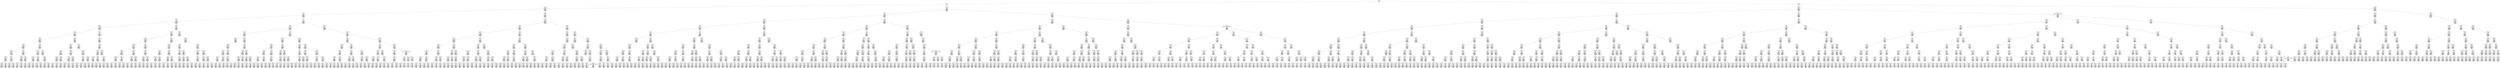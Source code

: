 digraph g {
node [shape = Mrecord];
nodo0[label="{EO: 0|cost: 0.0|A: null}"]
nodo1[label="{EO: 1|cost: 1.0|A: GoL8}"]
nodo3[label="{EO: 3|cost: 2.0|A: GoK8|
Posicion\nAgente:\nL8
Infectados:\n0
Escapados:\n2
	posicion:\nM8
	posicion:\nM15
}"]
nodo7[label="{EO: 7|cost: 3.0|A: GoJ8|
Posicion\nAgente:\nK8
Infectados:\n0
Escapados:\n2
	posicion:\nM8
	posicion:\nM15
}"]
nodo16[label="{EO: 16|cost: 4.0|A: GoI8|
Posicion\nAgente:\nJ8
Infectados:\n0
Escapados:\n2
	posicion:\nM8
	posicion:\nM15
}"]
nodo31[label="{EO: 31|cost: 5.0|A: GoH8|
Posicion\nAgente:\nI8
Infectados:\n0
Escapados:\n2
	posicion:\nM8
	posicion:\nM15
}"]
nodo60[label="{EO: 60|cost: 6.0|A: GoF8|
Posicion\nAgente:\nH8
Infectados:\n0
Escapados:\n2
	posicion:\nM8
	posicion:\nM15
}"]
nodo109[label="{EO: 109|cost: 7.0|A: GoE8|
Posicion\nAgente:\nF8
Infectados:\n0
Escapados:\n2
	posicion:\nM8
	posicion:\nM15
}"]
nodo194[label="{EO: 194|cost: 8.0|A: GoD8|
Posicion\nAgente:\nE8
Infectados:\n0
Escapados:\n2
	posicion:\nM8
	posicion:\nM15
}"]
nodo336[label="{EO: 336|cost: 9.0|A: GoA8|
Posicion\nAgente:\nD8
Infectados:\n0
Escapados:\n2
	posicion:\nM8
	posicion:\nM15
}"]
nodo584[label="{EO: 584|cost: 10.0|A: GoA7|
Posicion\nAgente:\nA8
Infectados:\n0
Escapados:\n2
	posicion:\nM8
	posicion:\nM15
}"]
nodo989[label="{EO: 989|cost: 11.0|A: GoA6|
Posicion\nAgente:\nA7
Infectados:\n0
Escapados:\n2
	posicion:\nM8
	posicion:\nM15
}"]

nodo584 -> nodo989;
nodo990[label="{EO: 990|cost: 11.0|A: GoD7|
Posicion\nAgente:\nA7
Infectados:\n0
Escapados:\n2
	posicion:\nM8
	posicion:\nM15
}"]

nodo584 -> nodo990;

nodo336 -> nodo584;
nodo585[label="{EO: 585|cost: 10.0|A: GoA9|
Posicion\nAgente:\nA8
Infectados:\n0
Escapados:\n2
	posicion:\nM8
	posicion:\nM15
}"]
nodo991[label="{EO: 991|cost: 11.0|A: GoA10|
Posicion\nAgente:\nA9
Infectados:\n0
Escapados:\n2
	posicion:\nM8
	posicion:\nM15
}"]

nodo585 -> nodo991;
nodo992[label="{EO: 992|cost: 11.0|A: GoD9|
Posicion\nAgente:\nA9
Infectados:\n0
Escapados:\n2
	posicion:\nM8
	posicion:\nM15
}"]

nodo585 -> nodo992;

nodo336 -> nodo585;

nodo194 -> nodo336;
nodo337[label="{EO: 337|cost: 9.0|A: GoD9|
Posicion\nAgente:\nD8
Infectados:\n0
Escapados:\n2
	posicion:\nM8
	posicion:\nM15
}"]
nodo586[label="{EO: 586|cost: 10.0|A: GoD10|
Posicion\nAgente:\nD9
Infectados:\n0
Escapados:\n2
	posicion:\nM8
	posicion:\nM15
}"]
nodo993[label="{EO: 993|cost: 11.0|A: GoC10|
Posicion\nAgente:\nD10
Infectados:\n0
Escapados:\n2
	posicion:\nM8
	posicion:\nM15
}"]

nodo586 -> nodo993;
nodo994[label="{EO: 994|cost: 11.0|A: GoD11|
Posicion\nAgente:\nD10
Infectados:\n0
Escapados:\n2
	posicion:\nM8
	posicion:\nM15
}"]

nodo586 -> nodo994;

nodo337 -> nodo586;
nodo587[label="{EO: 587|cost: 10.0|A: GoE9|
Posicion\nAgente:\nD9
Infectados:\n0
Escapados:\n2
	posicion:\nM8
	posicion:\nM15
}"]
nodo995[label="{EO: 995|cost: 11.0|A: GoF9|
Posicion\nAgente:\nE9
Infectados:\n0
Escapados:\n2
	posicion:\nM8
	posicion:\nM15
}"]

nodo587 -> nodo995;

nodo337 -> nodo587;

nodo194 -> nodo337;

nodo109 -> nodo194;
nodo195[label="{EO: 195|cost: 8.0|A: GoE7|
Posicion\nAgente:\nE8
Infectados:\n0
Escapados:\n2
	posicion:\nM8
	posicion:\nM15
}"]
nodo338[label="{EO: 338|cost: 9.0|A: GoE6|
Posicion\nAgente:\nE7
Infectados:\n0
Escapados:\n2
	posicion:\nM8
	posicion:\nM15
}"]
nodo588[label="{EO: 588|cost: 10.0|A: GoD6|
Posicion\nAgente:\nE6
Infectados:\n0
Escapados:\n2
	posicion:\nM8
	posicion:\nM15
}"]
nodo996[label="{EO: 996|cost: 11.0|A: GoA6|
Posicion\nAgente:\nD6
Infectados:\n0
Escapados:\n2
	posicion:\nM8
	posicion:\nM15
}"]

nodo588 -> nodo996;
nodo997[label="{EO: 997|cost: 11.0|A: GoD7|
Posicion\nAgente:\nD6
Infectados:\n0
Escapados:\n2
	posicion:\nM8
	posicion:\nM15
}"]

nodo588 -> nodo997;

nodo338 -> nodo588;
nodo589[label="{EO: 589|cost: 10.0|A: GoE5|
Posicion\nAgente:\nE6
Infectados:\n0
Escapados:\n2
	posicion:\nM8
	posicion:\nM15
}"]
nodo998[label="{EO: 998|cost: 11.0|A: GoE3|
Posicion\nAgente:\nE5
Infectados:\n0
Escapados:\n2
	posicion:\nM8
	posicion:\nM15
}"]

nodo589 -> nodo998;
nodo999[label="{EO: 999|cost: 11.0|A: GoF5|
Posicion\nAgente:\nE5
Infectados:\n0
Escapados:\n2
	posicion:\nM8
	posicion:\nM15
}"]

nodo589 -> nodo999;

nodo338 -> nodo589;

nodo195 -> nodo338;
nodo339[label="{EO: 339|cost: 9.0|A: GoF7|
Posicion\nAgente:\nE7
Infectados:\n0
Escapados:\n2
	posicion:\nM8
	posicion:\nM15
}"]
nodo590[label="{EO: 590|cost: 10.0|A: GoG7|
Posicion\nAgente:\nF7
Infectados:\n0
Escapados:\n2
	posicion:\nM8
	posicion:\nM15
}"]
nodo1000[label="{EO: 1000|cost: 11.0|A: GoG6|
Posicion\nAgente:\nG7
Infectados:\n0
Escapados:\n2
	posicion:\nM8
	posicion:\nM15
}"]

nodo590 -> nodo1000;
nodo1001[label="{EO: 1001|cost: 11.0|A: GoH7|
Posicion\nAgente:\nG7
Infectados:\n0
Escapados:\n2
	posicion:\nM8
	posicion:\nM15
}"]

nodo590 -> nodo1001;

nodo339 -> nodo590;

nodo195 -> nodo339;

nodo109 -> nodo195;

nodo60 -> nodo109;
nodo110[label="{EO: 110|cost: 7.0|A: GoF9|
Posicion\nAgente:\nF8
Infectados:\n0
Escapados:\n2
	posicion:\nM8
	posicion:\nM15
}"]
nodo196[label="{EO: 196|cost: 8.0|A: GoF10|
Posicion\nAgente:\nF9
Infectados:\n0
Escapados:\n2
	posicion:\nM8
	posicion:\nM15
}"]
nodo340[label="{EO: 340|cost: 9.0|A: GoE10|
Posicion\nAgente:\nF10
Infectados:\n0
Escapados:\n2
	posicion:\nM8
	posicion:\nM15
}"]
nodo591[label="{EO: 591|cost: 10.0|A: GoD10|
Posicion\nAgente:\nE10
Infectados:\n0
Escapados:\n2
	posicion:\nM8
	posicion:\nM15
}"]
nodo1002[label="{EO: 1002|cost: 11.0|A: GoC10|
Posicion\nAgente:\nD10
Infectados:\n0
Escapados:\n2
	posicion:\nM8
	posicion:\nM15
}"]

nodo591 -> nodo1002;
nodo1003[label="{EO: 1003|cost: 11.0|A: GoD11|
Posicion\nAgente:\nD10
Infectados:\n0
Escapados:\n2
	posicion:\nM8
	posicion:\nM15
}"]

nodo591 -> nodo1003;

nodo340 -> nodo591;
nodo592[label="{EO: 592|cost: 10.0|A: GoE9|
Posicion\nAgente:\nE10
Infectados:\n0
Escapados:\n2
	posicion:\nM8
	posicion:\nM15
}"]
nodo1004[label="{EO: 1004|cost: 11.0|A: GoE8|
Posicion\nAgente:\nE9
Infectados:\n0
Escapados:\n2
	posicion:\nM8
	posicion:\nM15
}"]

nodo592 -> nodo1004;

nodo340 -> nodo592;

nodo196 -> nodo340;
nodo341[label="{EO: 341|cost: 9.0|A: GoF11|
Posicion\nAgente:\nF10
Infectados:\n0
Escapados:\n2
	posicion:\nM8
	posicion:\nM15
}"]
nodo593[label="{EO: 593|cost: 10.0|A: GoF12|
Posicion\nAgente:\nF11
Infectados:\n0
Escapados:\n2
	posicion:\nM8
	posicion:\nM15
}"]
nodo1005[label="{EO: 1005|cost: 11.0|A: GoE12|
Posicion\nAgente:\nF12
Infectados:\n0
Escapados:\n2
	posicion:\nM8
	posicion:\nM15
}"]

nodo593 -> nodo1005;
nodo1006[label="{EO: 1006|cost: 11.0|A: GoF13|
Posicion\nAgente:\nF12
Infectados:\n0
Escapados:\n2
	posicion:\nM8
	posicion:\nM15
}"]

nodo593 -> nodo1006;

nodo341 -> nodo593;
nodo594[label="{EO: 594|cost: 10.0|A: GoH11|
Posicion\nAgente:\nF11
Infectados:\n0
Escapados:\n2
	posicion:\nM8
	posicion:\nM15
}"]
nodo1007[label="{EO: 1007|cost: 11.0|A: GoH10|
Posicion\nAgente:\nH11
Infectados:\n0
Escapados:\n2
	posicion:\nM8
	posicion:\nM15
}"]

nodo594 -> nodo1007;
nodo1008[label="{EO: 1008|cost: 11.0|A: GoI11|
Posicion\nAgente:\nH11
Infectados:\n0
Escapados:\n2
	posicion:\nM8
	posicion:\nM15
}"]

nodo594 -> nodo1008;

nodo341 -> nodo594;

nodo196 -> nodo341;

nodo110 -> nodo196;
nodo197[label="{EO: 197|cost: 8.0|A: GoH9|
Posicion\nAgente:\nF9
Infectados:\n0
Escapados:\n2
	posicion:\nM8
	posicion:\nM15
}"]
nodo342[label="{EO: 342|cost: 9.0|A: GoI9|
Posicion\nAgente:\nH9
Infectados:\n0
Escapados:\n2
	posicion:\nM8
	posicion:\nM15
}"]
nodo595[label="{EO: 595|cost: 10.0|A: GoI10|
Posicion\nAgente:\nI9
Infectados:\n0
Escapados:\n2
	posicion:\nM8
	posicion:\nM15
}"]
nodo1009[label="{EO: 1009|cost: 11.0|A: GoH10|
Posicion\nAgente:\nI10
Infectados:\n0
Escapados:\n2
	posicion:\nM8
	posicion:\nM15
}"]

nodo595 -> nodo1009;
nodo1010[label="{EO: 1010|cost: 11.0|A: GoI11|
Posicion\nAgente:\nI10
Infectados:\n0
Escapados:\n2
	posicion:\nM8
	posicion:\nM15
}"]

nodo595 -> nodo1010;

nodo342 -> nodo595;
nodo596[label="{EO: 596|cost: 10.0|A: GoJ9|
Posicion\nAgente:\nI9
Infectados:\n0
Escapados:\n2
	posicion:\nM8
	posicion:\nM15
}"]
nodo1011[label="{EO: 1011|cost: 11.0|A: GoK9|
Posicion\nAgente:\nJ9
Infectados:\n0
Escapados:\n2
	posicion:\nM8
	posicion:\nM15
}"]

nodo596 -> nodo1011;

nodo342 -> nodo596;

nodo197 -> nodo342;

nodo110 -> nodo197;

nodo60 -> nodo110;

nodo31 -> nodo60;
nodo61[label="{EO: 61|cost: 6.0|A: GoH7|
Posicion\nAgente:\nH8
Infectados:\n0
Escapados:\n2
	posicion:\nM8
	posicion:\nM15
}"]
nodo111[label="{EO: 111|cost: 7.0|A: GoI7|
Posicion\nAgente:\nH7
Infectados:\n0
Escapados:\n2
	posicion:\nM8
	posicion:\nM15
}"]
nodo198[label="{EO: 198|cost: 8.0|A: GoJ7|
Posicion\nAgente:\nI7
Infectados:\n0
Escapados:\n2
	posicion:\nM8
	posicion:\nM15
}"]
nodo343[label="{EO: 343|cost: 9.0|A: GoJ6|
Posicion\nAgente:\nJ7
Infectados:\n0
Escapados:\n2
	posicion:\nM8
	posicion:\nM15
}"]
nodo597[label="{EO: 597|cost: 10.0|A: GoI6|
Posicion\nAgente:\nJ6
Infectados:\n0
Escapados:\n2
	posicion:\nM8
	posicion:\nM15
}"]
nodo1012[label="{EO: 1012|cost: 11.0|A: GoH6|
Posicion\nAgente:\nI6
Infectados:\n0
Escapados:\n2
	posicion:\nM8
	posicion:\nM15
}"]

nodo597 -> nodo1012;

nodo343 -> nodo597;
nodo598[label="{EO: 598|cost: 10.0|A: GoJ5|
Posicion\nAgente:\nJ6
Infectados:\n0
Escapados:\n2
	posicion:\nM8
	posicion:\nM15
}"]
nodo1013[label="{EO: 1013|cost: 11.0|A: GoJ3|
Posicion\nAgente:\nJ5
Infectados:\n0
Escapados:\n2
	posicion:\nM8
	posicion:\nM15
}"]

nodo598 -> nodo1013;
nodo1014[label="{EO: 1014|cost: 11.0|A: GoK5|
Posicion\nAgente:\nJ5
Infectados:\n0
Escapados:\n2
	posicion:\nM8
	posicion:\nM15
}"]

nodo598 -> nodo1014;

nodo343 -> nodo598;

nodo198 -> nodo343;
nodo344[label="{EO: 344|cost: 9.0|A: GoK7|
Posicion\nAgente:\nJ7
Infectados:\n0
Escapados:\n2
	posicion:\nM8
	posicion:\nM15
}"]
nodo599[label="{EO: 599|cost: 10.0|A: GoL7|
Posicion\nAgente:\nK7
Infectados:\n0
Escapados:\n2
	posicion:\nM8
	posicion:\nM15
}"]
nodo1015[label="{EO: 1015|cost: 11.0|A: GoL6|
Posicion\nAgente:\nL7
Infectados:\n0
Escapados:\n2
	posicion:\nM8
	posicion:\nM15
}"]

nodo599 -> nodo1015;
nodo1016[label="{EO: 1016|cost: 11.0|A: GoM7|
Posicion\nAgente:\nL7
Infectados:\n0
Escapados:\n2
	posicion:\nM8
	posicion:\nM15
}"]

nodo599 -> nodo1016;

nodo344 -> nodo599;

nodo198 -> nodo344;

nodo111 -> nodo198;

nodo61 -> nodo111;

nodo31 -> nodo61;

nodo16 -> nodo31;
nodo32[label="{EO: 32|cost: 5.0|A: GoI9|
Posicion\nAgente:\nI8
Infectados:\n0
Escapados:\n2
	posicion:\nM8
	posicion:\nM15
}"]
nodo62[label="{EO: 62|cost: 6.0|A: GoI10|
Posicion\nAgente:\nI9
Infectados:\n0
Escapados:\n2
	posicion:\nM8
	posicion:\nM15
}"]
nodo112[label="{EO: 112|cost: 7.0|A: GoH10|
Posicion\nAgente:\nI10
Infectados:\n0
Escapados:\n2
	posicion:\nM8
	posicion:\nM15
}"]
nodo199[label="{EO: 199|cost: 8.0|A: GoF10|
Posicion\nAgente:\nH10
Infectados:\n0
Escapados:\n2
	posicion:\nM8
	posicion:\nM15
}"]
nodo345[label="{EO: 345|cost: 9.0|A: GoE10|
Posicion\nAgente:\nF10
Infectados:\n0
Escapados:\n2
	posicion:\nM8
	posicion:\nM15
}"]
nodo600[label="{EO: 600|cost: 10.0|A: GoD10|
Posicion\nAgente:\nE10
Infectados:\n0
Escapados:\n2
	posicion:\nM8
	posicion:\nM15
}"]
nodo1017[label="{EO: 1017|cost: 11.0|A: GoC10|
Posicion\nAgente:\nD10
Infectados:\n0
Escapados:\n2
	posicion:\nM8
	posicion:\nM15
}"]

nodo600 -> nodo1017;
nodo1018[label="{EO: 1018|cost: 11.0|A: GoD11|
Posicion\nAgente:\nD10
Infectados:\n0
Escapados:\n2
	posicion:\nM8
	posicion:\nM15
}"]

nodo600 -> nodo1018;

nodo345 -> nodo600;
nodo601[label="{EO: 601|cost: 10.0|A: GoE9|
Posicion\nAgente:\nE10
Infectados:\n0
Escapados:\n2
	posicion:\nM8
	posicion:\nM15
}"]
nodo1019[label="{EO: 1019|cost: 11.0|A: GoE8|
Posicion\nAgente:\nE9
Infectados:\n0
Escapados:\n2
	posicion:\nM8
	posicion:\nM15
}"]

nodo601 -> nodo1019;
nodo1020[label="{EO: 1020|cost: 11.0|A: GoF9|
Posicion\nAgente:\nE9
Infectados:\n0
Escapados:\n2
	posicion:\nM8
	posicion:\nM15
}"]

nodo601 -> nodo1020;

nodo345 -> nodo601;

nodo199 -> nodo345;
nodo346[label="{EO: 346|cost: 9.0|A: GoF11|
Posicion\nAgente:\nF10
Infectados:\n0
Escapados:\n2
	posicion:\nM8
	posicion:\nM15
}"]
nodo602[label="{EO: 602|cost: 10.0|A: GoF12|
Posicion\nAgente:\nF11
Infectados:\n0
Escapados:\n2
	posicion:\nM8
	posicion:\nM15
}"]
nodo1021[label="{EO: 1021|cost: 11.0|A: GoE12|
Posicion\nAgente:\nF12
Infectados:\n0
Escapados:\n2
	posicion:\nM8
	posicion:\nM15
}"]

nodo602 -> nodo1021;
nodo1022[label="{EO: 1022|cost: 11.0|A: GoF13|
Posicion\nAgente:\nF12
Infectados:\n0
Escapados:\n2
	posicion:\nM8
	posicion:\nM15
}"]

nodo602 -> nodo1022;

nodo346 -> nodo602;
nodo603[label="{EO: 603|cost: 10.0|A: GoH11|
Posicion\nAgente:\nF11
Infectados:\n0
Escapados:\n2
	posicion:\nM8
	posicion:\nM15
}"]
nodo1023[label="{EO: 1023|cost: 11.0|A: GoI11|
Posicion\nAgente:\nH11
Infectados:\n0
Escapados:\n2
	posicion:\nM8
	posicion:\nM15
}"]

nodo603 -> nodo1023;

nodo346 -> nodo603;

nodo199 -> nodo346;

nodo112 -> nodo199;
nodo200[label="{EO: 200|cost: 8.0|A: GoH9|
Posicion\nAgente:\nH10
Infectados:\n0
Escapados:\n2
	posicion:\nM8
	posicion:\nM15
}"]
nodo347[label="{EO: 347|cost: 9.0|A: GoH8|
Posicion\nAgente:\nH9
Infectados:\n0
Escapados:\n2
	posicion:\nM8
	posicion:\nM15
}"]
nodo604[label="{EO: 604|cost: 10.0|A: GoF8|
Posicion\nAgente:\nH8
Infectados:\n0
Escapados:\n2
	posicion:\nM8
	posicion:\nM15
}"]
nodo1024[label="{EO: 1024|cost: 11.0|A: GoE8|
Posicion\nAgente:\nF8
Infectados:\n0
Escapados:\n2
	posicion:\nM8
	posicion:\nM15
}"]

nodo604 -> nodo1024;
nodo1025[label="{EO: 1025|cost: 11.0|A: GoF9|
Posicion\nAgente:\nF8
Infectados:\n0
Escapados:\n2
	posicion:\nM8
	posicion:\nM15
}"]

nodo604 -> nodo1025;

nodo347 -> nodo604;
nodo605[label="{EO: 605|cost: 10.0|A: GoH7|
Posicion\nAgente:\nH8
Infectados:\n0
Escapados:\n2
	posicion:\nM8
	posicion:\nM15
}"]
nodo1026[label="{EO: 1026|cost: 11.0|A: GoI7|
Posicion\nAgente:\nH7
Infectados:\n0
Escapados:\n2
	posicion:\nM8
	posicion:\nM15
}"]

nodo605 -> nodo1026;

nodo347 -> nodo605;

nodo200 -> nodo347;

nodo112 -> nodo200;

nodo62 -> nodo112;
nodo113[label="{EO: 113|cost: 7.0|A: GoI11|
Posicion\nAgente:\nI10
Infectados:\n0
Escapados:\n2
	posicion:\nM8
	posicion:\nM15
}"]
nodo201[label="{EO: 201|cost: 8.0|A: GoI12|
Posicion\nAgente:\nI11
Infectados:\n0
Escapados:\n2
	posicion:\nM8
	posicion:\nM15
}"]
nodo348[label="{EO: 348|cost: 9.0|A: GoH12|
Posicion\nAgente:\nI12
Infectados:\n0
Escapados:\n2
	posicion:\nM8
	posicion:\nM15
}"]
nodo606[label="{EO: 606|cost: 10.0|A: GoF12|
Posicion\nAgente:\nH12
Infectados:\n0
Escapados:\n2
	posicion:\nM8
	posicion:\nM15
}"]
nodo1027[label="{EO: 1027|cost: 11.0|A: GoE12|
Posicion\nAgente:\nF12
Infectados:\n0
Escapados:\n2
	posicion:\nM8
	posicion:\nM15
}"]

nodo606 -> nodo1027;
nodo1028[label="{EO: 1028|cost: 11.0|A: GoF13|
Posicion\nAgente:\nF12
Infectados:\n0
Escapados:\n2
	posicion:\nM8
	posicion:\nM15
}"]

nodo606 -> nodo1028;

nodo348 -> nodo606;
nodo607[label="{EO: 607|cost: 10.0|A: GoH11|
Posicion\nAgente:\nH12
Infectados:\n0
Escapados:\n2
	posicion:\nM8
	posicion:\nM15
}"]
nodo1029[label="{EO: 1029|cost: 11.0|A: GoH10|
Posicion\nAgente:\nH11
Infectados:\n0
Escapados:\n2
	posicion:\nM8
	posicion:\nM15
}"]

nodo607 -> nodo1029;

nodo348 -> nodo607;

nodo201 -> nodo348;
nodo349[label="{EO: 349|cost: 9.0|A: GoI13|
Posicion\nAgente:\nI12
Infectados:\n0
Escapados:\n2
	posicion:\nM8
	posicion:\nM15
}"]
nodo608[label="{EO: 608|cost: 10.0|A: GoH13|
Posicion\nAgente:\nI13
Infectados:\n0
Escapados:\n2
	posicion:\nM8
	posicion:\nM15
}"]
nodo1030[label="{EO: 1030|cost: 11.0|A: GoF13|
Posicion\nAgente:\nH13
Infectados:\n0
Escapados:\n2
	posicion:\nM8
	posicion:\nM15
}"]

nodo608 -> nodo1030;
nodo1031[label="{EO: 1031|cost: 11.0|A: GoH12|
Posicion\nAgente:\nH13
Infectados:\n0
Escapados:\n2
	posicion:\nM8
	posicion:\nM15
}"]

nodo608 -> nodo1031;

nodo349 -> nodo608;
nodo609[label="{EO: 609|cost: 10.0|A: GoI14|
Posicion\nAgente:\nI13
Infectados:\n0
Escapados:\n2
	posicion:\nM8
	posicion:\nM15
}"]
nodo1032[label="{EO: 1032|cost: 11.0|A: GoI15|
Posicion\nAgente:\nI14
Infectados:\n0
Escapados:\n2
	posicion:\nM8
	posicion:\nM15
}"]

nodo609 -> nodo1032;
nodo1033[label="{EO: 1033|cost: 11.0|A: GoJ14|
Posicion\nAgente:\nI14
Infectados:\n0
Escapados:\n2
	posicion:\nM8
	posicion:\nM15
}"]

nodo609 -> nodo1033;

nodo349 -> nodo609;

nodo201 -> nodo349;

nodo113 -> nodo201;
nodo202[label="{EO: 202|cost: 8.0|A: GoJ11|
Posicion\nAgente:\nI11
Infectados:\n0
Escapados:\n2
	posicion:\nM8
	posicion:\nM15
}"]
nodo350[label="{EO: 350|cost: 9.0|A: GoJ10|
Posicion\nAgente:\nJ11
Infectados:\n0
Escapados:\n2
	posicion:\nM8
	posicion:\nM15
}"]
nodo610[label="{EO: 610|cost: 10.0|A: GoJ9|
Posicion\nAgente:\nJ10
Infectados:\n0
Escapados:\n2
	posicion:\nM8
	posicion:\nM15
}"]
nodo1034[label="{EO: 1034|cost: 11.0|A: GoK9|
Posicion\nAgente:\nJ9
Infectados:\n0
Escapados:\n2
	posicion:\nM8
	posicion:\nM15
}"]

nodo610 -> nodo1034;

nodo350 -> nodo610;

nodo202 -> nodo350;
nodo351[label="{EO: 351|cost: 9.0|A: GoK11|
Posicion\nAgente:\nJ11
Infectados:\n0
Escapados:\n2
	posicion:\nM8
	posicion:\nM15
}"]
nodo611[label="{EO: 611|cost: 10.0|A: GoK12|
Posicion\nAgente:\nK11
Infectados:\n0
Escapados:\n2
	posicion:\nM8
	posicion:\nM15
}"]
nodo1035[label="{EO: 1035|cost: 11.0|A: GoJ12|
Posicion\nAgente:\nK12
Infectados:\n0
Escapados:\n2
	posicion:\nM8
	posicion:\nM15
}"]

nodo611 -> nodo1035;

nodo351 -> nodo611;
nodo612[label="{EO: 612|cost: 10.0|A: GoL11|
Posicion\nAgente:\nK11
Infectados:\n0
Escapados:\n2
	posicion:\nM8
	posicion:\nM15
}"]
nodo1036[label="{EO: 1036|cost: 11.0|A: GoL10|
Posicion\nAgente:\nL11
Infectados:\n0
Escapados:\n2
	posicion:\nM8
	posicion:\nM15
}"]

nodo612 -> nodo1036;
nodo1037[label="{EO: 1037|cost: 11.0|A: GoM11|
Posicion\nAgente:\nL11
Infectados:\n0
Escapados:\n2
	posicion:\nM8
	posicion:\nM15
}"]

nodo612 -> nodo1037;

nodo351 -> nodo612;

nodo202 -> nodo351;

nodo113 -> nodo202;

nodo62 -> nodo113;

nodo32 -> nodo62;
nodo63[label="{EO: 63|cost: 6.0|A: GoJ9|
Posicion\nAgente:\nI9
Infectados:\n0
Escapados:\n2
	posicion:\nM8
	posicion:\nM15
}"]
nodo114[label="{EO: 114|cost: 7.0|A: GoK9|
Posicion\nAgente:\nJ9
Infectados:\n0
Escapados:\n2
	posicion:\nM8
	posicion:\nM15
}"]
nodo203[label="{EO: 203|cost: 8.0|A: GoK10|
Posicion\nAgente:\nK9
Infectados:\n0
Escapados:\n2
	posicion:\nM8
	posicion:\nM15
}"]
nodo352[label="{EO: 352|cost: 9.0|A: GoJ10|
Posicion\nAgente:\nK10
Infectados:\n0
Escapados:\n2
	posicion:\nM8
	posicion:\nM15
}"]
nodo613[label="{EO: 613|cost: 10.0|A: GoI10|
Posicion\nAgente:\nJ10
Infectados:\n0
Escapados:\n2
	posicion:\nM8
	posicion:\nM15
}"]
nodo1038[label="{EO: 1038|cost: 11.0|A: GoH10|
Posicion\nAgente:\nI10
Infectados:\n0
Escapados:\n2
	posicion:\nM8
	posicion:\nM15
}"]

nodo613 -> nodo1038;
nodo1039[label="{EO: 1039|cost: 11.0|A: GoI11|
Posicion\nAgente:\nI10
Infectados:\n0
Escapados:\n2
	posicion:\nM8
	posicion:\nM15
}"]

nodo613 -> nodo1039;

nodo352 -> nodo613;

nodo203 -> nodo352;
nodo353[label="{EO: 353|cost: 9.0|A: GoK11|
Posicion\nAgente:\nK10
Infectados:\n0
Escapados:\n2
	posicion:\nM8
	posicion:\nM15
}"]
nodo614[label="{EO: 614|cost: 10.0|A: GoK12|
Posicion\nAgente:\nK11
Infectados:\n0
Escapados:\n2
	posicion:\nM8
	posicion:\nM15
}"]
nodo1040[label="{EO: 1040|cost: 11.0|A: GoJ12|
Posicion\nAgente:\nK12
Infectados:\n0
Escapados:\n2
	posicion:\nM8
	posicion:\nM15
}"]

nodo614 -> nodo1040;

nodo353 -> nodo614;
nodo615[label="{EO: 615|cost: 10.0|A: GoL11|
Posicion\nAgente:\nK11
Infectados:\n0
Escapados:\n2
	posicion:\nM8
	posicion:\nM15
}"]
nodo1041[label="{EO: 1041|cost: 11.0|A: GoL10|
Posicion\nAgente:\nL11
Infectados:\n0
Escapados:\n2
	posicion:\nM8
	posicion:\nM15
}"]

nodo615 -> nodo1041;
nodo1042[label="{EO: 1042|cost: 11.0|A: GoM11|
Posicion\nAgente:\nL11
Infectados:\n0
Escapados:\n2
	posicion:\nM8
	posicion:\nM15
}"]

nodo615 -> nodo1042;

nodo353 -> nodo615;

nodo203 -> nodo353;

nodo114 -> nodo203;

nodo63 -> nodo114;

nodo32 -> nodo63;

nodo16 -> nodo32;

nodo7 -> nodo16;
nodo17[label="{EO: 17|cost: 4.0|A: GoJ7|
Posicion\nAgente:\nJ8
Infectados:\n0
Escapados:\n2
	posicion:\nM8
	posicion:\nM15
}"]
nodo33[label="{EO: 33|cost: 5.0|A: GoJ6|
Posicion\nAgente:\nJ7
Infectados:\n0
Escapados:\n2
	posicion:\nM8
	posicion:\nM15
}"]
nodo64[label="{EO: 64|cost: 6.0|A: GoI6|
Posicion\nAgente:\nJ6
Infectados:\n0
Escapados:\n2
	posicion:\nM8
	posicion:\nM15
}"]
nodo115[label="{EO: 115|cost: 7.0|A: GoH6|
Posicion\nAgente:\nI6
Infectados:\n0
Escapados:\n2
	posicion:\nM8
	posicion:\nM15
}"]
nodo204[label="{EO: 204|cost: 8.0|A: GoH5|
Posicion\nAgente:\nH6
Infectados:\n0
Escapados:\n2
	posicion:\nM8
	posicion:\nM15
}"]
nodo354[label="{EO: 354|cost: 9.0|A: GoH4|
Posicion\nAgente:\nH5
Infectados:\n0
Escapados:\n2
	posicion:\nM8
	posicion:\nM15
}"]
nodo616[label="{EO: 616|cost: 10.0|A: GoF4|
Posicion\nAgente:\nH4
Infectados:\n0
Escapados:\n2
	posicion:\nM8
	posicion:\nM15
}"]
nodo1043[label="{EO: 1043|cost: 11.0|A: GoF5|
Posicion\nAgente:\nF4
Infectados:\n0
Escapados:\n2
	posicion:\nM8
	posicion:\nM15
}"]

nodo616 -> nodo1043;

nodo354 -> nodo616;
nodo617[label="{EO: 617|cost: 10.0|A: GoH3|
Posicion\nAgente:\nH4
Infectados:\n0
Escapados:\n2
	posicion:\nM8
	posicion:\nM15
}"]
nodo1044[label="{EO: 1044|cost: 11.0|A: GoF3|
Posicion\nAgente:\nH3
Infectados:\n0
Escapados:\n2
	posicion:\nM8
	posicion:\nM15
}"]

nodo617 -> nodo1044;
nodo1045[label="{EO: 1045|cost: 11.0|A: GoH2|
Posicion\nAgente:\nH3
Infectados:\n0
Escapados:\n2
	posicion:\nM8
	posicion:\nM15
}"]

nodo617 -> nodo1045;

nodo354 -> nodo617;

nodo204 -> nodo354;
nodo355[label="{EO: 355|cost: 9.0|A: GoI5|
Posicion\nAgente:\nH5
Infectados:\n0
Escapados:\n2
	posicion:\nM8
	posicion:\nM15
}"]
nodo618[label="{EO: 618|cost: 10.0|A: GoJ5|
Posicion\nAgente:\nI5
Infectados:\n0
Escapados:\n2
	posicion:\nM8
	posicion:\nM15
}"]
nodo1046[label="{EO: 1046|cost: 11.0|A: GoJ3|
Posicion\nAgente:\nJ5
Infectados:\n0
Escapados:\n2
	posicion:\nM8
	posicion:\nM15
}"]

nodo618 -> nodo1046;
nodo1047[label="{EO: 1047|cost: 11.0|A: GoK5|
Posicion\nAgente:\nJ5
Infectados:\n0
Escapados:\n2
	posicion:\nM8
	posicion:\nM15
}"]

nodo618 -> nodo1047;

nodo355 -> nodo618;

nodo204 -> nodo355;

nodo115 -> nodo204;

nodo64 -> nodo115;
nodo116[label="{EO: 116|cost: 7.0|A: GoI7|
Posicion\nAgente:\nI6
Infectados:\n0
Escapados:\n2
	posicion:\nM8
	posicion:\nM15
}"]
nodo205[label="{EO: 205|cost: 8.0|A: GoI8|
Posicion\nAgente:\nI7
Infectados:\n0
Escapados:\n2
	posicion:\nM8
	posicion:\nM15
}"]
nodo356[label="{EO: 356|cost: 9.0|A: GoH8|
Posicion\nAgente:\nI8
Infectados:\n0
Escapados:\n2
	posicion:\nM8
	posicion:\nM15
}"]
nodo619[label="{EO: 619|cost: 10.0|A: GoF8|
Posicion\nAgente:\nH8
Infectados:\n0
Escapados:\n2
	posicion:\nM8
	posicion:\nM15
}"]
nodo1048[label="{EO: 1048|cost: 11.0|A: GoE8|
Posicion\nAgente:\nF8
Infectados:\n0
Escapados:\n2
	posicion:\nM8
	posicion:\nM15
}"]

nodo619 -> nodo1048;
nodo1049[label="{EO: 1049|cost: 11.0|A: GoF9|
Posicion\nAgente:\nF8
Infectados:\n0
Escapados:\n2
	posicion:\nM8
	posicion:\nM15
}"]

nodo619 -> nodo1049;

nodo356 -> nodo619;
nodo620[label="{EO: 620|cost: 10.0|A: GoH7|
Posicion\nAgente:\nH8
Infectados:\n0
Escapados:\n2
	posicion:\nM8
	posicion:\nM15
}"]

nodo356 -> nodo620;

nodo205 -> nodo356;
nodo357[label="{EO: 357|cost: 9.0|A: GoI9|
Posicion\nAgente:\nI8
Infectados:\n0
Escapados:\n2
	posicion:\nM8
	posicion:\nM15
}"]
nodo621[label="{EO: 621|cost: 10.0|A: GoI10|
Posicion\nAgente:\nI9
Infectados:\n0
Escapados:\n2
	posicion:\nM8
	posicion:\nM15
}"]
nodo1050[label="{EO: 1050|cost: 11.0|A: GoH10|
Posicion\nAgente:\nI10
Infectados:\n0
Escapados:\n2
	posicion:\nM8
	posicion:\nM15
}"]

nodo621 -> nodo1050;
nodo1051[label="{EO: 1051|cost: 11.0|A: GoI11|
Posicion\nAgente:\nI10
Infectados:\n0
Escapados:\n2
	posicion:\nM8
	posicion:\nM15
}"]

nodo621 -> nodo1051;

nodo357 -> nodo621;
nodo622[label="{EO: 622|cost: 10.0|A: GoJ9|
Posicion\nAgente:\nI9
Infectados:\n0
Escapados:\n2
	posicion:\nM8
	posicion:\nM15
}"]
nodo1052[label="{EO: 1052|cost: 11.0|A: GoK9|
Posicion\nAgente:\nJ9
Infectados:\n0
Escapados:\n2
	posicion:\nM8
	posicion:\nM15
}"]

nodo622 -> nodo1052;

nodo357 -> nodo622;

nodo205 -> nodo357;

nodo116 -> nodo205;

nodo64 -> nodo116;

nodo33 -> nodo64;
nodo65[label="{EO: 65|cost: 6.0|A: GoJ5|
Posicion\nAgente:\nJ6
Infectados:\n0
Escapados:\n2
	posicion:\nM8
	posicion:\nM15
}"]
nodo117[label="{EO: 117|cost: 7.0|A: GoJ3|
Posicion\nAgente:\nJ5
Infectados:\n0
Escapados:\n2
	posicion:\nM8
	posicion:\nM15
}"]
nodo206[label="{EO: 206|cost: 8.0|A: GoI3|
Posicion\nAgente:\nJ3
Infectados:\n0
Escapados:\n2
	posicion:\nM8
	posicion:\nM15
}"]
nodo358[label="{EO: 358|cost: 9.0|A: GoH3|
Posicion\nAgente:\nI3
Infectados:\n0
Escapados:\n2
	posicion:\nM8
	posicion:\nM15
}"]
nodo623[label="{EO: 623|cost: 10.0|A: GoF3|
Posicion\nAgente:\nH3
Infectados:\n0
Escapados:\n2
	posicion:\nM8
	posicion:\nM15
}"]
nodo1053[label="{EO: 1053|cost: 11.0|A: GoE3|
Posicion\nAgente:\nF3
Infectados:\n0
Escapados:\n2
	posicion:\nM8
	posicion:\nM15
}"]

nodo623 -> nodo1053;
nodo1054[label="{EO: 1054|cost: 11.0|A: GoF4|
Posicion\nAgente:\nF3
Infectados:\n0
Escapados:\n2
	posicion:\nM8
	posicion:\nM15
}"]

nodo623 -> nodo1054;

nodo358 -> nodo623;
nodo624[label="{EO: 624|cost: 10.0|A: GoH2|
Posicion\nAgente:\nH3
Infectados:\n0
Escapados:\n2
	posicion:\nM8
	posicion:\nM15
}"]
nodo1055[label="{EO: 1055|cost: 11.0|A: GoH1|
Posicion\nAgente:\nH2
Infectados:\n0
Escapados:\n2
	posicion:\nM8
	posicion:\nM15
}"]

nodo624 -> nodo1055;
nodo1056[label="{EO: 1056|cost: 11.0|A: GoI2|
Posicion\nAgente:\nH2
Infectados:\n0
Escapados:\n2
	posicion:\nM8
	posicion:\nM15
}"]

nodo624 -> nodo1056;

nodo358 -> nodo624;

nodo206 -> nodo358;
nodo359[label="{EO: 359|cost: 9.0|A: GoI5|
Posicion\nAgente:\nI3
Infectados:\n0
Escapados:\n2
	posicion:\nM8
	posicion:\nM15
}"]
nodo625[label="{EO: 625|cost: 10.0|A: GoI6|
Posicion\nAgente:\nI5
Infectados:\n0
Escapados:\n2
	posicion:\nM8
	posicion:\nM15
}"]
nodo1057[label="{EO: 1057|cost: 11.0|A: GoH6|
Posicion\nAgente:\nI6
Infectados:\n0
Escapados:\n2
	posicion:\nM8
	posicion:\nM15
}"]

nodo625 -> nodo1057;
nodo1058[label="{EO: 1058|cost: 11.0|A: GoI7|
Posicion\nAgente:\nI6
Infectados:\n0
Escapados:\n2
	posicion:\nM8
	posicion:\nM15
}"]

nodo625 -> nodo1058;

nodo359 -> nodo625;

nodo206 -> nodo359;

nodo117 -> nodo206;
nodo207[label="{EO: 207|cost: 8.0|A: GoJ2|
Posicion\nAgente:\nJ3
Infectados:\n0
Escapados:\n2
	posicion:\nM8
	posicion:\nM15
}"]
nodo360[label="{EO: 360|cost: 9.0|A: GoJ1|
Posicion\nAgente:\nJ2
Infectados:\n0
Escapados:\n2
	posicion:\nM8
	posicion:\nM15
}"]
nodo626[label="{EO: 626|cost: 10.0|A: GoI1|
Posicion\nAgente:\nJ1
Infectados:\n0
Escapados:\n2
	posicion:\nM8
	posicion:\nM15
}"]
nodo1059[label="{EO: 1059|cost: 11.0|A: GoH1|
Posicion\nAgente:\nI1
Infectados:\n0
Escapados:\n2
	posicion:\nM8
	posicion:\nM15
}"]

nodo626 -> nodo1059;
nodo1060[label="{EO: 1060|cost: 11.0|A: GoI2|
Posicion\nAgente:\nI1
Infectados:\n0
Escapados:\n2
	posicion:\nM8
	posicion:\nM15
}"]

nodo626 -> nodo1060;

nodo360 -> nodo626;

nodo207 -> nodo360;
nodo361[label="{EO: 361|cost: 9.0|A: GoK2|
Posicion\nAgente:\nJ2
Infectados:\n0
Escapados:\n2
	posicion:\nM8
	posicion:\nM15
}"]
nodo627[label="{EO: 627|cost: 10.0|A: GoK3|
Posicion\nAgente:\nK2
Infectados:\n0
Escapados:\n2
	posicion:\nM8
	posicion:\nM15
}"]
nodo1061[label="{EO: 1061|cost: 11.0|A: GoK5|
Posicion\nAgente:\nK3
Infectados:\n0
Escapados:\n2
	posicion:\nM8
	posicion:\nM15
}"]

nodo627 -> nodo1061;

nodo361 -> nodo627;
nodo628[label="{EO: 628|cost: 10.0|A: GoL2|
Posicion\nAgente:\nK2
Infectados:\n0
Escapados:\n2
	posicion:\nM8
	posicion:\nM15
}"]
nodo1062[label="{EO: 1062|cost: 11.0|A: GoL1|
Posicion\nAgente:\nL2
Infectados:\n0
Escapados:\n2
	posicion:\nM8
	posicion:\nM15
}"]

nodo628 -> nodo1062;
nodo1063[label="{EO: 1063|cost: 11.0|A: GoM2|
Posicion\nAgente:\nL2
Infectados:\n0
Escapados:\n2
	posicion:\nM8
	posicion:\nM15
}"]

nodo628 -> nodo1063;

nodo361 -> nodo628;

nodo207 -> nodo361;

nodo117 -> nodo207;

nodo65 -> nodo117;
nodo118[label="{EO: 118|cost: 7.0|A: GoK5|
Posicion\nAgente:\nJ5
Infectados:\n0
Escapados:\n2
	posicion:\nM8
	posicion:\nM15
}"]
nodo208[label="{EO: 208|cost: 8.0|A: GoK6|
Posicion\nAgente:\nK5
Infectados:\n0
Escapados:\n2
	posicion:\nM8
	posicion:\nM15
}"]
nodo362[label="{EO: 362|cost: 9.0|A: GoK7|
Posicion\nAgente:\nK6
Infectados:\n0
Escapados:\n2
	posicion:\nM8
	posicion:\nM15
}"]
nodo629[label="{EO: 629|cost: 10.0|A: GoL7|
Posicion\nAgente:\nK7
Infectados:\n0
Escapados:\n2
	posicion:\nM8
	posicion:\nM15
}"]
nodo1064[label="{EO: 1064|cost: 11.0|A: GoL6|
Posicion\nAgente:\nL7
Infectados:\n0
Escapados:\n2
	posicion:\nM8
	posicion:\nM15
}"]

nodo629 -> nodo1064;
nodo1065[label="{EO: 1065|cost: 11.0|A: GoM7|
Posicion\nAgente:\nL7
Infectados:\n0
Escapados:\n2
	posicion:\nM8
	posicion:\nM15
}"]

nodo629 -> nodo1065;

nodo362 -> nodo629;

nodo208 -> nodo362;

nodo118 -> nodo208;
nodo209[label="{EO: 209|cost: 8.0|A: GoL5|
Posicion\nAgente:\nK5
Infectados:\n0
Escapados:\n2
	posicion:\nM8
	posicion:\nM15
}"]
nodo363[label="{EO: 363|cost: 9.0|A: GoL3|
Posicion\nAgente:\nL5
Infectados:\n0
Escapados:\n2
	posicion:\nM8
	posicion:\nM15
}"]
nodo630[label="{EO: 630|cost: 10.0|A: GoK3|
Posicion\nAgente:\nL3
Infectados:\n0
Escapados:\n2
	posicion:\nM8
	posicion:\nM15
}"]
nodo1066[label="{EO: 1066|cost: 11.0|A: GoJ3|
Posicion\nAgente:\nK3
Infectados:\n0
Escapados:\n2
	posicion:\nM8
	posicion:\nM15
}"]

nodo630 -> nodo1066;

nodo363 -> nodo630;
nodo631[label="{EO: 631|cost: 10.0|A: GoL2|
Posicion\nAgente:\nL3
Infectados:\n0
Escapados:\n2
	posicion:\nM8
	posicion:\nM15
}"]
nodo1067[label="{EO: 1067|cost: 11.0|A: GoL1|
Posicion\nAgente:\nL2
Infectados:\n0
Escapados:\n2
	posicion:\nM8
	posicion:\nM15
}"]

nodo631 -> nodo1067;
nodo1068[label="{EO: 1068|cost: 11.0|A: GoM2|
Posicion\nAgente:\nL2
Infectados:\n0
Escapados:\n2
	posicion:\nM8
	posicion:\nM15
}"]

nodo631 -> nodo1068;

nodo363 -> nodo631;

nodo209 -> nodo363;
nodo364[label="{EO: 364|cost: 9.0|A: GoM5|
Posicion\nAgente:\nL5
Infectados:\n0
Escapados:\n2
	posicion:\nM8
	posicion:\nM15
}"]
nodo632[label="{EO: 632|cost: 10.0|A: GoM3|
Posicion\nAgente:\nM5
Infectados:\n0
Escapados:\n2
	posicion:\nM8
	posicion:\nM15
}"]
nodo1069[label="{EO: 1069|cost: 11.0|A: GoL3|
Posicion\nAgente:\nM3
Infectados:\n0
Escapados:\n2
	posicion:\nM8
	posicion:\nM15
}"]

nodo632 -> nodo1069;
nodo1070[label="{EO: 1070|cost: 11.0|A: GoM2|
Posicion\nAgente:\nM3
Infectados:\n0
Escapados:\n2
	posicion:\nM8
	posicion:\nM15
}"]

nodo632 -> nodo1070;

nodo364 -> nodo632;
nodo633[label="{EO: 633|cost: 10.0|A: GoM6|
Posicion\nAgente:\nM5
Infectados:\n0
Escapados:\n2
	posicion:\nM8
	posicion:\nM15
}"]
nodo1071[label="{EO: 1071|cost: 11.0|A: GoL6|
Posicion\nAgente:\nM6
Infectados:\n0
Escapados:\n2
	posicion:\nM8
	posicion:\nM15
}"]

nodo633 -> nodo1071;
nodo1072[label="{EO: 1072|cost: 11.0|A: GoM7|
Posicion\nAgente:\nM6
Infectados:\n0
Escapados:\n2
	posicion:\nM8
	posicion:\nM15
}"]

nodo633 -> nodo1072;

nodo364 -> nodo633;

nodo209 -> nodo364;

nodo118 -> nodo209;

nodo65 -> nodo118;

nodo33 -> nodo65;

nodo17 -> nodo33;
nodo34[label="{EO: 34|cost: 5.0|A: GoK7|
Posicion\nAgente:\nJ7
Infectados:\n0
Escapados:\n2
	posicion:\nM8
	posicion:\nM15
}"]
nodo66[label="{EO: 66|cost: 6.0|A: GoL7|
Posicion\nAgente:\nK7
Infectados:\n0
Escapados:\n2
	posicion:\nM8
	posicion:\nM15
}"]
nodo119[label="{EO: 119|cost: 7.0|A: GoL6|
Posicion\nAgente:\nL7
Infectados:\n0
Escapados:\n2
	posicion:\nM8
	posicion:\nM15
}"]
nodo210[label="{EO: 210|cost: 8.0|A: GoK6|
Posicion\nAgente:\nL6
Infectados:\n0
Escapados:\n2
	posicion:\nM8
	posicion:\nM15
}"]
nodo365[label="{EO: 365|cost: 9.0|A: GoJ6|
Posicion\nAgente:\nK6
Infectados:\n0
Escapados:\n2
	posicion:\nM8
	posicion:\nM15
}"]
nodo634[label="{EO: 634|cost: 10.0|A: GoI6|
Posicion\nAgente:\nJ6
Infectados:\n0
Escapados:\n2
	posicion:\nM8
	posicion:\nM15
}"]
nodo1073[label="{EO: 1073|cost: 11.0|A: GoH6|
Posicion\nAgente:\nI6
Infectados:\n0
Escapados:\n2
	posicion:\nM8
	posicion:\nM15
}"]

nodo634 -> nodo1073;
nodo1074[label="{EO: 1074|cost: 11.0|A: GoI7|
Posicion\nAgente:\nI6
Infectados:\n0
Escapados:\n2
	posicion:\nM8
	posicion:\nM15
}"]

nodo634 -> nodo1074;

nodo365 -> nodo634;
nodo635[label="{EO: 635|cost: 10.0|A: GoJ5|
Posicion\nAgente:\nJ6
Infectados:\n0
Escapados:\n2
	posicion:\nM8
	posicion:\nM15
}"]
nodo1075[label="{EO: 1075|cost: 11.0|A: GoJ3|
Posicion\nAgente:\nJ5
Infectados:\n0
Escapados:\n2
	posicion:\nM8
	posicion:\nM15
}"]

nodo635 -> nodo1075;
nodo1076[label="{EO: 1076|cost: 11.0|A: GoK5|
Posicion\nAgente:\nJ5
Infectados:\n0
Escapados:\n2
	posicion:\nM8
	posicion:\nM15
}"]

nodo635 -> nodo1076;

nodo365 -> nodo635;

nodo210 -> nodo365;

nodo119 -> nodo210;
nodo211[label="{EO: 211|cost: 8.0|A: GoL5|
Posicion\nAgente:\nL6
Infectados:\n0
Escapados:\n2
	posicion:\nM8
	posicion:\nM15
}"]
nodo366[label="{EO: 366|cost: 9.0|A: GoL3|
Posicion\nAgente:\nL5
Infectados:\n0
Escapados:\n2
	posicion:\nM8
	posicion:\nM15
}"]
nodo636[label="{EO: 636|cost: 10.0|A: GoK3|
Posicion\nAgente:\nL3
Infectados:\n0
Escapados:\n2
	posicion:\nM8
	posicion:\nM15
}"]
nodo1077[label="{EO: 1077|cost: 11.0|A: GoJ3|
Posicion\nAgente:\nK3
Infectados:\n0
Escapados:\n2
	posicion:\nM8
	posicion:\nM15
}"]

nodo636 -> nodo1077;
nodo1078[label="{EO: 1078|cost: 11.0|A: GoK5|
Posicion\nAgente:\nK3
Infectados:\n0
Escapados:\n2
	posicion:\nM8
	posicion:\nM15
}"]

nodo636 -> nodo1078;

nodo366 -> nodo636;
nodo637[label="{EO: 637|cost: 10.0|A: GoL2|
Posicion\nAgente:\nL3
Infectados:\n0
Escapados:\n2
	posicion:\nM8
	posicion:\nM15
}"]
nodo1079[label="{EO: 1079|cost: 11.0|A: GoL1|
Posicion\nAgente:\nL2
Infectados:\n0
Escapados:\n2
	posicion:\nM8
	posicion:\nM15
}"]

nodo637 -> nodo1079;
nodo1080[label="{EO: 1080|cost: 11.0|A: GoM2|
Posicion\nAgente:\nL2
Infectados:\n0
Escapados:\n2
	posicion:\nM8
	posicion:\nM15
}"]

nodo637 -> nodo1080;

nodo366 -> nodo637;

nodo211 -> nodo366;
nodo367[label="{EO: 367|cost: 9.0|A: GoM5|
Posicion\nAgente:\nL5
Infectados:\n0
Escapados:\n2
	posicion:\nM8
	posicion:\nM15
}"]
nodo638[label="{EO: 638|cost: 10.0|A: GoM3|
Posicion\nAgente:\nM5
Infectados:\n0
Escapados:\n2
	posicion:\nM8
	posicion:\nM15
}"]
nodo1081[label="{EO: 1081|cost: 11.0|A: GoL3|
Posicion\nAgente:\nM3
Infectados:\n0
Escapados:\n2
	posicion:\nM8
	posicion:\nM15
}"]

nodo638 -> nodo1081;
nodo1082[label="{EO: 1082|cost: 11.0|A: GoM2|
Posicion\nAgente:\nM3
Infectados:\n0
Escapados:\n2
	posicion:\nM8
	posicion:\nM15
}"]

nodo638 -> nodo1082;

nodo367 -> nodo638;
nodo639[label="{EO: 639|cost: 10.0|A: GoM6|
Posicion\nAgente:\nM5
Infectados:\n0
Escapados:\n2
	posicion:\nM8
	posicion:\nM15
}"]
nodo1083[label="{EO: 1083|cost: 11.0|A: GoM7|
Posicion\nAgente:\nM6
Infectados:\n0
Escapados:\n2
	posicion:\nM8
	posicion:\nM15
}"]

nodo639 -> nodo1083;

nodo367 -> nodo639;

nodo211 -> nodo367;

nodo119 -> nodo211;

nodo66 -> nodo119;
nodo120[label="{EO: 120|cost: 7.0|A: GoM7|
Posicion\nAgente:\nL7
Infectados:\n0
Escapados:\n2
	posicion:\nM8
	posicion:\nM15
}"]
nodo212[label="{EO: 212|cost: 8.0|A: GoM6|
Posicion\nAgente:\nM7
Infectados:\n0
Escapados:\n2
	posicion:\nM8
	posicion:\nM15
}"]
nodo368[label="{EO: 368|cost: 9.0|A: GoL6|
Posicion\nAgente:\nM6
Infectados:\n0
Escapados:\n2
	posicion:\nM8
	posicion:\nM15
}"]
nodo640[label="{EO: 640|cost: 10.0|A: GoK6|
Posicion\nAgente:\nL6
Infectados:\n0
Escapados:\n2
	posicion:\nM8
	posicion:\nM15
}"]
nodo1084[label="{EO: 1084|cost: 11.0|A: GoJ6|
Posicion\nAgente:\nK6
Infectados:\n0
Escapados:\n2
	posicion:\nM8
	posicion:\nM15
}"]

nodo640 -> nodo1084;

nodo368 -> nodo640;
nodo641[label="{EO: 641|cost: 10.0|A: GoL5|
Posicion\nAgente:\nL6
Infectados:\n0
Escapados:\n2
	posicion:\nM8
	posicion:\nM15
}"]
nodo1085[label="{EO: 1085|cost: 11.0|A: GoL3|
Posicion\nAgente:\nL5
Infectados:\n0
Escapados:\n2
	posicion:\nM8
	posicion:\nM15
}"]

nodo641 -> nodo1085;
nodo1086[label="{EO: 1086|cost: 11.0|A: GoM5|
Posicion\nAgente:\nL5
Infectados:\n0
Escapados:\n2
	posicion:\nM8
	posicion:\nM15
}"]

nodo641 -> nodo1086;

nodo368 -> nodo641;

nodo212 -> nodo368;
nodo369[label="{EO: 369|cost: 9.0|A: GoM5|
Posicion\nAgente:\nM6
Infectados:\n0
Escapados:\n2
	posicion:\nM8
	posicion:\nM15
}"]
nodo642[label="{EO: 642|cost: 10.0|A: GoM3|
Posicion\nAgente:\nM5
Infectados:\n0
Escapados:\n2
	posicion:\nM8
	posicion:\nM15
}"]
nodo1087[label="{EO: 1087|cost: 11.0|A: GoL3|
Posicion\nAgente:\nM3
Infectados:\n0
Escapados:\n2
	posicion:\nM8
	posicion:\nM15
}"]

nodo642 -> nodo1087;
nodo1088[label="{EO: 1088|cost: 11.0|A: GoM2|
Posicion\nAgente:\nM3
Infectados:\n0
Escapados:\n2
	posicion:\nM8
	posicion:\nM15
}"]

nodo642 -> nodo1088;

nodo369 -> nodo642;

nodo212 -> nodo369;

nodo120 -> nodo212;
nodo213[label="{EO: 213|cost: 8.0|A: GoM8|
Posicion\nAgente:\nM7
Infectados:\n0
Escapados:\n2
	posicion:\nM8
	posicion:\nM15
}"]
nodo370[label="{EO: 370|cost: 9.0|A: GoM9|
Posicion\nAgente:\nM8
Infectados:\n0
Escapados:\n2
	posicion:\nM8
	posicion:\nM15
}"]
nodo643[label="{EO: 643|cost: 10.0|A: GoM10|
Posicion\nAgente:\nM9
Infectados:\n0
Escapados:\n2
	posicion:\nM8
	posicion:\nM15
}"]
nodo1089[label="{EO: 1089|cost: 11.0|A: GoL10|
Posicion\nAgente:\nM10
Infectados:\n0
Escapados:\n2
	posicion:\nM8
	posicion:\nM15
}"]

nodo643 -> nodo1089;
nodo1090[label="{EO: 1090|cost: 11.0|A: GoM11|
Posicion\nAgente:\nM10
Infectados:\n0
Escapados:\n2
	posicion:\nM8
	posicion:\nM15
}"]

nodo643 -> nodo1090;

nodo370 -> nodo643;

nodo213 -> nodo370;
nodo371[label="{EO: 371|cost: 9.0|A: Hacer la ley, multar y mandar a casa.|
Posicion\nAgente:\nM8
Infectados:\n0
Escapados:\n2
	posicion:\nM8
	posicion:\nM15
}"]
nodo644[label="{EO: 644|cost: 10.0|A: GoL8|
Posicion\nAgente:\nM8
Infectados:\n1
Escapados:\n1
	posicion:\nM15
}"]
nodo1091[label="{EO: 1091|cost: 11.0|A: GoK8|
Posicion\nAgente:\nL8
Infectados:\n1
Escapados:\n1
	posicion:\nM15
}"]

nodo644 -> nodo1091;
nodo1092[label="{EO: 1092|cost: 11.0|A: GoL7|
Posicion\nAgente:\nL8
Infectados:\n1
Escapados:\n1
	posicion:\nM15
}"]

nodo644 -> nodo1092;

nodo371 -> nodo644;
nodo645[label="{EO: 645|cost: 10.0|A: GoM7|
Posicion\nAgente:\nM8
Infectados:\n1
Escapados:\n1
	posicion:\nM15
}"]
nodo1093[label="{EO: 1093|cost: 11.0|A: GoM6|
Posicion\nAgente:\nM7
Infectados:\n1
Escapados:\n1
	posicion:\nM15
}"]

nodo645 -> nodo1093;

nodo371 -> nodo645;
nodo646[label="{EO: 646|cost: 10.0|A: GoM9|
Posicion\nAgente:\nM8
Infectados:\n1
Escapados:\n1
	posicion:\nM15
}"]
nodo1094[label="{EO: 1094|cost: 11.0|A: GoM10|
Posicion\nAgente:\nM9
Infectados:\n1
Escapados:\n1
	posicion:\nM15
}"]

nodo646 -> nodo1094;

nodo371 -> nodo646;

nodo213 -> nodo371;

nodo120 -> nodo213;

nodo66 -> nodo120;

nodo34 -> nodo66;

nodo17 -> nodo34;

nodo7 -> nodo17;

nodo3 -> nodo7;
nodo8[label="{EO: 8|cost: 3.0|A: GoK9|
Posicion\nAgente:\nK8
Infectados:\n0
Escapados:\n2
	posicion:\nM8
	posicion:\nM15
}"]
nodo18[label="{EO: 18|cost: 4.0|A: GoK10|
Posicion\nAgente:\nK9
Infectados:\n0
Escapados:\n2
	posicion:\nM8
	posicion:\nM15
}"]
nodo35[label="{EO: 35|cost: 5.0|A: GoJ10|
Posicion\nAgente:\nK10
Infectados:\n0
Escapados:\n2
	posicion:\nM8
	posicion:\nM15
}"]
nodo67[label="{EO: 67|cost: 6.0|A: GoI10|
Posicion\nAgente:\nJ10
Infectados:\n0
Escapados:\n2
	posicion:\nM8
	posicion:\nM15
}"]
nodo121[label="{EO: 121|cost: 7.0|A: GoH10|
Posicion\nAgente:\nI10
Infectados:\n0
Escapados:\n2
	posicion:\nM8
	posicion:\nM15
}"]
nodo214[label="{EO: 214|cost: 8.0|A: GoF10|
Posicion\nAgente:\nH10
Infectados:\n0
Escapados:\n2
	posicion:\nM8
	posicion:\nM15
}"]
nodo372[label="{EO: 372|cost: 9.0|A: GoE10|
Posicion\nAgente:\nF10
Infectados:\n0
Escapados:\n2
	posicion:\nM8
	posicion:\nM15
}"]
nodo647[label="{EO: 647|cost: 10.0|A: GoD10|
Posicion\nAgente:\nE10
Infectados:\n0
Escapados:\n2
	posicion:\nM8
	posicion:\nM15
}"]
nodo1095[label="{EO: 1095|cost: 11.0|A: GoC10|
Posicion\nAgente:\nD10
Infectados:\n0
Escapados:\n2
	posicion:\nM8
	posicion:\nM15
}"]

nodo647 -> nodo1095;
nodo1096[label="{EO: 1096|cost: 11.0|A: GoD11|
Posicion\nAgente:\nD10
Infectados:\n0
Escapados:\n2
	posicion:\nM8
	posicion:\nM15
}"]

nodo647 -> nodo1096;

nodo372 -> nodo647;
nodo648[label="{EO: 648|cost: 10.0|A: GoE9|
Posicion\nAgente:\nE10
Infectados:\n0
Escapados:\n2
	posicion:\nM8
	posicion:\nM15
}"]
nodo1097[label="{EO: 1097|cost: 11.0|A: GoE8|
Posicion\nAgente:\nE9
Infectados:\n0
Escapados:\n2
	posicion:\nM8
	posicion:\nM15
}"]

nodo648 -> nodo1097;
nodo1098[label="{EO: 1098|cost: 11.0|A: GoF9|
Posicion\nAgente:\nE9
Infectados:\n0
Escapados:\n2
	posicion:\nM8
	posicion:\nM15
}"]

nodo648 -> nodo1098;

nodo372 -> nodo648;

nodo214 -> nodo372;
nodo373[label="{EO: 373|cost: 9.0|A: GoF11|
Posicion\nAgente:\nF10
Infectados:\n0
Escapados:\n2
	posicion:\nM8
	posicion:\nM15
}"]
nodo649[label="{EO: 649|cost: 10.0|A: GoF12|
Posicion\nAgente:\nF11
Infectados:\n0
Escapados:\n2
	posicion:\nM8
	posicion:\nM15
}"]
nodo1099[label="{EO: 1099|cost: 11.0|A: GoE12|
Posicion\nAgente:\nF12
Infectados:\n0
Escapados:\n2
	posicion:\nM8
	posicion:\nM15
}"]

nodo649 -> nodo1099;
nodo1100[label="{EO: 1100|cost: 11.0|A: GoF13|
Posicion\nAgente:\nF12
Infectados:\n0
Escapados:\n2
	posicion:\nM8
	posicion:\nM15
}"]

nodo649 -> nodo1100;

nodo373 -> nodo649;
nodo650[label="{EO: 650|cost: 10.0|A: GoH11|
Posicion\nAgente:\nF11
Infectados:\n0
Escapados:\n2
	posicion:\nM8
	posicion:\nM15
}"]
nodo1101[label="{EO: 1101|cost: 11.0|A: GoI11|
Posicion\nAgente:\nH11
Infectados:\n0
Escapados:\n2
	posicion:\nM8
	posicion:\nM15
}"]

nodo650 -> nodo1101;

nodo373 -> nodo650;

nodo214 -> nodo373;

nodo121 -> nodo214;
nodo215[label="{EO: 215|cost: 8.0|A: GoH9|
Posicion\nAgente:\nH10
Infectados:\n0
Escapados:\n2
	posicion:\nM8
	posicion:\nM15
}"]
nodo374[label="{EO: 374|cost: 9.0|A: GoH8|
Posicion\nAgente:\nH9
Infectados:\n0
Escapados:\n2
	posicion:\nM8
	posicion:\nM15
}"]
nodo651[label="{EO: 651|cost: 10.0|A: GoF8|
Posicion\nAgente:\nH8
Infectados:\n0
Escapados:\n2
	posicion:\nM8
	posicion:\nM15
}"]
nodo1102[label="{EO: 1102|cost: 11.0|A: GoE8|
Posicion\nAgente:\nF8
Infectados:\n0
Escapados:\n2
	posicion:\nM8
	posicion:\nM15
}"]

nodo651 -> nodo1102;
nodo1103[label="{EO: 1103|cost: 11.0|A: GoF9|
Posicion\nAgente:\nF8
Infectados:\n0
Escapados:\n2
	posicion:\nM8
	posicion:\nM15
}"]

nodo651 -> nodo1103;

nodo374 -> nodo651;
nodo652[label="{EO: 652|cost: 10.0|A: GoH7|
Posicion\nAgente:\nH8
Infectados:\n0
Escapados:\n2
	posicion:\nM8
	posicion:\nM15
}"]
nodo1104[label="{EO: 1104|cost: 11.0|A: GoI7|
Posicion\nAgente:\nH7
Infectados:\n0
Escapados:\n2
	posicion:\nM8
	posicion:\nM15
}"]

nodo652 -> nodo1104;

nodo374 -> nodo652;

nodo215 -> nodo374;
nodo375[label="{EO: 375|cost: 9.0|A: GoI9|
Posicion\nAgente:\nH9
Infectados:\n0
Escapados:\n2
	posicion:\nM8
	posicion:\nM15
}"]
nodo653[label="{EO: 653|cost: 10.0|A: GoJ9|
Posicion\nAgente:\nI9
Infectados:\n0
Escapados:\n2
	posicion:\nM8
	posicion:\nM15
}"]
nodo1105[label="{EO: 1105|cost: 11.0|A: GoJ8|
Posicion\nAgente:\nJ9
Infectados:\n0
Escapados:\n2
	posicion:\nM8
	posicion:\nM15
}"]

nodo653 -> nodo1105;

nodo375 -> nodo653;

nodo215 -> nodo375;

nodo121 -> nodo215;

nodo67 -> nodo121;
nodo122[label="{EO: 122|cost: 7.0|A: GoI11|
Posicion\nAgente:\nI10
Infectados:\n0
Escapados:\n2
	posicion:\nM8
	posicion:\nM15
}"]
nodo216[label="{EO: 216|cost: 8.0|A: GoI12|
Posicion\nAgente:\nI11
Infectados:\n0
Escapados:\n2
	posicion:\nM8
	posicion:\nM15
}"]
nodo376[label="{EO: 376|cost: 9.0|A: GoH12|
Posicion\nAgente:\nI12
Infectados:\n0
Escapados:\n2
	posicion:\nM8
	posicion:\nM15
}"]
nodo654[label="{EO: 654|cost: 10.0|A: GoF12|
Posicion\nAgente:\nH12
Infectados:\n0
Escapados:\n2
	posicion:\nM8
	posicion:\nM15
}"]
nodo1106[label="{EO: 1106|cost: 11.0|A: GoE12|
Posicion\nAgente:\nF12
Infectados:\n0
Escapados:\n2
	posicion:\nM8
	posicion:\nM15
}"]

nodo654 -> nodo1106;
nodo1107[label="{EO: 1107|cost: 11.0|A: GoF13|
Posicion\nAgente:\nF12
Infectados:\n0
Escapados:\n2
	posicion:\nM8
	posicion:\nM15
}"]

nodo654 -> nodo1107;

nodo376 -> nodo654;
nodo655[label="{EO: 655|cost: 10.0|A: GoH11|
Posicion\nAgente:\nH12
Infectados:\n0
Escapados:\n2
	posicion:\nM8
	posicion:\nM15
}"]
nodo1108[label="{EO: 1108|cost: 11.0|A: GoH10|
Posicion\nAgente:\nH11
Infectados:\n0
Escapados:\n2
	posicion:\nM8
	posicion:\nM15
}"]

nodo655 -> nodo1108;

nodo376 -> nodo655;

nodo216 -> nodo376;
nodo377[label="{EO: 377|cost: 9.0|A: GoI13|
Posicion\nAgente:\nI12
Infectados:\n0
Escapados:\n2
	posicion:\nM8
	posicion:\nM15
}"]
nodo656[label="{EO: 656|cost: 10.0|A: GoH13|
Posicion\nAgente:\nI13
Infectados:\n0
Escapados:\n2
	posicion:\nM8
	posicion:\nM15
}"]
nodo1109[label="{EO: 1109|cost: 11.0|A: GoF13|
Posicion\nAgente:\nH13
Infectados:\n0
Escapados:\n2
	posicion:\nM8
	posicion:\nM15
}"]

nodo656 -> nodo1109;
nodo1110[label="{EO: 1110|cost: 11.0|A: GoH12|
Posicion\nAgente:\nH13
Infectados:\n0
Escapados:\n2
	posicion:\nM8
	posicion:\nM15
}"]

nodo656 -> nodo1110;

nodo377 -> nodo656;
nodo657[label="{EO: 657|cost: 10.0|A: GoI14|
Posicion\nAgente:\nI13
Infectados:\n0
Escapados:\n2
	posicion:\nM8
	posicion:\nM15
}"]
nodo1111[label="{EO: 1111|cost: 11.0|A: GoI15|
Posicion\nAgente:\nI14
Infectados:\n0
Escapados:\n2
	posicion:\nM8
	posicion:\nM15
}"]

nodo657 -> nodo1111;
nodo1112[label="{EO: 1112|cost: 11.0|A: GoJ14|
Posicion\nAgente:\nI14
Infectados:\n0
Escapados:\n2
	posicion:\nM8
	posicion:\nM15
}"]

nodo657 -> nodo1112;

nodo377 -> nodo657;

nodo216 -> nodo377;

nodo122 -> nodo216;
nodo217[label="{EO: 217|cost: 8.0|A: GoJ11|
Posicion\nAgente:\nI11
Infectados:\n0
Escapados:\n2
	posicion:\nM8
	posicion:\nM15
}"]
nodo378[label="{EO: 378|cost: 9.0|A: GoK11|
Posicion\nAgente:\nJ11
Infectados:\n0
Escapados:\n2
	posicion:\nM8
	posicion:\nM15
}"]
nodo658[label="{EO: 658|cost: 10.0|A: GoK12|
Posicion\nAgente:\nK11
Infectados:\n0
Escapados:\n2
	posicion:\nM8
	posicion:\nM15
}"]
nodo1113[label="{EO: 1113|cost: 11.0|A: GoJ12|
Posicion\nAgente:\nK12
Infectados:\n0
Escapados:\n2
	posicion:\nM8
	posicion:\nM15
}"]

nodo658 -> nodo1113;

nodo378 -> nodo658;
nodo659[label="{EO: 659|cost: 10.0|A: GoL11|
Posicion\nAgente:\nK11
Infectados:\n0
Escapados:\n2
	posicion:\nM8
	posicion:\nM15
}"]
nodo1114[label="{EO: 1114|cost: 11.0|A: GoL10|
Posicion\nAgente:\nL11
Infectados:\n0
Escapados:\n2
	posicion:\nM8
	posicion:\nM15
}"]

nodo659 -> nodo1114;
nodo1115[label="{EO: 1115|cost: 11.0|A: GoM11|
Posicion\nAgente:\nL11
Infectados:\n0
Escapados:\n2
	posicion:\nM8
	posicion:\nM15
}"]

nodo659 -> nodo1115;

nodo378 -> nodo659;

nodo217 -> nodo378;

nodo122 -> nodo217;

nodo67 -> nodo122;

nodo35 -> nodo67;
nodo68[label="{EO: 68|cost: 6.0|A: GoJ9|
Posicion\nAgente:\nJ10
Infectados:\n0
Escapados:\n2
	posicion:\nM8
	posicion:\nM15
}"]
nodo123[label="{EO: 123|cost: 7.0|A: GoJ8|
Posicion\nAgente:\nJ9
Infectados:\n0
Escapados:\n2
	posicion:\nM8
	posicion:\nM15
}"]
nodo218[label="{EO: 218|cost: 8.0|A: GoI8|
Posicion\nAgente:\nJ8
Infectados:\n0
Escapados:\n2
	posicion:\nM8
	posicion:\nM15
}"]
nodo379[label="{EO: 379|cost: 9.0|A: GoH8|
Posicion\nAgente:\nI8
Infectados:\n0
Escapados:\n2
	posicion:\nM8
	posicion:\nM15
}"]
nodo660[label="{EO: 660|cost: 10.0|A: GoF8|
Posicion\nAgente:\nH8
Infectados:\n0
Escapados:\n2
	posicion:\nM8
	posicion:\nM15
}"]
nodo1116[label="{EO: 1116|cost: 11.0|A: GoE8|
Posicion\nAgente:\nF8
Infectados:\n0
Escapados:\n2
	posicion:\nM8
	posicion:\nM15
}"]

nodo660 -> nodo1116;
nodo1117[label="{EO: 1117|cost: 11.0|A: GoF9|
Posicion\nAgente:\nF8
Infectados:\n0
Escapados:\n2
	posicion:\nM8
	posicion:\nM15
}"]

nodo660 -> nodo1117;

nodo379 -> nodo660;
nodo661[label="{EO: 661|cost: 10.0|A: GoH7|
Posicion\nAgente:\nH8
Infectados:\n0
Escapados:\n2
	posicion:\nM8
	posicion:\nM15
}"]
nodo1118[label="{EO: 1118|cost: 11.0|A: GoI7|
Posicion\nAgente:\nH7
Infectados:\n0
Escapados:\n2
	posicion:\nM8
	posicion:\nM15
}"]

nodo661 -> nodo1118;

nodo379 -> nodo661;

nodo218 -> nodo379;
nodo380[label="{EO: 380|cost: 9.0|A: GoI9|
Posicion\nAgente:\nI8
Infectados:\n0
Escapados:\n2
	posicion:\nM8
	posicion:\nM15
}"]
nodo662[label="{EO: 662|cost: 10.0|A: GoI10|
Posicion\nAgente:\nI9
Infectados:\n0
Escapados:\n2
	posicion:\nM8
	posicion:\nM15
}"]
nodo1119[label="{EO: 1119|cost: 11.0|A: GoH10|
Posicion\nAgente:\nI10
Infectados:\n0
Escapados:\n2
	posicion:\nM8
	posicion:\nM15
}"]

nodo662 -> nodo1119;
nodo1120[label="{EO: 1120|cost: 11.0|A: GoI11|
Posicion\nAgente:\nI10
Infectados:\n0
Escapados:\n2
	posicion:\nM8
	posicion:\nM15
}"]

nodo662 -> nodo1120;

nodo380 -> nodo662;

nodo218 -> nodo380;

nodo123 -> nodo218;
nodo219[label="{EO: 219|cost: 8.0|A: GoJ7|
Posicion\nAgente:\nJ8
Infectados:\n0
Escapados:\n2
	posicion:\nM8
	posicion:\nM15
}"]
nodo381[label="{EO: 381|cost: 9.0|A: GoJ6|
Posicion\nAgente:\nJ7
Infectados:\n0
Escapados:\n2
	posicion:\nM8
	posicion:\nM15
}"]
nodo663[label="{EO: 663|cost: 10.0|A: GoI6|
Posicion\nAgente:\nJ6
Infectados:\n0
Escapados:\n2
	posicion:\nM8
	posicion:\nM15
}"]
nodo1121[label="{EO: 1121|cost: 11.0|A: GoH6|
Posicion\nAgente:\nI6
Infectados:\n0
Escapados:\n2
	posicion:\nM8
	posicion:\nM15
}"]

nodo663 -> nodo1121;
nodo1122[label="{EO: 1122|cost: 11.0|A: GoI7|
Posicion\nAgente:\nI6
Infectados:\n0
Escapados:\n2
	posicion:\nM8
	posicion:\nM15
}"]

nodo663 -> nodo1122;

nodo381 -> nodo663;
nodo664[label="{EO: 664|cost: 10.0|A: GoJ5|
Posicion\nAgente:\nJ6
Infectados:\n0
Escapados:\n2
	posicion:\nM8
	posicion:\nM15
}"]
nodo1123[label="{EO: 1123|cost: 11.0|A: GoJ3|
Posicion\nAgente:\nJ5
Infectados:\n0
Escapados:\n2
	posicion:\nM8
	posicion:\nM15
}"]

nodo664 -> nodo1123;
nodo1124[label="{EO: 1124|cost: 11.0|A: GoK5|
Posicion\nAgente:\nJ5
Infectados:\n0
Escapados:\n2
	posicion:\nM8
	posicion:\nM15
}"]

nodo664 -> nodo1124;

nodo381 -> nodo664;

nodo219 -> nodo381;
nodo382[label="{EO: 382|cost: 9.0|A: GoK7|
Posicion\nAgente:\nJ7
Infectados:\n0
Escapados:\n2
	posicion:\nM8
	posicion:\nM15
}"]
nodo665[label="{EO: 665|cost: 10.0|A: GoL7|
Posicion\nAgente:\nK7
Infectados:\n0
Escapados:\n2
	posicion:\nM8
	posicion:\nM15
}"]
nodo1125[label="{EO: 1125|cost: 11.0|A: GoL6|
Posicion\nAgente:\nL7
Infectados:\n0
Escapados:\n2
	posicion:\nM8
	posicion:\nM15
}"]

nodo665 -> nodo1125;
nodo1126[label="{EO: 1126|cost: 11.0|A: GoM7|
Posicion\nAgente:\nL7
Infectados:\n0
Escapados:\n2
	posicion:\nM8
	posicion:\nM15
}"]

nodo665 -> nodo1126;

nodo382 -> nodo665;

nodo219 -> nodo382;

nodo123 -> nodo219;

nodo68 -> nodo123;

nodo35 -> nodo68;

nodo18 -> nodo35;
nodo36[label="{EO: 36|cost: 5.0|A: GoK11|
Posicion\nAgente:\nK10
Infectados:\n0
Escapados:\n2
	posicion:\nM8
	posicion:\nM15
}"]
nodo69[label="{EO: 69|cost: 6.0|A: GoK12|
Posicion\nAgente:\nK11
Infectados:\n0
Escapados:\n2
	posicion:\nM8
	posicion:\nM15
}"]
nodo124[label="{EO: 124|cost: 7.0|A: GoJ12|
Posicion\nAgente:\nK12
Infectados:\n0
Escapados:\n2
	posicion:\nM8
	posicion:\nM15
}"]
nodo220[label="{EO: 220|cost: 8.0|A: GoI12|
Posicion\nAgente:\nJ12
Infectados:\n0
Escapados:\n2
	posicion:\nM8
	posicion:\nM15
}"]
nodo383[label="{EO: 383|cost: 9.0|A: GoH12|
Posicion\nAgente:\nI12
Infectados:\n0
Escapados:\n2
	posicion:\nM8
	posicion:\nM15
}"]
nodo666[label="{EO: 666|cost: 10.0|A: GoF12|
Posicion\nAgente:\nH12
Infectados:\n0
Escapados:\n2
	posicion:\nM8
	posicion:\nM15
}"]
nodo1127[label="{EO: 1127|cost: 11.0|A: GoE12|
Posicion\nAgente:\nF12
Infectados:\n0
Escapados:\n2
	posicion:\nM8
	posicion:\nM15
}"]

nodo666 -> nodo1127;
nodo1128[label="{EO: 1128|cost: 11.0|A: GoF13|
Posicion\nAgente:\nF12
Infectados:\n0
Escapados:\n2
	posicion:\nM8
	posicion:\nM15
}"]

nodo666 -> nodo1128;

nodo383 -> nodo666;
nodo667[label="{EO: 667|cost: 10.0|A: GoH11|
Posicion\nAgente:\nH12
Infectados:\n0
Escapados:\n2
	posicion:\nM8
	posicion:\nM15
}"]
nodo1129[label="{EO: 1129|cost: 11.0|A: GoH10|
Posicion\nAgente:\nH11
Infectados:\n0
Escapados:\n2
	posicion:\nM8
	posicion:\nM15
}"]

nodo667 -> nodo1129;
nodo1130[label="{EO: 1130|cost: 11.0|A: GoI11|
Posicion\nAgente:\nH11
Infectados:\n0
Escapados:\n2
	posicion:\nM8
	posicion:\nM15
}"]

nodo667 -> nodo1130;

nodo383 -> nodo667;

nodo220 -> nodo383;
nodo384[label="{EO: 384|cost: 9.0|A: GoI13|
Posicion\nAgente:\nI12
Infectados:\n0
Escapados:\n2
	posicion:\nM8
	posicion:\nM15
}"]
nodo668[label="{EO: 668|cost: 10.0|A: GoH13|
Posicion\nAgente:\nI13
Infectados:\n0
Escapados:\n2
	posicion:\nM8
	posicion:\nM15
}"]
nodo1131[label="{EO: 1131|cost: 11.0|A: GoF13|
Posicion\nAgente:\nH13
Infectados:\n0
Escapados:\n2
	posicion:\nM8
	posicion:\nM15
}"]

nodo668 -> nodo1131;
nodo1132[label="{EO: 1132|cost: 11.0|A: GoH12|
Posicion\nAgente:\nH13
Infectados:\n0
Escapados:\n2
	posicion:\nM8
	posicion:\nM15
}"]

nodo668 -> nodo1132;

nodo384 -> nodo668;
nodo669[label="{EO: 669|cost: 10.0|A: GoI14|
Posicion\nAgente:\nI13
Infectados:\n0
Escapados:\n2
	posicion:\nM8
	posicion:\nM15
}"]
nodo1133[label="{EO: 1133|cost: 11.0|A: GoI15|
Posicion\nAgente:\nI14
Infectados:\n0
Escapados:\n2
	posicion:\nM8
	posicion:\nM15
}"]

nodo669 -> nodo1133;
nodo1134[label="{EO: 1134|cost: 11.0|A: GoJ14|
Posicion\nAgente:\nI14
Infectados:\n0
Escapados:\n2
	posicion:\nM8
	posicion:\nM15
}"]

nodo669 -> nodo1134;

nodo384 -> nodo669;

nodo220 -> nodo384;

nodo124 -> nodo220;
nodo221[label="{EO: 221|cost: 8.0|A: GoJ11|
Posicion\nAgente:\nJ12
Infectados:\n0
Escapados:\n2
	posicion:\nM8
	posicion:\nM15
}"]
nodo385[label="{EO: 385|cost: 9.0|A: GoJ10|
Posicion\nAgente:\nJ11
Infectados:\n0
Escapados:\n2
	posicion:\nM8
	posicion:\nM15
}"]
nodo670[label="{EO: 670|cost: 10.0|A: GoI10|
Posicion\nAgente:\nJ10
Infectados:\n0
Escapados:\n2
	posicion:\nM8
	posicion:\nM15
}"]
nodo1135[label="{EO: 1135|cost: 11.0|A: GoH10|
Posicion\nAgente:\nI10
Infectados:\n0
Escapados:\n2
	posicion:\nM8
	posicion:\nM15
}"]

nodo670 -> nodo1135;
nodo1136[label="{EO: 1136|cost: 11.0|A: GoI11|
Posicion\nAgente:\nI10
Infectados:\n0
Escapados:\n2
	posicion:\nM8
	posicion:\nM15
}"]

nodo670 -> nodo1136;

nodo385 -> nodo670;
nodo671[label="{EO: 671|cost: 10.0|A: GoJ9|
Posicion\nAgente:\nJ10
Infectados:\n0
Escapados:\n2
	posicion:\nM8
	posicion:\nM15
}"]
nodo1137[label="{EO: 1137|cost: 11.0|A: GoJ8|
Posicion\nAgente:\nJ9
Infectados:\n0
Escapados:\n2
	posicion:\nM8
	posicion:\nM15
}"]

nodo671 -> nodo1137;

nodo385 -> nodo671;

nodo221 -> nodo385;

nodo124 -> nodo221;

nodo69 -> nodo124;

nodo36 -> nodo69;
nodo70[label="{EO: 70|cost: 6.0|A: GoL11|
Posicion\nAgente:\nK11
Infectados:\n0
Escapados:\n2
	posicion:\nM8
	posicion:\nM15
}"]
nodo125[label="{EO: 125|cost: 7.0|A: GoL10|
Posicion\nAgente:\nL11
Infectados:\n0
Escapados:\n2
	posicion:\nM8
	posicion:\nM15
}"]

nodo70 -> nodo125;
nodo126[label="{EO: 126|cost: 7.0|A: GoM11|
Posicion\nAgente:\nL11
Infectados:\n0
Escapados:\n2
	posicion:\nM8
	posicion:\nM15
}"]
nodo222[label="{EO: 222|cost: 8.0|A: GoM10|
Posicion\nAgente:\nM11
Infectados:\n0
Escapados:\n2
	posicion:\nM8
	posicion:\nM15
}"]
nodo386[label="{EO: 386|cost: 9.0|A: GoL10|
Posicion\nAgente:\nM10
Infectados:\n0
Escapados:\n2
	posicion:\nM8
	posicion:\nM15
}"]

nodo222 -> nodo386;
nodo387[label="{EO: 387|cost: 9.0|A: GoM9|
Posicion\nAgente:\nM10
Infectados:\n0
Escapados:\n2
	posicion:\nM8
	posicion:\nM15
}"]
nodo672[label="{EO: 672|cost: 10.0|A: GoM8|
Posicion\nAgente:\nM9
Infectados:\n0
Escapados:\n2
	posicion:\nM8
	posicion:\nM15
}"]
nodo1138[label="{EO: 1138|cost: 11.0|A: GoM7|
Posicion\nAgente:\nM8
Infectados:\n0
Escapados:\n2
	posicion:\nM8
	posicion:\nM15
}"]

nodo672 -> nodo1138;
nodo1139[label="{EO: 1139|cost: 11.0|A: Hacer la ley, multar y mandar a casa.|
Posicion\nAgente:\nM8
Infectados:\n0
Escapados:\n2
	posicion:\nM8
	posicion:\nM15
}"]

nodo672 -> nodo1139;

nodo387 -> nodo672;

nodo222 -> nodo387;

nodo126 -> nodo222;
nodo223[label="{EO: 223|cost: 8.0|A: GoM12|
Posicion\nAgente:\nM11
Infectados:\n0
Escapados:\n2
	posicion:\nM8
	posicion:\nM15
}"]
nodo388[label="{EO: 388|cost: 9.0|A: GoK12|
Posicion\nAgente:\nM12
Infectados:\n0
Escapados:\n2
	posicion:\nM8
	posicion:\nM15
}"]
nodo673[label="{EO: 673|cost: 10.0|A: GoJ12|
Posicion\nAgente:\nK12
Infectados:\n0
Escapados:\n2
	posicion:\nM8
	posicion:\nM15
}"]
nodo1140[label="{EO: 1140|cost: 11.0|A: GoI12|
Posicion\nAgente:\nJ12
Infectados:\n0
Escapados:\n2
	posicion:\nM8
	posicion:\nM15
}"]

nodo673 -> nodo1140;
nodo1141[label="{EO: 1141|cost: 11.0|A: GoJ11|
Posicion\nAgente:\nJ12
Infectados:\n0
Escapados:\n2
	posicion:\nM8
	posicion:\nM15
}"]

nodo673 -> nodo1141;

nodo388 -> nodo673;

nodo223 -> nodo388;
nodo389[label="{EO: 389|cost: 9.0|A: GoM14|
Posicion\nAgente:\nM12
Infectados:\n0
Escapados:\n2
	posicion:\nM8
	posicion:\nM15
}"]
nodo674[label="{EO: 674|cost: 10.0|A: GoM15|
Posicion\nAgente:\nM14
Infectados:\n0
Escapados:\n2
	posicion:\nM8
	posicion:\nM15
}"]
nodo1142[label="{EO: 1142|cost: 11.0|A: GoJ15|
Posicion\nAgente:\nM15
Infectados:\n0
Escapados:\n2
	posicion:\nM8
	posicion:\nM15
}"]

nodo674 -> nodo1142;
nodo1143[label="{EO: 1143|cost: 11.0|A: GoM16|
Posicion\nAgente:\nM15
Infectados:\n0
Escapados:\n2
	posicion:\nM8
	posicion:\nM15
}"]

nodo674 -> nodo1143;

nodo389 -> nodo674;

nodo223 -> nodo389;

nodo126 -> nodo223;

nodo70 -> nodo126;

nodo36 -> nodo70;

nodo18 -> nodo36;

nodo8 -> nodo18;

nodo3 -> nodo8;

nodo1 -> nodo3;
nodo4[label="{EO: 4|cost: 2.0|A: GoL7|
Posicion\nAgente:\nL8
Infectados:\n0
Escapados:\n2
	posicion:\nM8
	posicion:\nM15
}"]
nodo9[label="{EO: 9|cost: 3.0|A: GoL6|
Posicion\nAgente:\nL7
Infectados:\n0
Escapados:\n2
	posicion:\nM8
	posicion:\nM15
}"]
nodo19[label="{EO: 19|cost: 4.0|A: GoK6|
Posicion\nAgente:\nL6
Infectados:\n0
Escapados:\n2
	posicion:\nM8
	posicion:\nM15
}"]
nodo37[label="{EO: 37|cost: 5.0|A: GoJ6|
Posicion\nAgente:\nK6
Infectados:\n0
Escapados:\n2
	posicion:\nM8
	posicion:\nM15
}"]
nodo71[label="{EO: 71|cost: 6.0|A: GoI6|
Posicion\nAgente:\nJ6
Infectados:\n0
Escapados:\n2
	posicion:\nM8
	posicion:\nM15
}"]
nodo127[label="{EO: 127|cost: 7.0|A: GoH6|
Posicion\nAgente:\nI6
Infectados:\n0
Escapados:\n2
	posicion:\nM8
	posicion:\nM15
}"]
nodo224[label="{EO: 224|cost: 8.0|A: GoH5|
Posicion\nAgente:\nH6
Infectados:\n0
Escapados:\n2
	posicion:\nM8
	posicion:\nM15
}"]
nodo390[label="{EO: 390|cost: 9.0|A: GoH4|
Posicion\nAgente:\nH5
Infectados:\n0
Escapados:\n2
	posicion:\nM8
	posicion:\nM15
}"]
nodo675[label="{EO: 675|cost: 10.0|A: GoF4|
Posicion\nAgente:\nH4
Infectados:\n0
Escapados:\n2
	posicion:\nM8
	posicion:\nM15
}"]
nodo1144[label="{EO: 1144|cost: 11.0|A: GoF5|
Posicion\nAgente:\nF4
Infectados:\n0
Escapados:\n2
	posicion:\nM8
	posicion:\nM15
}"]

nodo675 -> nodo1144;

nodo390 -> nodo675;
nodo676[label="{EO: 676|cost: 10.0|A: GoH3|
Posicion\nAgente:\nH4
Infectados:\n0
Escapados:\n2
	posicion:\nM8
	posicion:\nM15
}"]
nodo1145[label="{EO: 1145|cost: 11.0|A: GoF3|
Posicion\nAgente:\nH3
Infectados:\n0
Escapados:\n2
	posicion:\nM8
	posicion:\nM15
}"]

nodo676 -> nodo1145;
nodo1146[label="{EO: 1146|cost: 11.0|A: GoH2|
Posicion\nAgente:\nH3
Infectados:\n0
Escapados:\n2
	posicion:\nM8
	posicion:\nM15
}"]

nodo676 -> nodo1146;

nodo390 -> nodo676;

nodo224 -> nodo390;
nodo391[label="{EO: 391|cost: 9.0|A: GoI5|
Posicion\nAgente:\nH5
Infectados:\n0
Escapados:\n2
	posicion:\nM8
	posicion:\nM15
}"]
nodo677[label="{EO: 677|cost: 10.0|A: GoJ5|
Posicion\nAgente:\nI5
Infectados:\n0
Escapados:\n2
	posicion:\nM8
	posicion:\nM15
}"]
nodo1147[label="{EO: 1147|cost: 11.0|A: GoJ3|
Posicion\nAgente:\nJ5
Infectados:\n0
Escapados:\n2
	posicion:\nM8
	posicion:\nM15
}"]

nodo677 -> nodo1147;
nodo1148[label="{EO: 1148|cost: 11.0|A: GoK5|
Posicion\nAgente:\nJ5
Infectados:\n0
Escapados:\n2
	posicion:\nM8
	posicion:\nM15
}"]

nodo677 -> nodo1148;

nodo391 -> nodo677;

nodo224 -> nodo391;

nodo127 -> nodo224;

nodo71 -> nodo127;
nodo128[label="{EO: 128|cost: 7.0|A: GoI7|
Posicion\nAgente:\nI6
Infectados:\n0
Escapados:\n2
	posicion:\nM8
	posicion:\nM15
}"]
nodo225[label="{EO: 225|cost: 8.0|A: GoI8|
Posicion\nAgente:\nI7
Infectados:\n0
Escapados:\n2
	posicion:\nM8
	posicion:\nM15
}"]
nodo392[label="{EO: 392|cost: 9.0|A: GoH8|
Posicion\nAgente:\nI8
Infectados:\n0
Escapados:\n2
	posicion:\nM8
	posicion:\nM15
}"]
nodo678[label="{EO: 678|cost: 10.0|A: GoF8|
Posicion\nAgente:\nH8
Infectados:\n0
Escapados:\n2
	posicion:\nM8
	posicion:\nM15
}"]
nodo1149[label="{EO: 1149|cost: 11.0|A: GoE8|
Posicion\nAgente:\nF8
Infectados:\n0
Escapados:\n2
	posicion:\nM8
	posicion:\nM15
}"]

nodo678 -> nodo1149;
nodo1150[label="{EO: 1150|cost: 11.0|A: GoF9|
Posicion\nAgente:\nF8
Infectados:\n0
Escapados:\n2
	posicion:\nM8
	posicion:\nM15
}"]

nodo678 -> nodo1150;

nodo392 -> nodo678;
nodo679[label="{EO: 679|cost: 10.0|A: GoH7|
Posicion\nAgente:\nH8
Infectados:\n0
Escapados:\n2
	posicion:\nM8
	posicion:\nM15
}"]

nodo392 -> nodo679;

nodo225 -> nodo392;
nodo393[label="{EO: 393|cost: 9.0|A: GoI9|
Posicion\nAgente:\nI8
Infectados:\n0
Escapados:\n2
	posicion:\nM8
	posicion:\nM15
}"]
nodo680[label="{EO: 680|cost: 10.0|A: GoI10|
Posicion\nAgente:\nI9
Infectados:\n0
Escapados:\n2
	posicion:\nM8
	posicion:\nM15
}"]
nodo1151[label="{EO: 1151|cost: 11.0|A: GoH10|
Posicion\nAgente:\nI10
Infectados:\n0
Escapados:\n2
	posicion:\nM8
	posicion:\nM15
}"]

nodo680 -> nodo1151;
nodo1152[label="{EO: 1152|cost: 11.0|A: GoI11|
Posicion\nAgente:\nI10
Infectados:\n0
Escapados:\n2
	posicion:\nM8
	posicion:\nM15
}"]

nodo680 -> nodo1152;

nodo393 -> nodo680;
nodo681[label="{EO: 681|cost: 10.0|A: GoJ9|
Posicion\nAgente:\nI9
Infectados:\n0
Escapados:\n2
	posicion:\nM8
	posicion:\nM15
}"]
nodo1153[label="{EO: 1153|cost: 11.0|A: GoJ8|
Posicion\nAgente:\nJ9
Infectados:\n0
Escapados:\n2
	posicion:\nM8
	posicion:\nM15
}"]

nodo681 -> nodo1153;
nodo1154[label="{EO: 1154|cost: 11.0|A: GoK9|
Posicion\nAgente:\nJ9
Infectados:\n0
Escapados:\n2
	posicion:\nM8
	posicion:\nM15
}"]

nodo681 -> nodo1154;

nodo393 -> nodo681;

nodo225 -> nodo393;

nodo128 -> nodo225;
nodo226[label="{EO: 226|cost: 8.0|A: GoJ7|
Posicion\nAgente:\nI7
Infectados:\n0
Escapados:\n2
	posicion:\nM8
	posicion:\nM15
}"]
nodo394[label="{EO: 394|cost: 9.0|A: GoK7|
Posicion\nAgente:\nJ7
Infectados:\n0
Escapados:\n2
	posicion:\nM8
	posicion:\nM15
}"]
nodo682[label="{EO: 682|cost: 10.0|A: GoK8|
Posicion\nAgente:\nK7
Infectados:\n0
Escapados:\n2
	posicion:\nM8
	posicion:\nM15
}"]
nodo1155[label="{EO: 1155|cost: 11.0|A: GoJ8|
Posicion\nAgente:\nK8
Infectados:\n0
Escapados:\n2
	posicion:\nM8
	posicion:\nM15
}"]

nodo682 -> nodo1155;
nodo1156[label="{EO: 1156|cost: 11.0|A: GoK9|
Posicion\nAgente:\nK8
Infectados:\n0
Escapados:\n2
	posicion:\nM8
	posicion:\nM15
}"]

nodo682 -> nodo1156;

nodo394 -> nodo682;

nodo226 -> nodo394;

nodo128 -> nodo226;

nodo71 -> nodo128;

nodo37 -> nodo71;
nodo72[label="{EO: 72|cost: 6.0|A: GoJ5|
Posicion\nAgente:\nJ6
Infectados:\n0
Escapados:\n2
	posicion:\nM8
	posicion:\nM15
}"]
nodo129[label="{EO: 129|cost: 7.0|A: GoJ3|
Posicion\nAgente:\nJ5
Infectados:\n0
Escapados:\n2
	posicion:\nM8
	posicion:\nM15
}"]
nodo227[label="{EO: 227|cost: 8.0|A: GoI3|
Posicion\nAgente:\nJ3
Infectados:\n0
Escapados:\n2
	posicion:\nM8
	posicion:\nM15
}"]
nodo395[label="{EO: 395|cost: 9.0|A: GoH3|
Posicion\nAgente:\nI3
Infectados:\n0
Escapados:\n2
	posicion:\nM8
	posicion:\nM15
}"]
nodo683[label="{EO: 683|cost: 10.0|A: GoF3|
Posicion\nAgente:\nH3
Infectados:\n0
Escapados:\n2
	posicion:\nM8
	posicion:\nM15
}"]
nodo1157[label="{EO: 1157|cost: 11.0|A: GoE3|
Posicion\nAgente:\nF3
Infectados:\n0
Escapados:\n2
	posicion:\nM8
	posicion:\nM15
}"]

nodo683 -> nodo1157;
nodo1158[label="{EO: 1158|cost: 11.0|A: GoF4|
Posicion\nAgente:\nF3
Infectados:\n0
Escapados:\n2
	posicion:\nM8
	posicion:\nM15
}"]

nodo683 -> nodo1158;

nodo395 -> nodo683;
nodo684[label="{EO: 684|cost: 10.0|A: GoH2|
Posicion\nAgente:\nH3
Infectados:\n0
Escapados:\n2
	posicion:\nM8
	posicion:\nM15
}"]
nodo1159[label="{EO: 1159|cost: 11.0|A: GoH1|
Posicion\nAgente:\nH2
Infectados:\n0
Escapados:\n2
	posicion:\nM8
	posicion:\nM15
}"]

nodo684 -> nodo1159;
nodo1160[label="{EO: 1160|cost: 11.0|A: GoI2|
Posicion\nAgente:\nH2
Infectados:\n0
Escapados:\n2
	posicion:\nM8
	posicion:\nM15
}"]

nodo684 -> nodo1160;

nodo395 -> nodo684;

nodo227 -> nodo395;
nodo396[label="{EO: 396|cost: 9.0|A: GoI5|
Posicion\nAgente:\nI3
Infectados:\n0
Escapados:\n2
	posicion:\nM8
	posicion:\nM15
}"]
nodo685[label="{EO: 685|cost: 10.0|A: GoI6|
Posicion\nAgente:\nI5
Infectados:\n0
Escapados:\n2
	posicion:\nM8
	posicion:\nM15
}"]
nodo1161[label="{EO: 1161|cost: 11.0|A: GoH6|
Posicion\nAgente:\nI6
Infectados:\n0
Escapados:\n2
	posicion:\nM8
	posicion:\nM15
}"]

nodo685 -> nodo1161;
nodo1162[label="{EO: 1162|cost: 11.0|A: GoI7|
Posicion\nAgente:\nI6
Infectados:\n0
Escapados:\n2
	posicion:\nM8
	posicion:\nM15
}"]

nodo685 -> nodo1162;

nodo396 -> nodo685;

nodo227 -> nodo396;

nodo129 -> nodo227;
nodo228[label="{EO: 228|cost: 8.0|A: GoJ2|
Posicion\nAgente:\nJ3
Infectados:\n0
Escapados:\n2
	posicion:\nM8
	posicion:\nM15
}"]
nodo397[label="{EO: 397|cost: 9.0|A: GoJ1|
Posicion\nAgente:\nJ2
Infectados:\n0
Escapados:\n2
	posicion:\nM8
	posicion:\nM15
}"]
nodo686[label="{EO: 686|cost: 10.0|A: GoI1|
Posicion\nAgente:\nJ1
Infectados:\n0
Escapados:\n2
	posicion:\nM8
	posicion:\nM15
}"]
nodo1163[label="{EO: 1163|cost: 11.0|A: GoH1|
Posicion\nAgente:\nI1
Infectados:\n0
Escapados:\n2
	posicion:\nM8
	posicion:\nM15
}"]

nodo686 -> nodo1163;
nodo1164[label="{EO: 1164|cost: 11.0|A: GoI2|
Posicion\nAgente:\nI1
Infectados:\n0
Escapados:\n2
	posicion:\nM8
	posicion:\nM15
}"]

nodo686 -> nodo1164;

nodo397 -> nodo686;

nodo228 -> nodo397;
nodo398[label="{EO: 398|cost: 9.0|A: GoK2|
Posicion\nAgente:\nJ2
Infectados:\n0
Escapados:\n2
	posicion:\nM8
	posicion:\nM15
}"]
nodo687[label="{EO: 687|cost: 10.0|A: GoK3|
Posicion\nAgente:\nK2
Infectados:\n0
Escapados:\n2
	posicion:\nM8
	posicion:\nM15
}"]
nodo1165[label="{EO: 1165|cost: 11.0|A: GoK5|
Posicion\nAgente:\nK3
Infectados:\n0
Escapados:\n2
	posicion:\nM8
	posicion:\nM15
}"]

nodo687 -> nodo1165;

nodo398 -> nodo687;
nodo688[label="{EO: 688|cost: 10.0|A: GoL2|
Posicion\nAgente:\nK2
Infectados:\n0
Escapados:\n2
	posicion:\nM8
	posicion:\nM15
}"]
nodo1166[label="{EO: 1166|cost: 11.0|A: GoL1|
Posicion\nAgente:\nL2
Infectados:\n0
Escapados:\n2
	posicion:\nM8
	posicion:\nM15
}"]

nodo688 -> nodo1166;
nodo1167[label="{EO: 1167|cost: 11.0|A: GoM2|
Posicion\nAgente:\nL2
Infectados:\n0
Escapados:\n2
	posicion:\nM8
	posicion:\nM15
}"]

nodo688 -> nodo1167;

nodo398 -> nodo688;

nodo228 -> nodo398;

nodo129 -> nodo228;

nodo72 -> nodo129;
nodo130[label="{EO: 130|cost: 7.0|A: GoK5|
Posicion\nAgente:\nJ5
Infectados:\n0
Escapados:\n2
	posicion:\nM8
	posicion:\nM15
}"]
nodo229[label="{EO: 229|cost: 8.0|A: GoL5|
Posicion\nAgente:\nK5
Infectados:\n0
Escapados:\n2
	posicion:\nM8
	posicion:\nM15
}"]
nodo399[label="{EO: 399|cost: 9.0|A: GoL3|
Posicion\nAgente:\nL5
Infectados:\n0
Escapados:\n2
	posicion:\nM8
	posicion:\nM15
}"]
nodo689[label="{EO: 689|cost: 10.0|A: GoK3|
Posicion\nAgente:\nL3
Infectados:\n0
Escapados:\n2
	posicion:\nM8
	posicion:\nM15
}"]
nodo1168[label="{EO: 1168|cost: 11.0|A: GoJ3|
Posicion\nAgente:\nK3
Infectados:\n0
Escapados:\n2
	posicion:\nM8
	posicion:\nM15
}"]

nodo689 -> nodo1168;

nodo399 -> nodo689;
nodo690[label="{EO: 690|cost: 10.0|A: GoL2|
Posicion\nAgente:\nL3
Infectados:\n0
Escapados:\n2
	posicion:\nM8
	posicion:\nM15
}"]
nodo1169[label="{EO: 1169|cost: 11.0|A: GoL1|
Posicion\nAgente:\nL2
Infectados:\n0
Escapados:\n2
	posicion:\nM8
	posicion:\nM15
}"]

nodo690 -> nodo1169;
nodo1170[label="{EO: 1170|cost: 11.0|A: GoM2|
Posicion\nAgente:\nL2
Infectados:\n0
Escapados:\n2
	posicion:\nM8
	posicion:\nM15
}"]

nodo690 -> nodo1170;

nodo399 -> nodo690;

nodo229 -> nodo399;
nodo400[label="{EO: 400|cost: 9.0|A: GoM5|
Posicion\nAgente:\nL5
Infectados:\n0
Escapados:\n2
	posicion:\nM8
	posicion:\nM15
}"]
nodo691[label="{EO: 691|cost: 10.0|A: GoM3|
Posicion\nAgente:\nM5
Infectados:\n0
Escapados:\n2
	posicion:\nM8
	posicion:\nM15
}"]
nodo1171[label="{EO: 1171|cost: 11.0|A: GoL3|
Posicion\nAgente:\nM3
Infectados:\n0
Escapados:\n2
	posicion:\nM8
	posicion:\nM15
}"]

nodo691 -> nodo1171;
nodo1172[label="{EO: 1172|cost: 11.0|A: GoM2|
Posicion\nAgente:\nM3
Infectados:\n0
Escapados:\n2
	posicion:\nM8
	posicion:\nM15
}"]

nodo691 -> nodo1172;

nodo400 -> nodo691;
nodo692[label="{EO: 692|cost: 10.0|A: GoM6|
Posicion\nAgente:\nM5
Infectados:\n0
Escapados:\n2
	posicion:\nM8
	posicion:\nM15
}"]
nodo1173[label="{EO: 1173|cost: 11.0|A: GoM7|
Posicion\nAgente:\nM6
Infectados:\n0
Escapados:\n2
	posicion:\nM8
	posicion:\nM15
}"]

nodo692 -> nodo1173;

nodo400 -> nodo692;

nodo229 -> nodo400;

nodo130 -> nodo229;

nodo72 -> nodo130;

nodo37 -> nodo72;

nodo19 -> nodo37;
nodo38[label="{EO: 38|cost: 5.0|A: GoK7|
Posicion\nAgente:\nK6
Infectados:\n0
Escapados:\n2
	posicion:\nM8
	posicion:\nM15
}"]
nodo73[label="{EO: 73|cost: 6.0|A: GoK8|
Posicion\nAgente:\nK7
Infectados:\n0
Escapados:\n2
	posicion:\nM8
	posicion:\nM15
}"]
nodo131[label="{EO: 131|cost: 7.0|A: GoJ8|
Posicion\nAgente:\nK8
Infectados:\n0
Escapados:\n2
	posicion:\nM8
	posicion:\nM15
}"]
nodo230[label="{EO: 230|cost: 8.0|A: GoI8|
Posicion\nAgente:\nJ8
Infectados:\n0
Escapados:\n2
	posicion:\nM8
	posicion:\nM15
}"]
nodo401[label="{EO: 401|cost: 9.0|A: GoH8|
Posicion\nAgente:\nI8
Infectados:\n0
Escapados:\n2
	posicion:\nM8
	posicion:\nM15
}"]
nodo693[label="{EO: 693|cost: 10.0|A: GoF8|
Posicion\nAgente:\nH8
Infectados:\n0
Escapados:\n2
	posicion:\nM8
	posicion:\nM15
}"]
nodo1174[label="{EO: 1174|cost: 11.0|A: GoE8|
Posicion\nAgente:\nF8
Infectados:\n0
Escapados:\n2
	posicion:\nM8
	posicion:\nM15
}"]

nodo693 -> nodo1174;
nodo1175[label="{EO: 1175|cost: 11.0|A: GoF9|
Posicion\nAgente:\nF8
Infectados:\n0
Escapados:\n2
	posicion:\nM8
	posicion:\nM15
}"]

nodo693 -> nodo1175;

nodo401 -> nodo693;
nodo694[label="{EO: 694|cost: 10.0|A: GoH7|
Posicion\nAgente:\nH8
Infectados:\n0
Escapados:\n2
	posicion:\nM8
	posicion:\nM15
}"]
nodo1176[label="{EO: 1176|cost: 11.0|A: GoI7|
Posicion\nAgente:\nH7
Infectados:\n0
Escapados:\n2
	posicion:\nM8
	posicion:\nM15
}"]

nodo694 -> nodo1176;

nodo401 -> nodo694;

nodo230 -> nodo401;
nodo402[label="{EO: 402|cost: 9.0|A: GoI9|
Posicion\nAgente:\nI8
Infectados:\n0
Escapados:\n2
	posicion:\nM8
	posicion:\nM15
}"]
nodo695[label="{EO: 695|cost: 10.0|A: GoI10|
Posicion\nAgente:\nI9
Infectados:\n0
Escapados:\n2
	posicion:\nM8
	posicion:\nM15
}"]
nodo1177[label="{EO: 1177|cost: 11.0|A: GoH10|
Posicion\nAgente:\nI10
Infectados:\n0
Escapados:\n2
	posicion:\nM8
	posicion:\nM15
}"]

nodo695 -> nodo1177;
nodo1178[label="{EO: 1178|cost: 11.0|A: GoI11|
Posicion\nAgente:\nI10
Infectados:\n0
Escapados:\n2
	posicion:\nM8
	posicion:\nM15
}"]

nodo695 -> nodo1178;

nodo402 -> nodo695;
nodo696[label="{EO: 696|cost: 10.0|A: GoJ9|
Posicion\nAgente:\nI9
Infectados:\n0
Escapados:\n2
	posicion:\nM8
	posicion:\nM15
}"]
nodo1179[label="{EO: 1179|cost: 11.0|A: GoK9|
Posicion\nAgente:\nJ9
Infectados:\n0
Escapados:\n2
	posicion:\nM8
	posicion:\nM15
}"]

nodo696 -> nodo1179;

nodo402 -> nodo696;

nodo230 -> nodo402;

nodo131 -> nodo230;
nodo231[label="{EO: 231|cost: 8.0|A: GoJ7|
Posicion\nAgente:\nJ8
Infectados:\n0
Escapados:\n2
	posicion:\nM8
	posicion:\nM15
}"]
nodo403[label="{EO: 403|cost: 9.0|A: GoJ6|
Posicion\nAgente:\nJ7
Infectados:\n0
Escapados:\n2
	posicion:\nM8
	posicion:\nM15
}"]
nodo697[label="{EO: 697|cost: 10.0|A: GoI6|
Posicion\nAgente:\nJ6
Infectados:\n0
Escapados:\n2
	posicion:\nM8
	posicion:\nM15
}"]
nodo1180[label="{EO: 1180|cost: 11.0|A: GoH6|
Posicion\nAgente:\nI6
Infectados:\n0
Escapados:\n2
	posicion:\nM8
	posicion:\nM15
}"]

nodo697 -> nodo1180;
nodo1181[label="{EO: 1181|cost: 11.0|A: GoI7|
Posicion\nAgente:\nI6
Infectados:\n0
Escapados:\n2
	posicion:\nM8
	posicion:\nM15
}"]

nodo697 -> nodo1181;

nodo403 -> nodo697;
nodo698[label="{EO: 698|cost: 10.0|A: GoJ5|
Posicion\nAgente:\nJ6
Infectados:\n0
Escapados:\n2
	posicion:\nM8
	posicion:\nM15
}"]
nodo1182[label="{EO: 1182|cost: 11.0|A: GoJ3|
Posicion\nAgente:\nJ5
Infectados:\n0
Escapados:\n2
	posicion:\nM8
	posicion:\nM15
}"]

nodo698 -> nodo1182;
nodo1183[label="{EO: 1183|cost: 11.0|A: GoK5|
Posicion\nAgente:\nJ5
Infectados:\n0
Escapados:\n2
	posicion:\nM8
	posicion:\nM15
}"]

nodo698 -> nodo1183;

nodo403 -> nodo698;

nodo231 -> nodo403;

nodo131 -> nodo231;

nodo73 -> nodo131;
nodo132[label="{EO: 132|cost: 7.0|A: GoK9|
Posicion\nAgente:\nK8
Infectados:\n0
Escapados:\n2
	posicion:\nM8
	posicion:\nM15
}"]
nodo232[label="{EO: 232|cost: 8.0|A: GoK10|
Posicion\nAgente:\nK9
Infectados:\n0
Escapados:\n2
	posicion:\nM8
	posicion:\nM15
}"]
nodo404[label="{EO: 404|cost: 9.0|A: GoJ10|
Posicion\nAgente:\nK10
Infectados:\n0
Escapados:\n2
	posicion:\nM8
	posicion:\nM15
}"]
nodo699[label="{EO: 699|cost: 10.0|A: GoI10|
Posicion\nAgente:\nJ10
Infectados:\n0
Escapados:\n2
	posicion:\nM8
	posicion:\nM15
}"]
nodo1184[label="{EO: 1184|cost: 11.0|A: GoH10|
Posicion\nAgente:\nI10
Infectados:\n0
Escapados:\n2
	posicion:\nM8
	posicion:\nM15
}"]

nodo699 -> nodo1184;
nodo1185[label="{EO: 1185|cost: 11.0|A: GoI11|
Posicion\nAgente:\nI10
Infectados:\n0
Escapados:\n2
	posicion:\nM8
	posicion:\nM15
}"]

nodo699 -> nodo1185;

nodo404 -> nodo699;
nodo700[label="{EO: 700|cost: 10.0|A: GoJ9|
Posicion\nAgente:\nJ10
Infectados:\n0
Escapados:\n2
	posicion:\nM8
	posicion:\nM15
}"]
nodo1186[label="{EO: 1186|cost: 11.0|A: GoJ8|
Posicion\nAgente:\nJ9
Infectados:\n0
Escapados:\n2
	posicion:\nM8
	posicion:\nM15
}"]

nodo700 -> nodo1186;

nodo404 -> nodo700;

nodo232 -> nodo404;
nodo405[label="{EO: 405|cost: 9.0|A: GoK11|
Posicion\nAgente:\nK10
Infectados:\n0
Escapados:\n2
	posicion:\nM8
	posicion:\nM15
}"]
nodo701[label="{EO: 701|cost: 10.0|A: GoK12|
Posicion\nAgente:\nK11
Infectados:\n0
Escapados:\n2
	posicion:\nM8
	posicion:\nM15
}"]
nodo1187[label="{EO: 1187|cost: 11.0|A: GoJ12|
Posicion\nAgente:\nK12
Infectados:\n0
Escapados:\n2
	posicion:\nM8
	posicion:\nM15
}"]

nodo701 -> nodo1187;

nodo405 -> nodo701;
nodo702[label="{EO: 702|cost: 10.0|A: GoL11|
Posicion\nAgente:\nK11
Infectados:\n0
Escapados:\n2
	posicion:\nM8
	posicion:\nM15
}"]
nodo1188[label="{EO: 1188|cost: 11.0|A: GoL10|
Posicion\nAgente:\nL11
Infectados:\n0
Escapados:\n2
	posicion:\nM8
	posicion:\nM15
}"]

nodo702 -> nodo1188;
nodo1189[label="{EO: 1189|cost: 11.0|A: GoM11|
Posicion\nAgente:\nL11
Infectados:\n0
Escapados:\n2
	posicion:\nM8
	posicion:\nM15
}"]

nodo702 -> nodo1189;

nodo405 -> nodo702;

nodo232 -> nodo405;

nodo132 -> nodo232;

nodo73 -> nodo132;

nodo38 -> nodo73;

nodo19 -> nodo38;

nodo9 -> nodo19;
nodo20[label="{EO: 20|cost: 4.0|A: GoL5|
Posicion\nAgente:\nL6
Infectados:\n0
Escapados:\n2
	posicion:\nM8
	posicion:\nM15
}"]
nodo39[label="{EO: 39|cost: 5.0|A: GoL3|
Posicion\nAgente:\nL5
Infectados:\n0
Escapados:\n2
	posicion:\nM8
	posicion:\nM15
}"]
nodo74[label="{EO: 74|cost: 6.0|A: GoK3|
Posicion\nAgente:\nL3
Infectados:\n0
Escapados:\n2
	posicion:\nM8
	posicion:\nM15
}"]
nodo133[label="{EO: 133|cost: 7.0|A: GoJ3|
Posicion\nAgente:\nK3
Infectados:\n0
Escapados:\n2
	posicion:\nM8
	posicion:\nM15
}"]
nodo233[label="{EO: 233|cost: 8.0|A: GoI3|
Posicion\nAgente:\nJ3
Infectados:\n0
Escapados:\n2
	posicion:\nM8
	posicion:\nM15
}"]
nodo406[label="{EO: 406|cost: 9.0|A: GoH3|
Posicion\nAgente:\nI3
Infectados:\n0
Escapados:\n2
	posicion:\nM8
	posicion:\nM15
}"]
nodo703[label="{EO: 703|cost: 10.0|A: GoF3|
Posicion\nAgente:\nH3
Infectados:\n0
Escapados:\n2
	posicion:\nM8
	posicion:\nM15
}"]
nodo1190[label="{EO: 1190|cost: 11.0|A: GoE3|
Posicion\nAgente:\nF3
Infectados:\n0
Escapados:\n2
	posicion:\nM8
	posicion:\nM15
}"]

nodo703 -> nodo1190;
nodo1191[label="{EO: 1191|cost: 11.0|A: GoF4|
Posicion\nAgente:\nF3
Infectados:\n0
Escapados:\n2
	posicion:\nM8
	posicion:\nM15
}"]

nodo703 -> nodo1191;

nodo406 -> nodo703;
nodo704[label="{EO: 704|cost: 10.0|A: GoH2|
Posicion\nAgente:\nH3
Infectados:\n0
Escapados:\n2
	posicion:\nM8
	posicion:\nM15
}"]
nodo1192[label="{EO: 1192|cost: 11.0|A: GoH1|
Posicion\nAgente:\nH2
Infectados:\n0
Escapados:\n2
	posicion:\nM8
	posicion:\nM15
}"]

nodo704 -> nodo1192;
nodo1193[label="{EO: 1193|cost: 11.0|A: GoI2|
Posicion\nAgente:\nH2
Infectados:\n0
Escapados:\n2
	posicion:\nM8
	posicion:\nM15
}"]

nodo704 -> nodo1193;

nodo406 -> nodo704;

nodo233 -> nodo406;
nodo407[label="{EO: 407|cost: 9.0|A: GoI5|
Posicion\nAgente:\nI3
Infectados:\n0
Escapados:\n2
	posicion:\nM8
	posicion:\nM15
}"]
nodo705[label="{EO: 705|cost: 10.0|A: GoI6|
Posicion\nAgente:\nI5
Infectados:\n0
Escapados:\n2
	posicion:\nM8
	posicion:\nM15
}"]
nodo1194[label="{EO: 1194|cost: 11.0|A: GoH6|
Posicion\nAgente:\nI6
Infectados:\n0
Escapados:\n2
	posicion:\nM8
	posicion:\nM15
}"]

nodo705 -> nodo1194;
nodo1195[label="{EO: 1195|cost: 11.0|A: GoI7|
Posicion\nAgente:\nI6
Infectados:\n0
Escapados:\n2
	posicion:\nM8
	posicion:\nM15
}"]

nodo705 -> nodo1195;

nodo407 -> nodo705;
nodo706[label="{EO: 706|cost: 10.0|A: GoJ5|
Posicion\nAgente:\nI5
Infectados:\n0
Escapados:\n2
	posicion:\nM8
	posicion:\nM15
}"]
nodo1196[label="{EO: 1196|cost: 11.0|A: GoK5|
Posicion\nAgente:\nJ5
Infectados:\n0
Escapados:\n2
	posicion:\nM8
	posicion:\nM15
}"]

nodo706 -> nodo1196;

nodo407 -> nodo706;

nodo233 -> nodo407;

nodo133 -> nodo233;
nodo234[label="{EO: 234|cost: 8.0|A: GoJ2|
Posicion\nAgente:\nJ3
Infectados:\n0
Escapados:\n2
	posicion:\nM8
	posicion:\nM15
}"]
nodo408[label="{EO: 408|cost: 9.0|A: GoJ1|
Posicion\nAgente:\nJ2
Infectados:\n0
Escapados:\n2
	posicion:\nM8
	posicion:\nM15
}"]
nodo707[label="{EO: 707|cost: 10.0|A: GoI1|
Posicion\nAgente:\nJ1
Infectados:\n0
Escapados:\n2
	posicion:\nM8
	posicion:\nM15
}"]
nodo1197[label="{EO: 1197|cost: 11.0|A: GoH1|
Posicion\nAgente:\nI1
Infectados:\n0
Escapados:\n2
	posicion:\nM8
	posicion:\nM15
}"]

nodo707 -> nodo1197;
nodo1198[label="{EO: 1198|cost: 11.0|A: GoI2|
Posicion\nAgente:\nI1
Infectados:\n0
Escapados:\n2
	posicion:\nM8
	posicion:\nM15
}"]

nodo707 -> nodo1198;

nodo408 -> nodo707;

nodo234 -> nodo408;
nodo409[label="{EO: 409|cost: 9.0|A: GoK2|
Posicion\nAgente:\nJ2
Infectados:\n0
Escapados:\n2
	posicion:\nM8
	posicion:\nM15
}"]
nodo708[label="{EO: 708|cost: 10.0|A: GoL2|
Posicion\nAgente:\nK2
Infectados:\n0
Escapados:\n2
	posicion:\nM8
	posicion:\nM15
}"]
nodo1199[label="{EO: 1199|cost: 11.0|A: GoL1|
Posicion\nAgente:\nL2
Infectados:\n0
Escapados:\n2
	posicion:\nM8
	posicion:\nM15
}"]

nodo708 -> nodo1199;
nodo1200[label="{EO: 1200|cost: 11.0|A: GoM2|
Posicion\nAgente:\nL2
Infectados:\n0
Escapados:\n2
	posicion:\nM8
	posicion:\nM15
}"]

nodo708 -> nodo1200;

nodo409 -> nodo708;

nodo234 -> nodo409;

nodo133 -> nodo234;

nodo74 -> nodo133;
nodo134[label="{EO: 134|cost: 7.0|A: GoK5|
Posicion\nAgente:\nK3
Infectados:\n0
Escapados:\n2
	posicion:\nM8
	posicion:\nM15
}"]
nodo235[label="{EO: 235|cost: 8.0|A: GoK6|
Posicion\nAgente:\nK5
Infectados:\n0
Escapados:\n2
	posicion:\nM8
	posicion:\nM15
}"]
nodo410[label="{EO: 410|cost: 9.0|A: GoJ6|
Posicion\nAgente:\nK6
Infectados:\n0
Escapados:\n2
	posicion:\nM8
	posicion:\nM15
}"]
nodo709[label="{EO: 709|cost: 10.0|A: GoI6|
Posicion\nAgente:\nJ6
Infectados:\n0
Escapados:\n2
	posicion:\nM8
	posicion:\nM15
}"]
nodo1201[label="{EO: 1201|cost: 11.0|A: GoH6|
Posicion\nAgente:\nI6
Infectados:\n0
Escapados:\n2
	posicion:\nM8
	posicion:\nM15
}"]

nodo709 -> nodo1201;
nodo1202[label="{EO: 1202|cost: 11.0|A: GoI7|
Posicion\nAgente:\nI6
Infectados:\n0
Escapados:\n2
	posicion:\nM8
	posicion:\nM15
}"]

nodo709 -> nodo1202;

nodo410 -> nodo709;
nodo710[label="{EO: 710|cost: 10.0|A: GoJ5|
Posicion\nAgente:\nJ6
Infectados:\n0
Escapados:\n2
	posicion:\nM8
	posicion:\nM15
}"]
nodo1203[label="{EO: 1203|cost: 11.0|A: GoJ3|
Posicion\nAgente:\nJ5
Infectados:\n0
Escapados:\n2
	posicion:\nM8
	posicion:\nM15
}"]

nodo710 -> nodo1203;

nodo410 -> nodo710;

nodo235 -> nodo410;
nodo411[label="{EO: 411|cost: 9.0|A: GoK7|
Posicion\nAgente:\nK6
Infectados:\n0
Escapados:\n2
	posicion:\nM8
	posicion:\nM15
}"]
nodo711[label="{EO: 711|cost: 10.0|A: GoK8|
Posicion\nAgente:\nK7
Infectados:\n0
Escapados:\n2
	posicion:\nM8
	posicion:\nM15
}"]
nodo1204[label="{EO: 1204|cost: 11.0|A: GoJ8|
Posicion\nAgente:\nK8
Infectados:\n0
Escapados:\n2
	posicion:\nM8
	posicion:\nM15
}"]

nodo711 -> nodo1204;
nodo1205[label="{EO: 1205|cost: 11.0|A: GoK9|
Posicion\nAgente:\nK8
Infectados:\n0
Escapados:\n2
	posicion:\nM8
	posicion:\nM15
}"]

nodo711 -> nodo1205;

nodo411 -> nodo711;

nodo235 -> nodo411;

nodo134 -> nodo235;

nodo74 -> nodo134;

nodo39 -> nodo74;
nodo75[label="{EO: 75|cost: 6.0|A: GoL2|
Posicion\nAgente:\nL3
Infectados:\n0
Escapados:\n2
	posicion:\nM8
	posicion:\nM15
}"]
nodo135[label="{EO: 135|cost: 7.0|A: GoL1|
Posicion\nAgente:\nL2
Infectados:\n0
Escapados:\n2
	posicion:\nM8
	posicion:\nM15
}"]
nodo236[label="{EO: 236|cost: 8.0|A: GoK1|
Posicion\nAgente:\nL1
Infectados:\n0
Escapados:\n2
	posicion:\nM8
	posicion:\nM15
}"]
nodo412[label="{EO: 412|cost: 9.0|A: GoJ1|
Posicion\nAgente:\nK1
Infectados:\n0
Escapados:\n2
	posicion:\nM8
	posicion:\nM15
}"]
nodo712[label="{EO: 712|cost: 10.0|A: GoI1|
Posicion\nAgente:\nJ1
Infectados:\n0
Escapados:\n2
	posicion:\nM8
	posicion:\nM15
}"]
nodo1206[label="{EO: 1206|cost: 11.0|A: GoH1|
Posicion\nAgente:\nI1
Infectados:\n0
Escapados:\n2
	posicion:\nM8
	posicion:\nM15
}"]

nodo712 -> nodo1206;
nodo1207[label="{EO: 1207|cost: 11.0|A: GoI2|
Posicion\nAgente:\nI1
Infectados:\n0
Escapados:\n2
	posicion:\nM8
	posicion:\nM15
}"]

nodo712 -> nodo1207;

nodo412 -> nodo712;

nodo236 -> nodo412;
nodo413[label="{EO: 413|cost: 9.0|A: GoK2|
Posicion\nAgente:\nK1
Infectados:\n0
Escapados:\n2
	posicion:\nM8
	posicion:\nM15
}"]
nodo713[label="{EO: 713|cost: 10.0|A: GoK3|
Posicion\nAgente:\nK2
Infectados:\n0
Escapados:\n2
	posicion:\nM8
	posicion:\nM15
}"]
nodo1208[label="{EO: 1208|cost: 11.0|A: GoJ3|
Posicion\nAgente:\nK3
Infectados:\n0
Escapados:\n2
	posicion:\nM8
	posicion:\nM15
}"]

nodo713 -> nodo1208;
nodo1209[label="{EO: 1209|cost: 11.0|A: GoK5|
Posicion\nAgente:\nK3
Infectados:\n0
Escapados:\n2
	posicion:\nM8
	posicion:\nM15
}"]

nodo713 -> nodo1209;

nodo413 -> nodo713;

nodo236 -> nodo413;

nodo135 -> nodo236;

nodo75 -> nodo135;
nodo136[label="{EO: 136|cost: 7.0|A: GoM2|
Posicion\nAgente:\nL2
Infectados:\n0
Escapados:\n2
	posicion:\nM8
	posicion:\nM15
}"]
nodo237[label="{EO: 237|cost: 8.0|A: GoM1|
Posicion\nAgente:\nM2
Infectados:\n0
Escapados:\n2
	posicion:\nM8
	posicion:\nM15
}"]
nodo414[label="{EO: 414|cost: 9.0|A: GoL1|
Posicion\nAgente:\nM1
Infectados:\n0
Escapados:\n2
	posicion:\nM8
	posicion:\nM15
}"]
nodo714[label="{EO: 714|cost: 10.0|A: GoK1|
Posicion\nAgente:\nL1
Infectados:\n0
Escapados:\n2
	posicion:\nM8
	posicion:\nM15
}"]
nodo1210[label="{EO: 1210|cost: 11.0|A: GoJ1|
Posicion\nAgente:\nK1
Infectados:\n0
Escapados:\n2
	posicion:\nM8
	posicion:\nM15
}"]

nodo714 -> nodo1210;
nodo1211[label="{EO: 1211|cost: 11.0|A: GoK2|
Posicion\nAgente:\nK1
Infectados:\n0
Escapados:\n2
	posicion:\nM8
	posicion:\nM15
}"]

nodo714 -> nodo1211;

nodo414 -> nodo714;

nodo237 -> nodo414;

nodo136 -> nodo237;
nodo238[label="{EO: 238|cost: 8.0|A: GoM3|
Posicion\nAgente:\nM2
Infectados:\n0
Escapados:\n2
	posicion:\nM8
	posicion:\nM15
}"]
nodo415[label="{EO: 415|cost: 9.0|A: GoM5|
Posicion\nAgente:\nM3
Infectados:\n0
Escapados:\n2
	posicion:\nM8
	posicion:\nM15
}"]
nodo715[label="{EO: 715|cost: 10.0|A: GoM6|
Posicion\nAgente:\nM5
Infectados:\n0
Escapados:\n2
	posicion:\nM8
	posicion:\nM15
}"]
nodo1212[label="{EO: 1212|cost: 11.0|A: GoM7|
Posicion\nAgente:\nM6
Infectados:\n0
Escapados:\n2
	posicion:\nM8
	posicion:\nM15
}"]

nodo715 -> nodo1212;

nodo415 -> nodo715;

nodo238 -> nodo415;

nodo136 -> nodo238;

nodo75 -> nodo136;

nodo39 -> nodo75;

nodo20 -> nodo39;
nodo40[label="{EO: 40|cost: 5.0|A: GoM5|
Posicion\nAgente:\nL5
Infectados:\n0
Escapados:\n2
	posicion:\nM8
	posicion:\nM15
}"]
nodo76[label="{EO: 76|cost: 6.0|A: GoM3|
Posicion\nAgente:\nM5
Infectados:\n0
Escapados:\n2
	posicion:\nM8
	posicion:\nM15
}"]
nodo137[label="{EO: 137|cost: 7.0|A: GoL3|
Posicion\nAgente:\nM3
Infectados:\n0
Escapados:\n2
	posicion:\nM8
	posicion:\nM15
}"]
nodo239[label="{EO: 239|cost: 8.0|A: GoK3|
Posicion\nAgente:\nL3
Infectados:\n0
Escapados:\n2
	posicion:\nM8
	posicion:\nM15
}"]
nodo416[label="{EO: 416|cost: 9.0|A: GoJ3|
Posicion\nAgente:\nK3
Infectados:\n0
Escapados:\n2
	posicion:\nM8
	posicion:\nM15
}"]
nodo716[label="{EO: 716|cost: 10.0|A: GoI3|
Posicion\nAgente:\nJ3
Infectados:\n0
Escapados:\n2
	posicion:\nM8
	posicion:\nM15
}"]
nodo1213[label="{EO: 1213|cost: 11.0|A: GoH3|
Posicion\nAgente:\nI3
Infectados:\n0
Escapados:\n2
	posicion:\nM8
	posicion:\nM15
}"]

nodo716 -> nodo1213;
nodo1214[label="{EO: 1214|cost: 11.0|A: GoI5|
Posicion\nAgente:\nI3
Infectados:\n0
Escapados:\n2
	posicion:\nM8
	posicion:\nM15
}"]

nodo716 -> nodo1214;

nodo416 -> nodo716;
nodo717[label="{EO: 717|cost: 10.0|A: GoJ2|
Posicion\nAgente:\nJ3
Infectados:\n0
Escapados:\n2
	posicion:\nM8
	posicion:\nM15
}"]
nodo1215[label="{EO: 1215|cost: 11.0|A: GoJ1|
Posicion\nAgente:\nJ2
Infectados:\n0
Escapados:\n2
	posicion:\nM8
	posicion:\nM15
}"]

nodo717 -> nodo1215;
nodo1216[label="{EO: 1216|cost: 11.0|A: GoK2|
Posicion\nAgente:\nJ2
Infectados:\n0
Escapados:\n2
	posicion:\nM8
	posicion:\nM15
}"]

nodo717 -> nodo1216;

nodo416 -> nodo717;

nodo239 -> nodo416;
nodo417[label="{EO: 417|cost: 9.0|A: GoK5|
Posicion\nAgente:\nK3
Infectados:\n0
Escapados:\n2
	posicion:\nM8
	posicion:\nM15
}"]
nodo718[label="{EO: 718|cost: 10.0|A: GoK6|
Posicion\nAgente:\nK5
Infectados:\n0
Escapados:\n2
	posicion:\nM8
	posicion:\nM15
}"]
nodo1217[label="{EO: 1217|cost: 11.0|A: GoJ6|
Posicion\nAgente:\nK6
Infectados:\n0
Escapados:\n2
	posicion:\nM8
	posicion:\nM15
}"]

nodo718 -> nodo1217;
nodo1218[label="{EO: 1218|cost: 11.0|A: GoK7|
Posicion\nAgente:\nK6
Infectados:\n0
Escapados:\n2
	posicion:\nM8
	posicion:\nM15
}"]

nodo718 -> nodo1218;

nodo417 -> nodo718;

nodo239 -> nodo417;

nodo137 -> nodo239;
nodo240[label="{EO: 240|cost: 8.0|A: GoL2|
Posicion\nAgente:\nL3
Infectados:\n0
Escapados:\n2
	posicion:\nM8
	posicion:\nM15
}"]
nodo418[label="{EO: 418|cost: 9.0|A: GoL1|
Posicion\nAgente:\nL2
Infectados:\n0
Escapados:\n2
	posicion:\nM8
	posicion:\nM15
}"]
nodo719[label="{EO: 719|cost: 10.0|A: GoK1|
Posicion\nAgente:\nL1
Infectados:\n0
Escapados:\n2
	posicion:\nM8
	posicion:\nM15
}"]
nodo1219[label="{EO: 1219|cost: 11.0|A: GoJ1|
Posicion\nAgente:\nK1
Infectados:\n0
Escapados:\n2
	posicion:\nM8
	posicion:\nM15
}"]

nodo719 -> nodo1219;
nodo1220[label="{EO: 1220|cost: 11.0|A: GoK2|
Posicion\nAgente:\nK1
Infectados:\n0
Escapados:\n2
	posicion:\nM8
	posicion:\nM15
}"]

nodo719 -> nodo1220;

nodo418 -> nodo719;

nodo240 -> nodo418;
nodo419[label="{EO: 419|cost: 9.0|A: GoM2|
Posicion\nAgente:\nL2
Infectados:\n0
Escapados:\n2
	posicion:\nM8
	posicion:\nM15
}"]
nodo720[label="{EO: 720|cost: 10.0|A: GoM1|
Posicion\nAgente:\nM2
Infectados:\n0
Escapados:\n2
	posicion:\nM8
	posicion:\nM15
}"]
nodo1221[label="{EO: 1221|cost: 11.0|A: GoL1|
Posicion\nAgente:\nM1
Infectados:\n0
Escapados:\n2
	posicion:\nM8
	posicion:\nM15
}"]

nodo720 -> nodo1221;

nodo419 -> nodo720;

nodo240 -> nodo419;

nodo137 -> nodo240;

nodo76 -> nodo137;
nodo138[label="{EO: 138|cost: 7.0|A: GoM2|
Posicion\nAgente:\nM3
Infectados:\n0
Escapados:\n2
	posicion:\nM8
	posicion:\nM15
}"]
nodo241[label="{EO: 241|cost: 8.0|A: GoM1|
Posicion\nAgente:\nM2
Infectados:\n0
Escapados:\n2
	posicion:\nM8
	posicion:\nM15
}"]
nodo420[label="{EO: 420|cost: 9.0|A: GoL1|
Posicion\nAgente:\nM1
Infectados:\n0
Escapados:\n2
	posicion:\nM8
	posicion:\nM15
}"]
nodo721[label="{EO: 721|cost: 10.0|A: GoK1|
Posicion\nAgente:\nL1
Infectados:\n0
Escapados:\n2
	posicion:\nM8
	posicion:\nM15
}"]
nodo1222[label="{EO: 1222|cost: 11.0|A: GoJ1|
Posicion\nAgente:\nK1
Infectados:\n0
Escapados:\n2
	posicion:\nM8
	posicion:\nM15
}"]

nodo721 -> nodo1222;
nodo1223[label="{EO: 1223|cost: 11.0|A: GoK2|
Posicion\nAgente:\nK1
Infectados:\n0
Escapados:\n2
	posicion:\nM8
	posicion:\nM15
}"]

nodo721 -> nodo1223;

nodo420 -> nodo721;

nodo241 -> nodo420;

nodo138 -> nodo241;

nodo76 -> nodo138;

nodo40 -> nodo76;
nodo77[label="{EO: 77|cost: 6.0|A: GoM6|
Posicion\nAgente:\nM5
Infectados:\n0
Escapados:\n2
	posicion:\nM8
	posicion:\nM15
}"]
nodo139[label="{EO: 139|cost: 7.0|A: GoM7|
Posicion\nAgente:\nM6
Infectados:\n0
Escapados:\n2
	posicion:\nM8
	posicion:\nM15
}"]
nodo242[label="{EO: 242|cost: 8.0|A: GoM8|
Posicion\nAgente:\nM7
Infectados:\n0
Escapados:\n2
	posicion:\nM8
	posicion:\nM15
}"]
nodo421[label="{EO: 421|cost: 9.0|A: GoM9|
Posicion\nAgente:\nM8
Infectados:\n0
Escapados:\n2
	posicion:\nM8
	posicion:\nM15
}"]
nodo722[label="{EO: 722|cost: 10.0|A: GoM10|
Posicion\nAgente:\nM9
Infectados:\n0
Escapados:\n2
	posicion:\nM8
	posicion:\nM15
}"]
nodo1224[label="{EO: 1224|cost: 11.0|A: GoL10|
Posicion\nAgente:\nM10
Infectados:\n0
Escapados:\n2
	posicion:\nM8
	posicion:\nM15
}"]

nodo722 -> nodo1224;
nodo1225[label="{EO: 1225|cost: 11.0|A: GoM11|
Posicion\nAgente:\nM10
Infectados:\n0
Escapados:\n2
	posicion:\nM8
	posicion:\nM15
}"]

nodo722 -> nodo1225;

nodo421 -> nodo722;

nodo242 -> nodo421;
nodo422[label="{EO: 422|cost: 9.0|A: Hacer la ley, multar y mandar a casa.|
Posicion\nAgente:\nM8
Infectados:\n0
Escapados:\n2
	posicion:\nM8
	posicion:\nM15
}"]
nodo723[label="{EO: 723|cost: 10.0|A: GoL8|
Posicion\nAgente:\nM8
Infectados:\n1
Escapados:\n1
	posicion:\nM15
}"]
nodo1226[label="{EO: 1226|cost: 11.0|A: GoK8|
Posicion\nAgente:\nL8
Infectados:\n1
Escapados:\n1
	posicion:\nM15
}"]

nodo723 -> nodo1226;
nodo1227[label="{EO: 1227|cost: 11.0|A: GoL7|
Posicion\nAgente:\nL8
Infectados:\n1
Escapados:\n1
	posicion:\nM15
}"]

nodo723 -> nodo1227;

nodo422 -> nodo723;
nodo724[label="{EO: 724|cost: 10.0|A: GoM7|
Posicion\nAgente:\nM8
Infectados:\n1
Escapados:\n1
	posicion:\nM15
}"]
nodo1228[label="{EO: 1228|cost: 11.0|A: GoM6|
Posicion\nAgente:\nM7
Infectados:\n1
Escapados:\n1
	posicion:\nM15
}"]

nodo724 -> nodo1228;

nodo422 -> nodo724;
nodo725[label="{EO: 725|cost: 10.0|A: GoM9|
Posicion\nAgente:\nM8
Infectados:\n1
Escapados:\n1
	posicion:\nM15
}"]
nodo1229[label="{EO: 1229|cost: 11.0|A: GoM10|
Posicion\nAgente:\nM9
Infectados:\n1
Escapados:\n1
	posicion:\nM15
}"]

nodo725 -> nodo1229;

nodo422 -> nodo725;

nodo242 -> nodo422;

nodo139 -> nodo242;

nodo77 -> nodo139;

nodo40 -> nodo77;

nodo20 -> nodo40;

nodo9 -> nodo20;

nodo4 -> nodo9;
nodo10[label="{EO: 10|cost: 3.0|A: GoM7|
Posicion\nAgente:\nL7
Infectados:\n0
Escapados:\n2
	posicion:\nM8
	posicion:\nM15
}"]
nodo21[label="{EO: 21|cost: 4.0|A: GoM6|
Posicion\nAgente:\nM7
Infectados:\n0
Escapados:\n2
	posicion:\nM8
	posicion:\nM15
}"]
nodo41[label="{EO: 41|cost: 5.0|A: GoL6|
Posicion\nAgente:\nM6
Infectados:\n0
Escapados:\n2
	posicion:\nM8
	posicion:\nM15
}"]
nodo78[label="{EO: 78|cost: 6.0|A: GoK6|
Posicion\nAgente:\nL6
Infectados:\n0
Escapados:\n2
	posicion:\nM8
	posicion:\nM15
}"]
nodo140[label="{EO: 140|cost: 7.0|A: GoJ6|
Posicion\nAgente:\nK6
Infectados:\n0
Escapados:\n2
	posicion:\nM8
	posicion:\nM15
}"]
nodo243[label="{EO: 243|cost: 8.0|A: GoI6|
Posicion\nAgente:\nJ6
Infectados:\n0
Escapados:\n2
	posicion:\nM8
	posicion:\nM15
}"]
nodo423[label="{EO: 423|cost: 9.0|A: GoH6|
Posicion\nAgente:\nI6
Infectados:\n0
Escapados:\n2
	posicion:\nM8
	posicion:\nM15
}"]
nodo726[label="{EO: 726|cost: 10.0|A: GoH5|
Posicion\nAgente:\nH6
Infectados:\n0
Escapados:\n2
	posicion:\nM8
	posicion:\nM15
}"]
nodo1230[label="{EO: 1230|cost: 11.0|A: GoH4|
Posicion\nAgente:\nH5
Infectados:\n0
Escapados:\n2
	posicion:\nM8
	posicion:\nM15
}"]

nodo726 -> nodo1230;
nodo1231[label="{EO: 1231|cost: 11.0|A: GoI5|
Posicion\nAgente:\nH5
Infectados:\n0
Escapados:\n2
	posicion:\nM8
	posicion:\nM15
}"]

nodo726 -> nodo1231;

nodo423 -> nodo726;

nodo243 -> nodo423;
nodo424[label="{EO: 424|cost: 9.0|A: GoI7|
Posicion\nAgente:\nI6
Infectados:\n0
Escapados:\n2
	posicion:\nM8
	posicion:\nM15
}"]
nodo727[label="{EO: 727|cost: 10.0|A: GoI8|
Posicion\nAgente:\nI7
Infectados:\n0
Escapados:\n2
	posicion:\nM8
	posicion:\nM15
}"]
nodo1232[label="{EO: 1232|cost: 11.0|A: GoH8|
Posicion\nAgente:\nI8
Infectados:\n0
Escapados:\n2
	posicion:\nM8
	posicion:\nM15
}"]

nodo727 -> nodo1232;
nodo1233[label="{EO: 1233|cost: 11.0|A: GoI9|
Posicion\nAgente:\nI8
Infectados:\n0
Escapados:\n2
	posicion:\nM8
	posicion:\nM15
}"]

nodo727 -> nodo1233;

nodo424 -> nodo727;
nodo728[label="{EO: 728|cost: 10.0|A: GoJ7|
Posicion\nAgente:\nI7
Infectados:\n0
Escapados:\n2
	posicion:\nM8
	posicion:\nM15
}"]
nodo1234[label="{EO: 1234|cost: 11.0|A: GoK7|
Posicion\nAgente:\nJ7
Infectados:\n0
Escapados:\n2
	posicion:\nM8
	posicion:\nM15
}"]

nodo728 -> nodo1234;

nodo424 -> nodo728;

nodo243 -> nodo424;

nodo140 -> nodo243;
nodo244[label="{EO: 244|cost: 8.0|A: GoJ5|
Posicion\nAgente:\nJ6
Infectados:\n0
Escapados:\n2
	posicion:\nM8
	posicion:\nM15
}"]
nodo425[label="{EO: 425|cost: 9.0|A: GoJ3|
Posicion\nAgente:\nJ5
Infectados:\n0
Escapados:\n2
	posicion:\nM8
	posicion:\nM15
}"]
nodo729[label="{EO: 729|cost: 10.0|A: GoI3|
Posicion\nAgente:\nJ3
Infectados:\n0
Escapados:\n2
	posicion:\nM8
	posicion:\nM15
}"]
nodo1235[label="{EO: 1235|cost: 11.0|A: GoH3|
Posicion\nAgente:\nI3
Infectados:\n0
Escapados:\n2
	posicion:\nM8
	posicion:\nM15
}"]

nodo729 -> nodo1235;
nodo1236[label="{EO: 1236|cost: 11.0|A: GoI5|
Posicion\nAgente:\nI3
Infectados:\n0
Escapados:\n2
	posicion:\nM8
	posicion:\nM15
}"]

nodo729 -> nodo1236;

nodo425 -> nodo729;
nodo730[label="{EO: 730|cost: 10.0|A: GoJ2|
Posicion\nAgente:\nJ3
Infectados:\n0
Escapados:\n2
	posicion:\nM8
	posicion:\nM15
}"]
nodo1237[label="{EO: 1237|cost: 11.0|A: GoJ1|
Posicion\nAgente:\nJ2
Infectados:\n0
Escapados:\n2
	posicion:\nM8
	posicion:\nM15
}"]

nodo730 -> nodo1237;
nodo1238[label="{EO: 1238|cost: 11.0|A: GoK2|
Posicion\nAgente:\nJ2
Infectados:\n0
Escapados:\n2
	posicion:\nM8
	posicion:\nM15
}"]

nodo730 -> nodo1238;

nodo425 -> nodo730;

nodo244 -> nodo425;
nodo426[label="{EO: 426|cost: 9.0|A: GoK5|
Posicion\nAgente:\nJ5
Infectados:\n0
Escapados:\n2
	posicion:\nM8
	posicion:\nM15
}"]
nodo731[label="{EO: 731|cost: 10.0|A: GoL5|
Posicion\nAgente:\nK5
Infectados:\n0
Escapados:\n2
	posicion:\nM8
	posicion:\nM15
}"]
nodo1239[label="{EO: 1239|cost: 11.0|A: GoL3|
Posicion\nAgente:\nL5
Infectados:\n0
Escapados:\n2
	posicion:\nM8
	posicion:\nM15
}"]

nodo731 -> nodo1239;
nodo1240[label="{EO: 1240|cost: 11.0|A: GoM5|
Posicion\nAgente:\nL5
Infectados:\n0
Escapados:\n2
	posicion:\nM8
	posicion:\nM15
}"]

nodo731 -> nodo1240;

nodo426 -> nodo731;

nodo244 -> nodo426;

nodo140 -> nodo244;

nodo78 -> nodo140;
nodo141[label="{EO: 141|cost: 7.0|A: GoK7|
Posicion\nAgente:\nK6
Infectados:\n0
Escapados:\n2
	posicion:\nM8
	posicion:\nM15
}"]
nodo245[label="{EO: 245|cost: 8.0|A: GoK8|
Posicion\nAgente:\nK7
Infectados:\n0
Escapados:\n2
	posicion:\nM8
	posicion:\nM15
}"]
nodo427[label="{EO: 427|cost: 9.0|A: GoJ8|
Posicion\nAgente:\nK8
Infectados:\n0
Escapados:\n2
	posicion:\nM8
	posicion:\nM15
}"]
nodo732[label="{EO: 732|cost: 10.0|A: GoI8|
Posicion\nAgente:\nJ8
Infectados:\n0
Escapados:\n2
	posicion:\nM8
	posicion:\nM15
}"]
nodo1241[label="{EO: 1241|cost: 11.0|A: GoH8|
Posicion\nAgente:\nI8
Infectados:\n0
Escapados:\n2
	posicion:\nM8
	posicion:\nM15
}"]

nodo732 -> nodo1241;
nodo1242[label="{EO: 1242|cost: 11.0|A: GoI9|
Posicion\nAgente:\nI8
Infectados:\n0
Escapados:\n2
	posicion:\nM8
	posicion:\nM15
}"]

nodo732 -> nodo1242;

nodo427 -> nodo732;
nodo733[label="{EO: 733|cost: 10.0|A: GoJ7|
Posicion\nAgente:\nJ8
Infectados:\n0
Escapados:\n2
	posicion:\nM8
	posicion:\nM15
}"]
nodo1243[label="{EO: 1243|cost: 11.0|A: GoJ6|
Posicion\nAgente:\nJ7
Infectados:\n0
Escapados:\n2
	posicion:\nM8
	posicion:\nM15
}"]

nodo733 -> nodo1243;

nodo427 -> nodo733;

nodo245 -> nodo427;
nodo428[label="{EO: 428|cost: 9.0|A: GoK9|
Posicion\nAgente:\nK8
Infectados:\n0
Escapados:\n2
	posicion:\nM8
	posicion:\nM15
}"]
nodo734[label="{EO: 734|cost: 10.0|A: GoK10|
Posicion\nAgente:\nK9
Infectados:\n0
Escapados:\n2
	posicion:\nM8
	posicion:\nM15
}"]
nodo1244[label="{EO: 1244|cost: 11.0|A: GoJ10|
Posicion\nAgente:\nK10
Infectados:\n0
Escapados:\n2
	posicion:\nM8
	posicion:\nM15
}"]

nodo734 -> nodo1244;
nodo1245[label="{EO: 1245|cost: 11.0|A: GoK11|
Posicion\nAgente:\nK10
Infectados:\n0
Escapados:\n2
	posicion:\nM8
	posicion:\nM15
}"]

nodo734 -> nodo1245;

nodo428 -> nodo734;

nodo245 -> nodo428;

nodo141 -> nodo245;

nodo78 -> nodo141;

nodo41 -> nodo78;
nodo79[label="{EO: 79|cost: 6.0|A: GoL5|
Posicion\nAgente:\nL6
Infectados:\n0
Escapados:\n2
	posicion:\nM8
	posicion:\nM15
}"]
nodo142[label="{EO: 142|cost: 7.0|A: GoL3|
Posicion\nAgente:\nL5
Infectados:\n0
Escapados:\n2
	posicion:\nM8
	posicion:\nM15
}"]
nodo246[label="{EO: 246|cost: 8.0|A: GoK3|
Posicion\nAgente:\nL3
Infectados:\n0
Escapados:\n2
	posicion:\nM8
	posicion:\nM15
}"]
nodo429[label="{EO: 429|cost: 9.0|A: GoJ3|
Posicion\nAgente:\nK3
Infectados:\n0
Escapados:\n2
	posicion:\nM8
	posicion:\nM15
}"]
nodo735[label="{EO: 735|cost: 10.0|A: GoI3|
Posicion\nAgente:\nJ3
Infectados:\n0
Escapados:\n2
	posicion:\nM8
	posicion:\nM15
}"]
nodo1246[label="{EO: 1246|cost: 11.0|A: GoH3|
Posicion\nAgente:\nI3
Infectados:\n0
Escapados:\n2
	posicion:\nM8
	posicion:\nM15
}"]

nodo735 -> nodo1246;
nodo1247[label="{EO: 1247|cost: 11.0|A: GoI5|
Posicion\nAgente:\nI3
Infectados:\n0
Escapados:\n2
	posicion:\nM8
	posicion:\nM15
}"]

nodo735 -> nodo1247;

nodo429 -> nodo735;
nodo736[label="{EO: 736|cost: 10.0|A: GoJ2|
Posicion\nAgente:\nJ3
Infectados:\n0
Escapados:\n2
	posicion:\nM8
	posicion:\nM15
}"]
nodo1248[label="{EO: 1248|cost: 11.0|A: GoJ1|
Posicion\nAgente:\nJ2
Infectados:\n0
Escapados:\n2
	posicion:\nM8
	posicion:\nM15
}"]

nodo736 -> nodo1248;
nodo1249[label="{EO: 1249|cost: 11.0|A: GoK2|
Posicion\nAgente:\nJ2
Infectados:\n0
Escapados:\n2
	posicion:\nM8
	posicion:\nM15
}"]

nodo736 -> nodo1249;

nodo429 -> nodo736;

nodo246 -> nodo429;
nodo430[label="{EO: 430|cost: 9.0|A: GoK5|
Posicion\nAgente:\nK3
Infectados:\n0
Escapados:\n2
	posicion:\nM8
	posicion:\nM15
}"]
nodo737[label="{EO: 737|cost: 10.0|A: GoK6|
Posicion\nAgente:\nK5
Infectados:\n0
Escapados:\n2
	posicion:\nM8
	posicion:\nM15
}"]
nodo1250[label="{EO: 1250|cost: 11.0|A: GoJ6|
Posicion\nAgente:\nK6
Infectados:\n0
Escapados:\n2
	posicion:\nM8
	posicion:\nM15
}"]

nodo737 -> nodo1250;
nodo1251[label="{EO: 1251|cost: 11.0|A: GoK7|
Posicion\nAgente:\nK6
Infectados:\n0
Escapados:\n2
	posicion:\nM8
	posicion:\nM15
}"]

nodo737 -> nodo1251;

nodo430 -> nodo737;

nodo246 -> nodo430;

nodo142 -> nodo246;
nodo247[label="{EO: 247|cost: 8.0|A: GoL2|
Posicion\nAgente:\nL3
Infectados:\n0
Escapados:\n2
	posicion:\nM8
	posicion:\nM15
}"]
nodo431[label="{EO: 431|cost: 9.0|A: GoL1|
Posicion\nAgente:\nL2
Infectados:\n0
Escapados:\n2
	posicion:\nM8
	posicion:\nM15
}"]
nodo738[label="{EO: 738|cost: 10.0|A: GoK1|
Posicion\nAgente:\nL1
Infectados:\n0
Escapados:\n2
	posicion:\nM8
	posicion:\nM15
}"]
nodo1252[label="{EO: 1252|cost: 11.0|A: GoJ1|
Posicion\nAgente:\nK1
Infectados:\n0
Escapados:\n2
	posicion:\nM8
	posicion:\nM15
}"]

nodo738 -> nodo1252;
nodo1253[label="{EO: 1253|cost: 11.0|A: GoK2|
Posicion\nAgente:\nK1
Infectados:\n0
Escapados:\n2
	posicion:\nM8
	posicion:\nM15
}"]

nodo738 -> nodo1253;

nodo431 -> nodo738;

nodo247 -> nodo431;
nodo432[label="{EO: 432|cost: 9.0|A: GoM2|
Posicion\nAgente:\nL2
Infectados:\n0
Escapados:\n2
	posicion:\nM8
	posicion:\nM15
}"]
nodo739[label="{EO: 739|cost: 10.0|A: GoM1|
Posicion\nAgente:\nM2
Infectados:\n0
Escapados:\n2
	posicion:\nM8
	posicion:\nM15
}"]
nodo1254[label="{EO: 1254|cost: 11.0|A: GoL1|
Posicion\nAgente:\nM1
Infectados:\n0
Escapados:\n2
	posicion:\nM8
	posicion:\nM15
}"]

nodo739 -> nodo1254;

nodo432 -> nodo739;
nodo740[label="{EO: 740|cost: 10.0|A: GoM3|
Posicion\nAgente:\nM2
Infectados:\n0
Escapados:\n2
	posicion:\nM8
	posicion:\nM15
}"]
nodo1255[label="{EO: 1255|cost: 11.0|A: GoM5|
Posicion\nAgente:\nM3
Infectados:\n0
Escapados:\n2
	posicion:\nM8
	posicion:\nM15
}"]

nodo740 -> nodo1255;

nodo432 -> nodo740;

nodo247 -> nodo432;

nodo142 -> nodo247;

nodo79 -> nodo142;
nodo143[label="{EO: 143|cost: 7.0|A: GoM5|
Posicion\nAgente:\nL5
Infectados:\n0
Escapados:\n2
	posicion:\nM8
	posicion:\nM15
}"]
nodo248[label="{EO: 248|cost: 8.0|A: GoM3|
Posicion\nAgente:\nM5
Infectados:\n0
Escapados:\n2
	posicion:\nM8
	posicion:\nM15
}"]
nodo433[label="{EO: 433|cost: 9.0|A: GoL3|
Posicion\nAgente:\nM3
Infectados:\n0
Escapados:\n2
	posicion:\nM8
	posicion:\nM15
}"]
nodo741[label="{EO: 741|cost: 10.0|A: GoK3|
Posicion\nAgente:\nL3
Infectados:\n0
Escapados:\n2
	posicion:\nM8
	posicion:\nM15
}"]
nodo1256[label="{EO: 1256|cost: 11.0|A: GoJ3|
Posicion\nAgente:\nK3
Infectados:\n0
Escapados:\n2
	posicion:\nM8
	posicion:\nM15
}"]

nodo741 -> nodo1256;
nodo1257[label="{EO: 1257|cost: 11.0|A: GoK5|
Posicion\nAgente:\nK3
Infectados:\n0
Escapados:\n2
	posicion:\nM8
	posicion:\nM15
}"]

nodo741 -> nodo1257;

nodo433 -> nodo741;
nodo742[label="{EO: 742|cost: 10.0|A: GoL2|
Posicion\nAgente:\nL3
Infectados:\n0
Escapados:\n2
	posicion:\nM8
	posicion:\nM15
}"]
nodo1258[label="{EO: 1258|cost: 11.0|A: GoL1|
Posicion\nAgente:\nL2
Infectados:\n0
Escapados:\n2
	posicion:\nM8
	posicion:\nM15
}"]

nodo742 -> nodo1258;
nodo1259[label="{EO: 1259|cost: 11.0|A: GoM2|
Posicion\nAgente:\nL2
Infectados:\n0
Escapados:\n2
	posicion:\nM8
	posicion:\nM15
}"]

nodo742 -> nodo1259;

nodo433 -> nodo742;

nodo248 -> nodo433;
nodo434[label="{EO: 434|cost: 9.0|A: GoM2|
Posicion\nAgente:\nM3
Infectados:\n0
Escapados:\n2
	posicion:\nM8
	posicion:\nM15
}"]
nodo743[label="{EO: 743|cost: 10.0|A: GoM1|
Posicion\nAgente:\nM2
Infectados:\n0
Escapados:\n2
	posicion:\nM8
	posicion:\nM15
}"]
nodo1260[label="{EO: 1260|cost: 11.0|A: GoL1|
Posicion\nAgente:\nM1
Infectados:\n0
Escapados:\n2
	posicion:\nM8
	posicion:\nM15
}"]

nodo743 -> nodo1260;

nodo434 -> nodo743;

nodo248 -> nodo434;

nodo143 -> nodo248;

nodo79 -> nodo143;

nodo41 -> nodo79;

nodo21 -> nodo41;
nodo42[label="{EO: 42|cost: 5.0|A: GoM5|
Posicion\nAgente:\nM6
Infectados:\n0
Escapados:\n2
	posicion:\nM8
	posicion:\nM15
}"]
nodo80[label="{EO: 80|cost: 6.0|A: GoM3|
Posicion\nAgente:\nM5
Infectados:\n0
Escapados:\n2
	posicion:\nM8
	posicion:\nM15
}"]
nodo144[label="{EO: 144|cost: 7.0|A: GoL3|
Posicion\nAgente:\nM3
Infectados:\n0
Escapados:\n2
	posicion:\nM8
	posicion:\nM15
}"]
nodo249[label="{EO: 249|cost: 8.0|A: GoK3|
Posicion\nAgente:\nL3
Infectados:\n0
Escapados:\n2
	posicion:\nM8
	posicion:\nM15
}"]
nodo435[label="{EO: 435|cost: 9.0|A: GoJ3|
Posicion\nAgente:\nK3
Infectados:\n0
Escapados:\n2
	posicion:\nM8
	posicion:\nM15
}"]
nodo744[label="{EO: 744|cost: 10.0|A: GoI3|
Posicion\nAgente:\nJ3
Infectados:\n0
Escapados:\n2
	posicion:\nM8
	posicion:\nM15
}"]
nodo1261[label="{EO: 1261|cost: 11.0|A: GoH3|
Posicion\nAgente:\nI3
Infectados:\n0
Escapados:\n2
	posicion:\nM8
	posicion:\nM15
}"]

nodo744 -> nodo1261;
nodo1262[label="{EO: 1262|cost: 11.0|A: GoI5|
Posicion\nAgente:\nI3
Infectados:\n0
Escapados:\n2
	posicion:\nM8
	posicion:\nM15
}"]

nodo744 -> nodo1262;

nodo435 -> nodo744;
nodo745[label="{EO: 745|cost: 10.0|A: GoJ2|
Posicion\nAgente:\nJ3
Infectados:\n0
Escapados:\n2
	posicion:\nM8
	posicion:\nM15
}"]
nodo1263[label="{EO: 1263|cost: 11.0|A: GoJ1|
Posicion\nAgente:\nJ2
Infectados:\n0
Escapados:\n2
	posicion:\nM8
	posicion:\nM15
}"]

nodo745 -> nodo1263;
nodo1264[label="{EO: 1264|cost: 11.0|A: GoK2|
Posicion\nAgente:\nJ2
Infectados:\n0
Escapados:\n2
	posicion:\nM8
	posicion:\nM15
}"]

nodo745 -> nodo1264;

nodo435 -> nodo745;

nodo249 -> nodo435;
nodo436[label="{EO: 436|cost: 9.0|A: GoK5|
Posicion\nAgente:\nK3
Infectados:\n0
Escapados:\n2
	posicion:\nM8
	posicion:\nM15
}"]
nodo746[label="{EO: 746|cost: 10.0|A: GoK6|
Posicion\nAgente:\nK5
Infectados:\n0
Escapados:\n2
	posicion:\nM8
	posicion:\nM15
}"]
nodo1265[label="{EO: 1265|cost: 11.0|A: GoJ6|
Posicion\nAgente:\nK6
Infectados:\n0
Escapados:\n2
	posicion:\nM8
	posicion:\nM15
}"]

nodo746 -> nodo1265;
nodo1266[label="{EO: 1266|cost: 11.0|A: GoK7|
Posicion\nAgente:\nK6
Infectados:\n0
Escapados:\n2
	posicion:\nM8
	posicion:\nM15
}"]

nodo746 -> nodo1266;

nodo436 -> nodo746;
nodo747[label="{EO: 747|cost: 10.0|A: GoL5|
Posicion\nAgente:\nK5
Infectados:\n0
Escapados:\n2
	posicion:\nM8
	posicion:\nM15
}"]

nodo436 -> nodo747;

nodo249 -> nodo436;

nodo144 -> nodo249;
nodo250[label="{EO: 250|cost: 8.0|A: GoL2|
Posicion\nAgente:\nL3
Infectados:\n0
Escapados:\n2
	posicion:\nM8
	posicion:\nM15
}"]
nodo437[label="{EO: 437|cost: 9.0|A: GoL1|
Posicion\nAgente:\nL2
Infectados:\n0
Escapados:\n2
	posicion:\nM8
	posicion:\nM15
}"]
nodo748[label="{EO: 748|cost: 10.0|A: GoK1|
Posicion\nAgente:\nL1
Infectados:\n0
Escapados:\n2
	posicion:\nM8
	posicion:\nM15
}"]
nodo1267[label="{EO: 1267|cost: 11.0|A: GoJ1|
Posicion\nAgente:\nK1
Infectados:\n0
Escapados:\n2
	posicion:\nM8
	posicion:\nM15
}"]

nodo748 -> nodo1267;
nodo1268[label="{EO: 1268|cost: 11.0|A: GoK2|
Posicion\nAgente:\nK1
Infectados:\n0
Escapados:\n2
	posicion:\nM8
	posicion:\nM15
}"]

nodo748 -> nodo1268;

nodo437 -> nodo748;

nodo250 -> nodo437;
nodo438[label="{EO: 438|cost: 9.0|A: GoM2|
Posicion\nAgente:\nL2
Infectados:\n0
Escapados:\n2
	posicion:\nM8
	posicion:\nM15
}"]
nodo749[label="{EO: 749|cost: 10.0|A: GoM1|
Posicion\nAgente:\nM2
Infectados:\n0
Escapados:\n2
	posicion:\nM8
	posicion:\nM15
}"]
nodo1269[label="{EO: 1269|cost: 11.0|A: GoL1|
Posicion\nAgente:\nM1
Infectados:\n0
Escapados:\n2
	posicion:\nM8
	posicion:\nM15
}"]

nodo749 -> nodo1269;

nodo438 -> nodo749;

nodo250 -> nodo438;

nodo144 -> nodo250;

nodo80 -> nodo144;
nodo145[label="{EO: 145|cost: 7.0|A: GoM2|
Posicion\nAgente:\nM3
Infectados:\n0
Escapados:\n2
	posicion:\nM8
	posicion:\nM15
}"]
nodo251[label="{EO: 251|cost: 8.0|A: GoM1|
Posicion\nAgente:\nM2
Infectados:\n0
Escapados:\n2
	posicion:\nM8
	posicion:\nM15
}"]
nodo439[label="{EO: 439|cost: 9.0|A: GoL1|
Posicion\nAgente:\nM1
Infectados:\n0
Escapados:\n2
	posicion:\nM8
	posicion:\nM15
}"]
nodo750[label="{EO: 750|cost: 10.0|A: GoK1|
Posicion\nAgente:\nL1
Infectados:\n0
Escapados:\n2
	posicion:\nM8
	posicion:\nM15
}"]
nodo1270[label="{EO: 1270|cost: 11.0|A: GoJ1|
Posicion\nAgente:\nK1
Infectados:\n0
Escapados:\n2
	posicion:\nM8
	posicion:\nM15
}"]

nodo750 -> nodo1270;
nodo1271[label="{EO: 1271|cost: 11.0|A: GoK2|
Posicion\nAgente:\nK1
Infectados:\n0
Escapados:\n2
	posicion:\nM8
	posicion:\nM15
}"]

nodo750 -> nodo1271;

nodo439 -> nodo750;

nodo251 -> nodo439;

nodo145 -> nodo251;

nodo80 -> nodo145;

nodo42 -> nodo80;

nodo21 -> nodo42;

nodo10 -> nodo21;
nodo22[label="{EO: 22|cost: 4.0|A: GoM8|
Posicion\nAgente:\nM7
Infectados:\n0
Escapados:\n2
	posicion:\nM8
	posicion:\nM15
}"]
nodo43[label="{EO: 43|cost: 5.0|A: GoM9|
Posicion\nAgente:\nM8
Infectados:\n0
Escapados:\n2
	posicion:\nM8
	posicion:\nM15
}"]
nodo81[label="{EO: 81|cost: 6.0|A: GoM10|
Posicion\nAgente:\nM9
Infectados:\n0
Escapados:\n2
	posicion:\nM8
	posicion:\nM15
}"]
nodo146[label="{EO: 146|cost: 7.0|A: GoL10|
Posicion\nAgente:\nM10
Infectados:\n0
Escapados:\n2
	posicion:\nM8
	posicion:\nM15
}"]
nodo252[label="{EO: 252|cost: 8.0|A: GoK10|
Posicion\nAgente:\nL10
Infectados:\n0
Escapados:\n2
	posicion:\nM8
	posicion:\nM15
}"]
nodo440[label="{EO: 440|cost: 9.0|A: GoJ10|
Posicion\nAgente:\nK10
Infectados:\n0
Escapados:\n2
	posicion:\nM8
	posicion:\nM15
}"]
nodo751[label="{EO: 751|cost: 10.0|A: GoI10|
Posicion\nAgente:\nJ10
Infectados:\n0
Escapados:\n2
	posicion:\nM8
	posicion:\nM15
}"]
nodo1272[label="{EO: 1272|cost: 11.0|A: GoH10|
Posicion\nAgente:\nI10
Infectados:\n0
Escapados:\n2
	posicion:\nM8
	posicion:\nM15
}"]

nodo751 -> nodo1272;
nodo1273[label="{EO: 1273|cost: 11.0|A: GoI11|
Posicion\nAgente:\nI10
Infectados:\n0
Escapados:\n2
	posicion:\nM8
	posicion:\nM15
}"]

nodo751 -> nodo1273;

nodo440 -> nodo751;
nodo752[label="{EO: 752|cost: 10.0|A: GoJ9|
Posicion\nAgente:\nJ10
Infectados:\n0
Escapados:\n2
	posicion:\nM8
	posicion:\nM15
}"]
nodo1274[label="{EO: 1274|cost: 11.0|A: GoJ8|
Posicion\nAgente:\nJ9
Infectados:\n0
Escapados:\n2
	posicion:\nM8
	posicion:\nM15
}"]

nodo752 -> nodo1274;
nodo1275[label="{EO: 1275|cost: 11.0|A: GoK9|
Posicion\nAgente:\nJ9
Infectados:\n0
Escapados:\n2
	posicion:\nM8
	posicion:\nM15
}"]

nodo752 -> nodo1275;

nodo440 -> nodo752;

nodo252 -> nodo440;
nodo441[label="{EO: 441|cost: 9.0|A: GoK11|
Posicion\nAgente:\nK10
Infectados:\n0
Escapados:\n2
	posicion:\nM8
	posicion:\nM15
}"]
nodo753[label="{EO: 753|cost: 10.0|A: GoK12|
Posicion\nAgente:\nK11
Infectados:\n0
Escapados:\n2
	posicion:\nM8
	posicion:\nM15
}"]
nodo1276[label="{EO: 1276|cost: 11.0|A: GoJ12|
Posicion\nAgente:\nK12
Infectados:\n0
Escapados:\n2
	posicion:\nM8
	posicion:\nM15
}"]

nodo753 -> nodo1276;

nodo441 -> nodo753;
nodo754[label="{EO: 754|cost: 10.0|A: GoL11|
Posicion\nAgente:\nK11
Infectados:\n0
Escapados:\n2
	posicion:\nM8
	posicion:\nM15
}"]
nodo1277[label="{EO: 1277|cost: 11.0|A: GoM11|
Posicion\nAgente:\nL11
Infectados:\n0
Escapados:\n2
	posicion:\nM8
	posicion:\nM15
}"]

nodo754 -> nodo1277;

nodo441 -> nodo754;

nodo252 -> nodo441;

nodo146 -> nodo252;

nodo81 -> nodo146;
nodo147[label="{EO: 147|cost: 7.0|A: GoM11|
Posicion\nAgente:\nM10
Infectados:\n0
Escapados:\n2
	posicion:\nM8
	posicion:\nM15
}"]
nodo253[label="{EO: 253|cost: 8.0|A: GoM12|
Posicion\nAgente:\nM11
Infectados:\n0
Escapados:\n2
	posicion:\nM8
	posicion:\nM15
}"]
nodo442[label="{EO: 442|cost: 9.0|A: GoK12|
Posicion\nAgente:\nM12
Infectados:\n0
Escapados:\n2
	posicion:\nM8
	posicion:\nM15
}"]
nodo755[label="{EO: 755|cost: 10.0|A: GoJ12|
Posicion\nAgente:\nK12
Infectados:\n0
Escapados:\n2
	posicion:\nM8
	posicion:\nM15
}"]
nodo1278[label="{EO: 1278|cost: 11.0|A: GoI12|
Posicion\nAgente:\nJ12
Infectados:\n0
Escapados:\n2
	posicion:\nM8
	posicion:\nM15
}"]

nodo755 -> nodo1278;
nodo1279[label="{EO: 1279|cost: 11.0|A: GoJ11|
Posicion\nAgente:\nJ12
Infectados:\n0
Escapados:\n2
	posicion:\nM8
	posicion:\nM15
}"]

nodo755 -> nodo1279;

nodo442 -> nodo755;

nodo253 -> nodo442;
nodo443[label="{EO: 443|cost: 9.0|A: GoL11|
Posicion\nAgente:\nM12
Infectados:\n0
Escapados:\n2
	posicion:\nM8
	posicion:\nM15
}"]
nodo756[label="{EO: 756|cost: 10.0|A: GoL10|
Posicion\nAgente:\nL11
Infectados:\n0
Escapados:\n2
	posicion:\nM8
	posicion:\nM15
}"]
nodo1280[label="{EO: 1280|cost: 11.0|A: GoK10|
Posicion\nAgente:\nL10
Infectados:\n0
Escapados:\n2
	posicion:\nM8
	posicion:\nM15
}"]

nodo756 -> nodo1280;

nodo443 -> nodo756;

nodo253 -> nodo443;
nodo444[label="{EO: 444|cost: 9.0|A: GoM14|
Posicion\nAgente:\nM12
Infectados:\n0
Escapados:\n2
	posicion:\nM8
	posicion:\nM15
}"]
nodo757[label="{EO: 757|cost: 10.0|A: GoM15|
Posicion\nAgente:\nM14
Infectados:\n0
Escapados:\n2
	posicion:\nM8
	posicion:\nM15
}"]
nodo1281[label="{EO: 1281|cost: 11.0|A: GoJ15|
Posicion\nAgente:\nM15
Infectados:\n0
Escapados:\n2
	posicion:\nM8
	posicion:\nM15
}"]

nodo757 -> nodo1281;
nodo1282[label="{EO: 1282|cost: 11.0|A: GoM16|
Posicion\nAgente:\nM15
Infectados:\n0
Escapados:\n2
	posicion:\nM8
	posicion:\nM15
}"]

nodo757 -> nodo1282;

nodo444 -> nodo757;

nodo253 -> nodo444;

nodo147 -> nodo253;

nodo81 -> nodo147;

nodo43 -> nodo81;

nodo22 -> nodo43;
nodo44[label="{EO: 44|cost: 5.0|A: Hacer la ley, multar y mandar a casa.|
Posicion\nAgente:\nM8
Infectados:\n0
Escapados:\n2
	posicion:\nM8
	posicion:\nM15
}"]
nodo82[label="{EO: 82|cost: 6.0|A: GoL8|
Posicion\nAgente:\nM8
Infectados:\n0
Escapados:\n1
	posicion:\nM15
}"]
nodo148[label="{EO: 148|cost: 7.0|A: GoK8|
Posicion\nAgente:\nL8
Infectados:\n0
Escapados:\n1
	posicion:\nM15
}"]
nodo254[label="{EO: 254|cost: 8.0|A: GoJ8|
Posicion\nAgente:\nK8
Infectados:\n0
Escapados:\n1
	posicion:\nM15
}"]
nodo445[label="{EO: 445|cost: 9.0|A: GoI8|
Posicion\nAgente:\nJ8
Infectados:\n0
Escapados:\n1
	posicion:\nM15
}"]
nodo758[label="{EO: 758|cost: 10.0|A: GoH8|
Posicion\nAgente:\nI8
Infectados:\n0
Escapados:\n1
	posicion:\nM15
}"]
nodo1283[label="{EO: 1283|cost: 11.0|A: GoF8|
Posicion\nAgente:\nH8
Infectados:\n0
Escapados:\n1
	posicion:\nM15
}"]

nodo758 -> nodo1283;
nodo1284[label="{EO: 1284|cost: 11.0|A: GoH7|
Posicion\nAgente:\nH8
Infectados:\n0
Escapados:\n1
	posicion:\nM15
}"]

nodo758 -> nodo1284;

nodo445 -> nodo758;
nodo759[label="{EO: 759|cost: 10.0|A: GoI9|
Posicion\nAgente:\nI8
Infectados:\n0
Escapados:\n1
	posicion:\nM15
}"]
nodo1285[label="{EO: 1285|cost: 11.0|A: GoI10|
Posicion\nAgente:\nI9
Infectados:\n0
Escapados:\n1
	posicion:\nM15
}"]

nodo759 -> nodo1285;
nodo1286[label="{EO: 1286|cost: 11.0|A: GoJ9|
Posicion\nAgente:\nI9
Infectados:\n0
Escapados:\n1
	posicion:\nM15
}"]

nodo759 -> nodo1286;

nodo445 -> nodo759;

nodo254 -> nodo445;
nodo446[label="{EO: 446|cost: 9.0|A: GoJ7|
Posicion\nAgente:\nJ8
Infectados:\n0
Escapados:\n1
	posicion:\nM15
}"]
nodo760[label="{EO: 760|cost: 10.0|A: GoJ6|
Posicion\nAgente:\nJ7
Infectados:\n0
Escapados:\n1
	posicion:\nM15
}"]
nodo1287[label="{EO: 1287|cost: 11.0|A: GoI6|
Posicion\nAgente:\nJ6
Infectados:\n0
Escapados:\n1
	posicion:\nM15
}"]

nodo760 -> nodo1287;
nodo1288[label="{EO: 1288|cost: 11.0|A: GoJ5|
Posicion\nAgente:\nJ6
Infectados:\n0
Escapados:\n1
	posicion:\nM15
}"]

nodo760 -> nodo1288;

nodo446 -> nodo760;
nodo761[label="{EO: 761|cost: 10.0|A: GoK7|
Posicion\nAgente:\nJ7
Infectados:\n0
Escapados:\n1
	posicion:\nM15
}"]
nodo1289[label="{EO: 1289|cost: 11.0|A: GoL7|
Posicion\nAgente:\nK7
Infectados:\n0
Escapados:\n1
	posicion:\nM15
}"]

nodo761 -> nodo1289;

nodo446 -> nodo761;

nodo254 -> nodo446;

nodo148 -> nodo254;
nodo255[label="{EO: 255|cost: 8.0|A: GoK9|
Posicion\nAgente:\nK8
Infectados:\n0
Escapados:\n1
	posicion:\nM15
}"]
nodo447[label="{EO: 447|cost: 9.0|A: GoK10|
Posicion\nAgente:\nK9
Infectados:\n0
Escapados:\n1
	posicion:\nM15
}"]
nodo762[label="{EO: 762|cost: 10.0|A: GoJ10|
Posicion\nAgente:\nK10
Infectados:\n0
Escapados:\n1
	posicion:\nM15
}"]
nodo1290[label="{EO: 1290|cost: 11.0|A: GoI10|
Posicion\nAgente:\nJ10
Infectados:\n0
Escapados:\n1
	posicion:\nM15
}"]

nodo762 -> nodo1290;
nodo1291[label="{EO: 1291|cost: 11.0|A: GoJ9|
Posicion\nAgente:\nJ10
Infectados:\n0
Escapados:\n1
	posicion:\nM15
}"]

nodo762 -> nodo1291;

nodo447 -> nodo762;
nodo763[label="{EO: 763|cost: 10.0|A: GoK11|
Posicion\nAgente:\nK10
Infectados:\n0
Escapados:\n1
	posicion:\nM15
}"]
nodo1292[label="{EO: 1292|cost: 11.0|A: GoK12|
Posicion\nAgente:\nK11
Infectados:\n0
Escapados:\n1
	posicion:\nM15
}"]

nodo763 -> nodo1292;
nodo1293[label="{EO: 1293|cost: 11.0|A: GoL11|
Posicion\nAgente:\nK11
Infectados:\n0
Escapados:\n1
	posicion:\nM15
}"]

nodo763 -> nodo1293;

nodo447 -> nodo763;

nodo255 -> nodo447;
nodo448[label="{EO: 448|cost: 9.0|A: GoL9|
Posicion\nAgente:\nK9
Infectados:\n0
Escapados:\n1
	posicion:\nM15
}"]
nodo764[label="{EO: 764|cost: 10.0|A: GoM9|
Posicion\nAgente:\nL9
Infectados:\n0
Escapados:\n1
	posicion:\nM15
}"]
nodo1294[label="{EO: 1294|cost: 11.0|A: GoM10|
Posicion\nAgente:\nM9
Infectados:\n0
Escapados:\n1
	posicion:\nM15
}"]

nodo764 -> nodo1294;

nodo448 -> nodo764;

nodo255 -> nodo448;

nodo148 -> nodo255;

nodo82 -> nodo148;
nodo149[label="{EO: 149|cost: 7.0|A: GoL7|
Posicion\nAgente:\nL8
Infectados:\n0
Escapados:\n1
	posicion:\nM15
}"]
nodo256[label="{EO: 256|cost: 8.0|A: GoL6|
Posicion\nAgente:\nL7
Infectados:\n0
Escapados:\n1
	posicion:\nM15
}"]
nodo449[label="{EO: 449|cost: 9.0|A: GoK6|
Posicion\nAgente:\nL6
Infectados:\n0
Escapados:\n1
	posicion:\nM15
}"]
nodo765[label="{EO: 765|cost: 10.0|A: GoJ6|
Posicion\nAgente:\nK6
Infectados:\n0
Escapados:\n1
	posicion:\nM15
}"]
nodo1295[label="{EO: 1295|cost: 11.0|A: GoI6|
Posicion\nAgente:\nJ6
Infectados:\n0
Escapados:\n1
	posicion:\nM15
}"]

nodo765 -> nodo1295;
nodo1296[label="{EO: 1296|cost: 11.0|A: GoJ5|
Posicion\nAgente:\nJ6
Infectados:\n0
Escapados:\n1
	posicion:\nM15
}"]

nodo765 -> nodo1296;

nodo449 -> nodo765;
nodo766[label="{EO: 766|cost: 10.0|A: GoK7|
Posicion\nAgente:\nK6
Infectados:\n0
Escapados:\n1
	posicion:\nM15
}"]
nodo1297[label="{EO: 1297|cost: 11.0|A: GoK8|
Posicion\nAgente:\nK7
Infectados:\n0
Escapados:\n1
	posicion:\nM15
}"]

nodo766 -> nodo1297;

nodo449 -> nodo766;

nodo256 -> nodo449;
nodo450[label="{EO: 450|cost: 9.0|A: GoL5|
Posicion\nAgente:\nL6
Infectados:\n0
Escapados:\n1
	posicion:\nM15
}"]
nodo767[label="{EO: 767|cost: 10.0|A: GoL3|
Posicion\nAgente:\nL5
Infectados:\n0
Escapados:\n1
	posicion:\nM15
}"]
nodo1298[label="{EO: 1298|cost: 11.0|A: GoK3|
Posicion\nAgente:\nL3
Infectados:\n0
Escapados:\n1
	posicion:\nM15
}"]

nodo767 -> nodo1298;
nodo1299[label="{EO: 1299|cost: 11.0|A: GoL2|
Posicion\nAgente:\nL3
Infectados:\n0
Escapados:\n1
	posicion:\nM15
}"]

nodo767 -> nodo1299;

nodo450 -> nodo767;
nodo768[label="{EO: 768|cost: 10.0|A: GoM5|
Posicion\nAgente:\nL5
Infectados:\n0
Escapados:\n1
	posicion:\nM15
}"]
nodo1300[label="{EO: 1300|cost: 11.0|A: GoM3|
Posicion\nAgente:\nM5
Infectados:\n0
Escapados:\n1
	posicion:\nM15
}"]

nodo768 -> nodo1300;
nodo1301[label="{EO: 1301|cost: 11.0|A: GoM6|
Posicion\nAgente:\nM5
Infectados:\n0
Escapados:\n1
	posicion:\nM15
}"]

nodo768 -> nodo1301;

nodo450 -> nodo768;

nodo256 -> nodo450;

nodo149 -> nodo256;
nodo257[label="{EO: 257|cost: 8.0|A: GoM7|
Posicion\nAgente:\nL7
Infectados:\n0
Escapados:\n1
	posicion:\nM15
}"]
nodo451[label="{EO: 451|cost: 9.0|A: GoM6|
Posicion\nAgente:\nM7
Infectados:\n0
Escapados:\n1
	posicion:\nM15
}"]
nodo769[label="{EO: 769|cost: 10.0|A: GoL6|
Posicion\nAgente:\nM6
Infectados:\n0
Escapados:\n1
	posicion:\nM15
}"]
nodo1302[label="{EO: 1302|cost: 11.0|A: GoK6|
Posicion\nAgente:\nL6
Infectados:\n0
Escapados:\n1
	posicion:\nM15
}"]

nodo769 -> nodo1302;
nodo1303[label="{EO: 1303|cost: 11.0|A: GoL5|
Posicion\nAgente:\nL6
Infectados:\n0
Escapados:\n1
	posicion:\nM15
}"]

nodo769 -> nodo1303;

nodo451 -> nodo769;
nodo770[label="{EO: 770|cost: 10.0|A: GoM5|
Posicion\nAgente:\nM6
Infectados:\n0
Escapados:\n1
	posicion:\nM15
}"]
nodo1304[label="{EO: 1304|cost: 11.0|A: GoM3|
Posicion\nAgente:\nM5
Infectados:\n0
Escapados:\n1
	posicion:\nM15
}"]

nodo770 -> nodo1304;

nodo451 -> nodo770;

nodo257 -> nodo451;

nodo149 -> nodo257;

nodo82 -> nodo149;

nodo44 -> nodo82;
nodo83[label="{EO: 83|cost: 6.0|A: GoM7|
Posicion\nAgente:\nM8
Infectados:\n0
Escapados:\n1
	posicion:\nM15
}"]
nodo150[label="{EO: 150|cost: 7.0|A: GoM6|
Posicion\nAgente:\nM7
Infectados:\n0
Escapados:\n1
	posicion:\nM15
}"]
nodo258[label="{EO: 258|cost: 8.0|A: GoL6|
Posicion\nAgente:\nM6
Infectados:\n0
Escapados:\n1
	posicion:\nM15
}"]
nodo452[label="{EO: 452|cost: 9.0|A: GoK6|
Posicion\nAgente:\nL6
Infectados:\n0
Escapados:\n1
	posicion:\nM15
}"]
nodo771[label="{EO: 771|cost: 10.0|A: GoJ6|
Posicion\nAgente:\nK6
Infectados:\n0
Escapados:\n1
	posicion:\nM15
}"]
nodo1305[label="{EO: 1305|cost: 11.0|A: GoI6|
Posicion\nAgente:\nJ6
Infectados:\n0
Escapados:\n1
	posicion:\nM15
}"]

nodo771 -> nodo1305;
nodo1306[label="{EO: 1306|cost: 11.0|A: GoJ5|
Posicion\nAgente:\nJ6
Infectados:\n0
Escapados:\n1
	posicion:\nM15
}"]

nodo771 -> nodo1306;

nodo452 -> nodo771;
nodo772[label="{EO: 772|cost: 10.0|A: GoK7|
Posicion\nAgente:\nK6
Infectados:\n0
Escapados:\n1
	posicion:\nM15
}"]
nodo1307[label="{EO: 1307|cost: 11.0|A: GoK8|
Posicion\nAgente:\nK7
Infectados:\n0
Escapados:\n1
	posicion:\nM15
}"]

nodo772 -> nodo1307;
nodo1308[label="{EO: 1308|cost: 11.0|A: GoL7|
Posicion\nAgente:\nK7
Infectados:\n0
Escapados:\n1
	posicion:\nM15
}"]

nodo772 -> nodo1308;

nodo452 -> nodo772;

nodo258 -> nodo452;
nodo453[label="{EO: 453|cost: 9.0|A: GoL5|
Posicion\nAgente:\nL6
Infectados:\n0
Escapados:\n1
	posicion:\nM15
}"]
nodo773[label="{EO: 773|cost: 10.0|A: GoL3|
Posicion\nAgente:\nL5
Infectados:\n0
Escapados:\n1
	posicion:\nM15
}"]
nodo1309[label="{EO: 1309|cost: 11.0|A: GoK3|
Posicion\nAgente:\nL3
Infectados:\n0
Escapados:\n1
	posicion:\nM15
}"]

nodo773 -> nodo1309;
nodo1310[label="{EO: 1310|cost: 11.0|A: GoL2|
Posicion\nAgente:\nL3
Infectados:\n0
Escapados:\n1
	posicion:\nM15
}"]

nodo773 -> nodo1310;

nodo453 -> nodo773;
nodo774[label="{EO: 774|cost: 10.0|A: GoM5|
Posicion\nAgente:\nL5
Infectados:\n0
Escapados:\n1
	posicion:\nM15
}"]
nodo1311[label="{EO: 1311|cost: 11.0|A: GoM3|
Posicion\nAgente:\nM5
Infectados:\n0
Escapados:\n1
	posicion:\nM15
}"]

nodo774 -> nodo1311;

nodo453 -> nodo774;

nodo258 -> nodo453;

nodo150 -> nodo258;
nodo259[label="{EO: 259|cost: 8.0|A: GoM5|
Posicion\nAgente:\nM6
Infectados:\n0
Escapados:\n1
	posicion:\nM15
}"]
nodo454[label="{EO: 454|cost: 9.0|A: GoM3|
Posicion\nAgente:\nM5
Infectados:\n0
Escapados:\n1
	posicion:\nM15
}"]
nodo775[label="{EO: 775|cost: 10.0|A: GoL3|
Posicion\nAgente:\nM3
Infectados:\n0
Escapados:\n1
	posicion:\nM15
}"]
nodo1312[label="{EO: 1312|cost: 11.0|A: GoK3|
Posicion\nAgente:\nL3
Infectados:\n0
Escapados:\n1
	posicion:\nM15
}"]

nodo775 -> nodo1312;
nodo1313[label="{EO: 1313|cost: 11.0|A: GoL2|
Posicion\nAgente:\nL3
Infectados:\n0
Escapados:\n1
	posicion:\nM15
}"]

nodo775 -> nodo1313;

nodo454 -> nodo775;
nodo776[label="{EO: 776|cost: 10.0|A: GoM2|
Posicion\nAgente:\nM3
Infectados:\n0
Escapados:\n1
	posicion:\nM15
}"]
nodo1314[label="{EO: 1314|cost: 11.0|A: GoM1|
Posicion\nAgente:\nM2
Infectados:\n0
Escapados:\n1
	posicion:\nM15
}"]

nodo776 -> nodo1314;

nodo454 -> nodo776;

nodo259 -> nodo454;

nodo150 -> nodo259;

nodo83 -> nodo150;

nodo44 -> nodo83;
nodo84[label="{EO: 84|cost: 6.0|A: GoM9|
Posicion\nAgente:\nM8
Infectados:\n0
Escapados:\n1
	posicion:\nM15
}"]
nodo151[label="{EO: 151|cost: 7.0|A: GoM10|
Posicion\nAgente:\nM9
Infectados:\n0
Escapados:\n1
	posicion:\nM15
}"]
nodo260[label="{EO: 260|cost: 8.0|A: GoL10|
Posicion\nAgente:\nM10
Infectados:\n0
Escapados:\n1
	posicion:\nM15
}"]
nodo455[label="{EO: 455|cost: 9.0|A: GoK10|
Posicion\nAgente:\nL10
Infectados:\n0
Escapados:\n1
	posicion:\nM15
}"]
nodo777[label="{EO: 777|cost: 10.0|A: GoJ10|
Posicion\nAgente:\nK10
Infectados:\n0
Escapados:\n1
	posicion:\nM15
}"]
nodo1315[label="{EO: 1315|cost: 11.0|A: GoI10|
Posicion\nAgente:\nJ10
Infectados:\n0
Escapados:\n1
	posicion:\nM15
}"]

nodo777 -> nodo1315;
nodo1316[label="{EO: 1316|cost: 11.0|A: GoJ9|
Posicion\nAgente:\nJ10
Infectados:\n0
Escapados:\n1
	posicion:\nM15
}"]

nodo777 -> nodo1316;

nodo455 -> nodo777;
nodo778[label="{EO: 778|cost: 10.0|A: GoK11|
Posicion\nAgente:\nK10
Infectados:\n0
Escapados:\n1
	posicion:\nM15
}"]
nodo1317[label="{EO: 1317|cost: 11.0|A: GoK12|
Posicion\nAgente:\nK11
Infectados:\n0
Escapados:\n1
	posicion:\nM15
}"]

nodo778 -> nodo1317;
nodo1318[label="{EO: 1318|cost: 11.0|A: GoL11|
Posicion\nAgente:\nK11
Infectados:\n0
Escapados:\n1
	posicion:\nM15
}"]

nodo778 -> nodo1318;

nodo455 -> nodo778;

nodo260 -> nodo455;
nodo456[label="{EO: 456|cost: 9.0|A: GoL9|
Posicion\nAgente:\nL10
Infectados:\n0
Escapados:\n1
	posicion:\nM15
}"]
nodo779[label="{EO: 779|cost: 10.0|A: GoL8|
Posicion\nAgente:\nL9
Infectados:\n0
Escapados:\n1
	posicion:\nM15
}"]
nodo1319[label="{EO: 1319|cost: 11.0|A: GoK8|
Posicion\nAgente:\nL8
Infectados:\n0
Escapados:\n1
	posicion:\nM15
}"]

nodo779 -> nodo1319;
nodo1320[label="{EO: 1320|cost: 11.0|A: GoL7|
Posicion\nAgente:\nL8
Infectados:\n0
Escapados:\n1
	posicion:\nM15
}"]

nodo779 -> nodo1320;

nodo456 -> nodo779;

nodo260 -> nodo456;

nodo151 -> nodo260;
nodo261[label="{EO: 261|cost: 8.0|A: GoM11|
Posicion\nAgente:\nM10
Infectados:\n0
Escapados:\n1
	posicion:\nM15
}"]
nodo457[label="{EO: 457|cost: 9.0|A: GoM12|
Posicion\nAgente:\nM11
Infectados:\n0
Escapados:\n1
	posicion:\nM15
}"]
nodo780[label="{EO: 780|cost: 10.0|A: GoK12|
Posicion\nAgente:\nM12
Infectados:\n0
Escapados:\n1
	posicion:\nM15
}"]
nodo1321[label="{EO: 1321|cost: 11.0|A: GoJ12|
Posicion\nAgente:\nK12
Infectados:\n0
Escapados:\n1
	posicion:\nM15
}"]

nodo780 -> nodo1321;

nodo457 -> nodo780;
nodo781[label="{EO: 781|cost: 10.0|A: GoL11|
Posicion\nAgente:\nM12
Infectados:\n0
Escapados:\n1
	posicion:\nM15
}"]
nodo1322[label="{EO: 1322|cost: 11.0|A: GoL10|
Posicion\nAgente:\nL11
Infectados:\n0
Escapados:\n1
	posicion:\nM15
}"]

nodo781 -> nodo1322;

nodo457 -> nodo781;
nodo782[label="{EO: 782|cost: 10.0|A: GoM14|
Posicion\nAgente:\nM12
Infectados:\n0
Escapados:\n1
	posicion:\nM15
}"]
nodo1323[label="{EO: 1323|cost: 11.0|A: GoM15|
Posicion\nAgente:\nM14
Infectados:\n0
Escapados:\n1
	posicion:\nM15
}"]

nodo782 -> nodo1323;

nodo457 -> nodo782;

nodo261 -> nodo457;

nodo151 -> nodo261;

nodo84 -> nodo151;

nodo44 -> nodo84;

nodo22 -> nodo44;

nodo10 -> nodo22;

nodo4 -> nodo10;

nodo1 -> nodo4;

nodo0 -> nodo1;
nodo2[label="{EO: 2|cost: 1.0|A: GoM9}"]
nodo5[label="{EO: 5|cost: 2.0|A: GoM8|
Posicion\nAgente:\nM9
Infectados:\n0
Escapados:\n2
	posicion:\nM8
	posicion:\nM15
}"]
nodo11[label="{EO: 11|cost: 3.0|A: GoL8|
Posicion\nAgente:\nM8
Infectados:\n0
Escapados:\n2
	posicion:\nM8
	posicion:\nM15
}"]
nodo23[label="{EO: 23|cost: 4.0|A: GoK8|
Posicion\nAgente:\nL8
Infectados:\n0
Escapados:\n2
	posicion:\nM8
	posicion:\nM15
}"]
nodo45[label="{EO: 45|cost: 5.0|A: GoJ8|
Posicion\nAgente:\nK8
Infectados:\n0
Escapados:\n2
	posicion:\nM8
	posicion:\nM15
}"]
nodo85[label="{EO: 85|cost: 6.0|A: GoI8|
Posicion\nAgente:\nJ8
Infectados:\n0
Escapados:\n2
	posicion:\nM8
	posicion:\nM15
}"]
nodo152[label="{EO: 152|cost: 7.0|A: GoH8|
Posicion\nAgente:\nI8
Infectados:\n0
Escapados:\n2
	posicion:\nM8
	posicion:\nM15
}"]
nodo262[label="{EO: 262|cost: 8.0|A: GoF8|
Posicion\nAgente:\nH8
Infectados:\n0
Escapados:\n2
	posicion:\nM8
	posicion:\nM15
}"]
nodo458[label="{EO: 458|cost: 9.0|A: GoE8|
Posicion\nAgente:\nF8
Infectados:\n0
Escapados:\n2
	posicion:\nM8
	posicion:\nM15
}"]
nodo783[label="{EO: 783|cost: 10.0|A: GoD8|
Posicion\nAgente:\nE8
Infectados:\n0
Escapados:\n2
	posicion:\nM8
	posicion:\nM15
}"]
nodo1324[label="{EO: 1324|cost: 11.0|A: GoA8|
Posicion\nAgente:\nD8
Infectados:\n0
Escapados:\n2
	posicion:\nM8
	posicion:\nM15
}"]

nodo783 -> nodo1324;
nodo1325[label="{EO: 1325|cost: 11.0|A: GoD9|
Posicion\nAgente:\nD8
Infectados:\n0
Escapados:\n2
	posicion:\nM8
	posicion:\nM15
}"]

nodo783 -> nodo1325;

nodo458 -> nodo783;
nodo784[label="{EO: 784|cost: 10.0|A: GoE7|
Posicion\nAgente:\nE8
Infectados:\n0
Escapados:\n2
	posicion:\nM8
	posicion:\nM15
}"]
nodo1326[label="{EO: 1326|cost: 11.0|A: GoE6|
Posicion\nAgente:\nE7
Infectados:\n0
Escapados:\n2
	posicion:\nM8
	posicion:\nM15
}"]

nodo784 -> nodo1326;
nodo1327[label="{EO: 1327|cost: 11.0|A: GoF7|
Posicion\nAgente:\nE7
Infectados:\n0
Escapados:\n2
	posicion:\nM8
	posicion:\nM15
}"]

nodo784 -> nodo1327;

nodo458 -> nodo784;

nodo262 -> nodo458;
nodo459[label="{EO: 459|cost: 9.0|A: GoF9|
Posicion\nAgente:\nF8
Infectados:\n0
Escapados:\n2
	posicion:\nM8
	posicion:\nM15
}"]
nodo785[label="{EO: 785|cost: 10.0|A: GoF10|
Posicion\nAgente:\nF9
Infectados:\n0
Escapados:\n2
	posicion:\nM8
	posicion:\nM15
}"]
nodo1328[label="{EO: 1328|cost: 11.0|A: GoE10|
Posicion\nAgente:\nF10
Infectados:\n0
Escapados:\n2
	posicion:\nM8
	posicion:\nM15
}"]

nodo785 -> nodo1328;
nodo1329[label="{EO: 1329|cost: 11.0|A: GoF11|
Posicion\nAgente:\nF10
Infectados:\n0
Escapados:\n2
	posicion:\nM8
	posicion:\nM15
}"]

nodo785 -> nodo1329;

nodo459 -> nodo785;
nodo786[label="{EO: 786|cost: 10.0|A: GoH9|
Posicion\nAgente:\nF9
Infectados:\n0
Escapados:\n2
	posicion:\nM8
	posicion:\nM15
}"]
nodo1330[label="{EO: 1330|cost: 11.0|A: GoI9|
Posicion\nAgente:\nH9
Infectados:\n0
Escapados:\n2
	posicion:\nM8
	posicion:\nM15
}"]

nodo786 -> nodo1330;

nodo459 -> nodo786;

nodo262 -> nodo459;

nodo152 -> nodo262;
nodo263[label="{EO: 263|cost: 8.0|A: GoH7|
Posicion\nAgente:\nH8
Infectados:\n0
Escapados:\n2
	posicion:\nM8
	posicion:\nM15
}"]
nodo460[label="{EO: 460|cost: 9.0|A: GoI7|
Posicion\nAgente:\nH7
Infectados:\n0
Escapados:\n2
	posicion:\nM8
	posicion:\nM15
}"]
nodo787[label="{EO: 787|cost: 10.0|A: GoJ7|
Posicion\nAgente:\nI7
Infectados:\n0
Escapados:\n2
	posicion:\nM8
	posicion:\nM15
}"]
nodo1331[label="{EO: 1331|cost: 11.0|A: GoJ6|
Posicion\nAgente:\nJ7
Infectados:\n0
Escapados:\n2
	posicion:\nM8
	posicion:\nM15
}"]

nodo787 -> nodo1331;
nodo1332[label="{EO: 1332|cost: 11.0|A: GoK7|
Posicion\nAgente:\nJ7
Infectados:\n0
Escapados:\n2
	posicion:\nM8
	posicion:\nM15
}"]

nodo787 -> nodo1332;

nodo460 -> nodo787;

nodo263 -> nodo460;

nodo152 -> nodo263;

nodo85 -> nodo152;
nodo153[label="{EO: 153|cost: 7.0|A: GoI9|
Posicion\nAgente:\nI8
Infectados:\n0
Escapados:\n2
	posicion:\nM8
	posicion:\nM15
}"]
nodo264[label="{EO: 264|cost: 8.0|A: GoI10|
Posicion\nAgente:\nI9
Infectados:\n0
Escapados:\n2
	posicion:\nM8
	posicion:\nM15
}"]
nodo461[label="{EO: 461|cost: 9.0|A: GoH10|
Posicion\nAgente:\nI10
Infectados:\n0
Escapados:\n2
	posicion:\nM8
	posicion:\nM15
}"]
nodo788[label="{EO: 788|cost: 10.0|A: GoF10|
Posicion\nAgente:\nH10
Infectados:\n0
Escapados:\n2
	posicion:\nM8
	posicion:\nM15
}"]
nodo1333[label="{EO: 1333|cost: 11.0|A: GoE10|
Posicion\nAgente:\nF10
Infectados:\n0
Escapados:\n2
	posicion:\nM8
	posicion:\nM15
}"]

nodo788 -> nodo1333;
nodo1334[label="{EO: 1334|cost: 11.0|A: GoF11|
Posicion\nAgente:\nF10
Infectados:\n0
Escapados:\n2
	posicion:\nM8
	posicion:\nM15
}"]

nodo788 -> nodo1334;

nodo461 -> nodo788;
nodo789[label="{EO: 789|cost: 10.0|A: GoH9|
Posicion\nAgente:\nH10
Infectados:\n0
Escapados:\n2
	posicion:\nM8
	posicion:\nM15
}"]
nodo1335[label="{EO: 1335|cost: 11.0|A: GoH8|
Posicion\nAgente:\nH9
Infectados:\n0
Escapados:\n2
	posicion:\nM8
	posicion:\nM15
}"]

nodo789 -> nodo1335;

nodo461 -> nodo789;

nodo264 -> nodo461;
nodo462[label="{EO: 462|cost: 9.0|A: GoI11|
Posicion\nAgente:\nI10
Infectados:\n0
Escapados:\n2
	posicion:\nM8
	posicion:\nM15
}"]
nodo790[label="{EO: 790|cost: 10.0|A: GoI12|
Posicion\nAgente:\nI11
Infectados:\n0
Escapados:\n2
	posicion:\nM8
	posicion:\nM15
}"]
nodo1336[label="{EO: 1336|cost: 11.0|A: GoH12|
Posicion\nAgente:\nI12
Infectados:\n0
Escapados:\n2
	posicion:\nM8
	posicion:\nM15
}"]

nodo790 -> nodo1336;
nodo1337[label="{EO: 1337|cost: 11.0|A: GoI13|
Posicion\nAgente:\nI12
Infectados:\n0
Escapados:\n2
	posicion:\nM8
	posicion:\nM15
}"]

nodo790 -> nodo1337;

nodo462 -> nodo790;
nodo791[label="{EO: 791|cost: 10.0|A: GoJ11|
Posicion\nAgente:\nI11
Infectados:\n0
Escapados:\n2
	posicion:\nM8
	posicion:\nM15
}"]
nodo1338[label="{EO: 1338|cost: 11.0|A: GoJ10|
Posicion\nAgente:\nJ11
Infectados:\n0
Escapados:\n2
	posicion:\nM8
	posicion:\nM15
}"]

nodo791 -> nodo1338;
nodo1339[label="{EO: 1339|cost: 11.0|A: GoK11|
Posicion\nAgente:\nJ11
Infectados:\n0
Escapados:\n2
	posicion:\nM8
	posicion:\nM15
}"]

nodo791 -> nodo1339;

nodo462 -> nodo791;

nodo264 -> nodo462;

nodo153 -> nodo264;
nodo265[label="{EO: 265|cost: 8.0|A: GoJ9|
Posicion\nAgente:\nI9
Infectados:\n0
Escapados:\n2
	posicion:\nM8
	posicion:\nM15
}"]
nodo463[label="{EO: 463|cost: 9.0|A: GoK9|
Posicion\nAgente:\nJ9
Infectados:\n0
Escapados:\n2
	posicion:\nM8
	posicion:\nM15
}"]
nodo792[label="{EO: 792|cost: 10.0|A: GoK10|
Posicion\nAgente:\nK9
Infectados:\n0
Escapados:\n2
	posicion:\nM8
	posicion:\nM15
}"]
nodo1340[label="{EO: 1340|cost: 11.0|A: GoJ10|
Posicion\nAgente:\nK10
Infectados:\n0
Escapados:\n2
	posicion:\nM8
	posicion:\nM15
}"]

nodo792 -> nodo1340;
nodo1341[label="{EO: 1341|cost: 11.0|A: GoK11|
Posicion\nAgente:\nK10
Infectados:\n0
Escapados:\n2
	posicion:\nM8
	posicion:\nM15
}"]

nodo792 -> nodo1341;

nodo463 -> nodo792;

nodo265 -> nodo463;

nodo153 -> nodo265;

nodo85 -> nodo153;

nodo45 -> nodo85;
nodo86[label="{EO: 86|cost: 6.0|A: GoJ7|
Posicion\nAgente:\nJ8
Infectados:\n0
Escapados:\n2
	posicion:\nM8
	posicion:\nM15
}"]
nodo154[label="{EO: 154|cost: 7.0|A: GoJ6|
Posicion\nAgente:\nJ7
Infectados:\n0
Escapados:\n2
	posicion:\nM8
	posicion:\nM15
}"]
nodo266[label="{EO: 266|cost: 8.0|A: GoI6|
Posicion\nAgente:\nJ6
Infectados:\n0
Escapados:\n2
	posicion:\nM8
	posicion:\nM15
}"]
nodo464[label="{EO: 464|cost: 9.0|A: GoH6|
Posicion\nAgente:\nI6
Infectados:\n0
Escapados:\n2
	posicion:\nM8
	posicion:\nM15
}"]
nodo793[label="{EO: 793|cost: 10.0|A: GoH5|
Posicion\nAgente:\nH6
Infectados:\n0
Escapados:\n2
	posicion:\nM8
	posicion:\nM15
}"]
nodo1342[label="{EO: 1342|cost: 11.0|A: GoH4|
Posicion\nAgente:\nH5
Infectados:\n0
Escapados:\n2
	posicion:\nM8
	posicion:\nM15
}"]

nodo793 -> nodo1342;
nodo1343[label="{EO: 1343|cost: 11.0|A: GoI5|
Posicion\nAgente:\nH5
Infectados:\n0
Escapados:\n2
	posicion:\nM8
	posicion:\nM15
}"]

nodo793 -> nodo1343;

nodo464 -> nodo793;

nodo266 -> nodo464;
nodo465[label="{EO: 465|cost: 9.0|A: GoI7|
Posicion\nAgente:\nI6
Infectados:\n0
Escapados:\n2
	posicion:\nM8
	posicion:\nM15
}"]
nodo794[label="{EO: 794|cost: 10.0|A: GoI8|
Posicion\nAgente:\nI7
Infectados:\n0
Escapados:\n2
	posicion:\nM8
	posicion:\nM15
}"]
nodo1344[label="{EO: 1344|cost: 11.0|A: GoH8|
Posicion\nAgente:\nI8
Infectados:\n0
Escapados:\n2
	posicion:\nM8
	posicion:\nM15
}"]

nodo794 -> nodo1344;
nodo1345[label="{EO: 1345|cost: 11.0|A: GoI9|
Posicion\nAgente:\nI8
Infectados:\n0
Escapados:\n2
	posicion:\nM8
	posicion:\nM15
}"]

nodo794 -> nodo1345;

nodo465 -> nodo794;

nodo266 -> nodo465;

nodo154 -> nodo266;
nodo267[label="{EO: 267|cost: 8.0|A: GoJ5|
Posicion\nAgente:\nJ6
Infectados:\n0
Escapados:\n2
	posicion:\nM8
	posicion:\nM15
}"]
nodo466[label="{EO: 466|cost: 9.0|A: GoJ3|
Posicion\nAgente:\nJ5
Infectados:\n0
Escapados:\n2
	posicion:\nM8
	posicion:\nM15
}"]
nodo795[label="{EO: 795|cost: 10.0|A: GoI3|
Posicion\nAgente:\nJ3
Infectados:\n0
Escapados:\n2
	posicion:\nM8
	posicion:\nM15
}"]
nodo1346[label="{EO: 1346|cost: 11.0|A: GoH3|
Posicion\nAgente:\nI3
Infectados:\n0
Escapados:\n2
	posicion:\nM8
	posicion:\nM15
}"]

nodo795 -> nodo1346;
nodo1347[label="{EO: 1347|cost: 11.0|A: GoI5|
Posicion\nAgente:\nI3
Infectados:\n0
Escapados:\n2
	posicion:\nM8
	posicion:\nM15
}"]

nodo795 -> nodo1347;

nodo466 -> nodo795;
nodo796[label="{EO: 796|cost: 10.0|A: GoJ2|
Posicion\nAgente:\nJ3
Infectados:\n0
Escapados:\n2
	posicion:\nM8
	posicion:\nM15
}"]
nodo1348[label="{EO: 1348|cost: 11.0|A: GoJ1|
Posicion\nAgente:\nJ2
Infectados:\n0
Escapados:\n2
	posicion:\nM8
	posicion:\nM15
}"]

nodo796 -> nodo1348;
nodo1349[label="{EO: 1349|cost: 11.0|A: GoK2|
Posicion\nAgente:\nJ2
Infectados:\n0
Escapados:\n2
	posicion:\nM8
	posicion:\nM15
}"]

nodo796 -> nodo1349;

nodo466 -> nodo796;

nodo267 -> nodo466;
nodo467[label="{EO: 467|cost: 9.0|A: GoK5|
Posicion\nAgente:\nJ5
Infectados:\n0
Escapados:\n2
	posicion:\nM8
	posicion:\nM15
}"]
nodo797[label="{EO: 797|cost: 10.0|A: GoK6|
Posicion\nAgente:\nK5
Infectados:\n0
Escapados:\n2
	posicion:\nM8
	posicion:\nM15
}"]
nodo1350[label="{EO: 1350|cost: 11.0|A: GoK7|
Posicion\nAgente:\nK6
Infectados:\n0
Escapados:\n2
	posicion:\nM8
	posicion:\nM15
}"]

nodo797 -> nodo1350;

nodo467 -> nodo797;
nodo798[label="{EO: 798|cost: 10.0|A: GoL5|
Posicion\nAgente:\nK5
Infectados:\n0
Escapados:\n2
	posicion:\nM8
	posicion:\nM15
}"]
nodo1351[label="{EO: 1351|cost: 11.0|A: GoL3|
Posicion\nAgente:\nL5
Infectados:\n0
Escapados:\n2
	posicion:\nM8
	posicion:\nM15
}"]

nodo798 -> nodo1351;
nodo1352[label="{EO: 1352|cost: 11.0|A: GoM5|
Posicion\nAgente:\nL5
Infectados:\n0
Escapados:\n2
	posicion:\nM8
	posicion:\nM15
}"]

nodo798 -> nodo1352;

nodo467 -> nodo798;

nodo267 -> nodo467;

nodo154 -> nodo267;

nodo86 -> nodo154;
nodo155[label="{EO: 155|cost: 7.0|A: GoK7|
Posicion\nAgente:\nJ7
Infectados:\n0
Escapados:\n2
	posicion:\nM8
	posicion:\nM15
}"]
nodo268[label="{EO: 268|cost: 8.0|A: GoL7|
Posicion\nAgente:\nK7
Infectados:\n0
Escapados:\n2
	posicion:\nM8
	posicion:\nM15
}"]
nodo468[label="{EO: 468|cost: 9.0|A: GoL6|
Posicion\nAgente:\nL7
Infectados:\n0
Escapados:\n2
	posicion:\nM8
	posicion:\nM15
}"]
nodo799[label="{EO: 799|cost: 10.0|A: GoK6|
Posicion\nAgente:\nL6
Infectados:\n0
Escapados:\n2
	posicion:\nM8
	posicion:\nM15
}"]
nodo1353[label="{EO: 1353|cost: 11.0|A: GoJ6|
Posicion\nAgente:\nK6
Infectados:\n0
Escapados:\n2
	posicion:\nM8
	posicion:\nM15
}"]

nodo799 -> nodo1353;

nodo468 -> nodo799;
nodo800[label="{EO: 800|cost: 10.0|A: GoL5|
Posicion\nAgente:\nL6
Infectados:\n0
Escapados:\n2
	posicion:\nM8
	posicion:\nM15
}"]
nodo1354[label="{EO: 1354|cost: 11.0|A: GoL3|
Posicion\nAgente:\nL5
Infectados:\n0
Escapados:\n2
	posicion:\nM8
	posicion:\nM15
}"]

nodo800 -> nodo1354;
nodo1355[label="{EO: 1355|cost: 11.0|A: GoM5|
Posicion\nAgente:\nL5
Infectados:\n0
Escapados:\n2
	posicion:\nM8
	posicion:\nM15
}"]

nodo800 -> nodo1355;

nodo468 -> nodo800;

nodo268 -> nodo468;
nodo469[label="{EO: 469|cost: 9.0|A: GoM7|
Posicion\nAgente:\nL7
Infectados:\n0
Escapados:\n2
	posicion:\nM8
	posicion:\nM15
}"]
nodo801[label="{EO: 801|cost: 10.0|A: GoM6|
Posicion\nAgente:\nM7
Infectados:\n0
Escapados:\n2
	posicion:\nM8
	posicion:\nM15
}"]
nodo1356[label="{EO: 1356|cost: 11.0|A: GoL6|
Posicion\nAgente:\nM6
Infectados:\n0
Escapados:\n2
	posicion:\nM8
	posicion:\nM15
}"]

nodo801 -> nodo1356;
nodo1357[label="{EO: 1357|cost: 11.0|A: GoM5|
Posicion\nAgente:\nM6
Infectados:\n0
Escapados:\n2
	posicion:\nM8
	posicion:\nM15
}"]

nodo801 -> nodo1357;

nodo469 -> nodo801;

nodo268 -> nodo469;

nodo155 -> nodo268;

nodo86 -> nodo155;

nodo45 -> nodo86;

nodo23 -> nodo45;
nodo46[label="{EO: 46|cost: 5.0|A: GoK9|
Posicion\nAgente:\nK8
Infectados:\n0
Escapados:\n2
	posicion:\nM8
	posicion:\nM15
}"]
nodo87[label="{EO: 87|cost: 6.0|A: GoK10|
Posicion\nAgente:\nK9
Infectados:\n0
Escapados:\n2
	posicion:\nM8
	posicion:\nM15
}"]
nodo156[label="{EO: 156|cost: 7.0|A: GoJ10|
Posicion\nAgente:\nK10
Infectados:\n0
Escapados:\n2
	posicion:\nM8
	posicion:\nM15
}"]
nodo269[label="{EO: 269|cost: 8.0|A: GoI10|
Posicion\nAgente:\nJ10
Infectados:\n0
Escapados:\n2
	posicion:\nM8
	posicion:\nM15
}"]
nodo470[label="{EO: 470|cost: 9.0|A: GoH10|
Posicion\nAgente:\nI10
Infectados:\n0
Escapados:\n2
	posicion:\nM8
	posicion:\nM15
}"]
nodo802[label="{EO: 802|cost: 10.0|A: GoF10|
Posicion\nAgente:\nH10
Infectados:\n0
Escapados:\n2
	posicion:\nM8
	posicion:\nM15
}"]
nodo1358[label="{EO: 1358|cost: 11.0|A: GoE10|
Posicion\nAgente:\nF10
Infectados:\n0
Escapados:\n2
	posicion:\nM8
	posicion:\nM15
}"]

nodo802 -> nodo1358;
nodo1359[label="{EO: 1359|cost: 11.0|A: GoF11|
Posicion\nAgente:\nF10
Infectados:\n0
Escapados:\n2
	posicion:\nM8
	posicion:\nM15
}"]

nodo802 -> nodo1359;

nodo470 -> nodo802;
nodo803[label="{EO: 803|cost: 10.0|A: GoH9|
Posicion\nAgente:\nH10
Infectados:\n0
Escapados:\n2
	posicion:\nM8
	posicion:\nM15
}"]
nodo1360[label="{EO: 1360|cost: 11.0|A: GoH8|
Posicion\nAgente:\nH9
Infectados:\n0
Escapados:\n2
	posicion:\nM8
	posicion:\nM15
}"]

nodo803 -> nodo1360;
nodo1361[label="{EO: 1361|cost: 11.0|A: GoI9|
Posicion\nAgente:\nH9
Infectados:\n0
Escapados:\n2
	posicion:\nM8
	posicion:\nM15
}"]

nodo803 -> nodo1361;

nodo470 -> nodo803;

nodo269 -> nodo470;
nodo471[label="{EO: 471|cost: 9.0|A: GoI11|
Posicion\nAgente:\nI10
Infectados:\n0
Escapados:\n2
	posicion:\nM8
	posicion:\nM15
}"]
nodo804[label="{EO: 804|cost: 10.0|A: GoI12|
Posicion\nAgente:\nI11
Infectados:\n0
Escapados:\n2
	posicion:\nM8
	posicion:\nM15
}"]
nodo1362[label="{EO: 1362|cost: 11.0|A: GoH12|
Posicion\nAgente:\nI12
Infectados:\n0
Escapados:\n2
	posicion:\nM8
	posicion:\nM15
}"]

nodo804 -> nodo1362;
nodo1363[label="{EO: 1363|cost: 11.0|A: GoI13|
Posicion\nAgente:\nI12
Infectados:\n0
Escapados:\n2
	posicion:\nM8
	posicion:\nM15
}"]

nodo804 -> nodo1363;

nodo471 -> nodo804;
nodo805[label="{EO: 805|cost: 10.0|A: GoJ11|
Posicion\nAgente:\nI11
Infectados:\n0
Escapados:\n2
	posicion:\nM8
	posicion:\nM15
}"]
nodo1364[label="{EO: 1364|cost: 11.0|A: GoK11|
Posicion\nAgente:\nJ11
Infectados:\n0
Escapados:\n2
	posicion:\nM8
	posicion:\nM15
}"]

nodo805 -> nodo1364;

nodo471 -> nodo805;

nodo269 -> nodo471;

nodo156 -> nodo269;
nodo270[label="{EO: 270|cost: 8.0|A: GoJ9|
Posicion\nAgente:\nJ10
Infectados:\n0
Escapados:\n2
	posicion:\nM8
	posicion:\nM15
}"]
nodo472[label="{EO: 472|cost: 9.0|A: GoJ8|
Posicion\nAgente:\nJ9
Infectados:\n0
Escapados:\n2
	posicion:\nM8
	posicion:\nM15
}"]
nodo806[label="{EO: 806|cost: 10.0|A: GoI8|
Posicion\nAgente:\nJ8
Infectados:\n0
Escapados:\n2
	posicion:\nM8
	posicion:\nM15
}"]
nodo1365[label="{EO: 1365|cost: 11.0|A: GoH8|
Posicion\nAgente:\nI8
Infectados:\n0
Escapados:\n2
	posicion:\nM8
	posicion:\nM15
}"]

nodo806 -> nodo1365;
nodo1366[label="{EO: 1366|cost: 11.0|A: GoI9|
Posicion\nAgente:\nI8
Infectados:\n0
Escapados:\n2
	posicion:\nM8
	posicion:\nM15
}"]

nodo806 -> nodo1366;

nodo472 -> nodo806;
nodo807[label="{EO: 807|cost: 10.0|A: GoJ7|
Posicion\nAgente:\nJ8
Infectados:\n0
Escapados:\n2
	posicion:\nM8
	posicion:\nM15
}"]
nodo1367[label="{EO: 1367|cost: 11.0|A: GoJ6|
Posicion\nAgente:\nJ7
Infectados:\n0
Escapados:\n2
	posicion:\nM8
	posicion:\nM15
}"]

nodo807 -> nodo1367;
nodo1368[label="{EO: 1368|cost: 11.0|A: GoK7|
Posicion\nAgente:\nJ7
Infectados:\n0
Escapados:\n2
	posicion:\nM8
	posicion:\nM15
}"]

nodo807 -> nodo1368;

nodo472 -> nodo807;

nodo270 -> nodo472;

nodo156 -> nodo270;

nodo87 -> nodo156;
nodo157[label="{EO: 157|cost: 7.0|A: GoK11|
Posicion\nAgente:\nK10
Infectados:\n0
Escapados:\n2
	posicion:\nM8
	posicion:\nM15
}"]
nodo271[label="{EO: 271|cost: 8.0|A: GoK12|
Posicion\nAgente:\nK11
Infectados:\n0
Escapados:\n2
	posicion:\nM8
	posicion:\nM15
}"]
nodo473[label="{EO: 473|cost: 9.0|A: GoJ12|
Posicion\nAgente:\nK12
Infectados:\n0
Escapados:\n2
	posicion:\nM8
	posicion:\nM15
}"]
nodo808[label="{EO: 808|cost: 10.0|A: GoI12|
Posicion\nAgente:\nJ12
Infectados:\n0
Escapados:\n2
	posicion:\nM8
	posicion:\nM15
}"]
nodo1369[label="{EO: 1369|cost: 11.0|A: GoH12|
Posicion\nAgente:\nI12
Infectados:\n0
Escapados:\n2
	posicion:\nM8
	posicion:\nM15
}"]

nodo808 -> nodo1369;
nodo1370[label="{EO: 1370|cost: 11.0|A: GoI13|
Posicion\nAgente:\nI12
Infectados:\n0
Escapados:\n2
	posicion:\nM8
	posicion:\nM15
}"]

nodo808 -> nodo1370;

nodo473 -> nodo808;
nodo809[label="{EO: 809|cost: 10.0|A: GoJ11|
Posicion\nAgente:\nJ12
Infectados:\n0
Escapados:\n2
	posicion:\nM8
	posicion:\nM15
}"]
nodo1371[label="{EO: 1371|cost: 11.0|A: GoJ10|
Posicion\nAgente:\nJ11
Infectados:\n0
Escapados:\n2
	posicion:\nM8
	posicion:\nM15
}"]

nodo809 -> nodo1371;

nodo473 -> nodo809;

nodo271 -> nodo473;

nodo157 -> nodo271;
nodo272[label="{EO: 272|cost: 8.0|A: GoL11|
Posicion\nAgente:\nK11
Infectados:\n0
Escapados:\n2
	posicion:\nM8
	posicion:\nM15
}"]
nodo474[label="{EO: 474|cost: 9.0|A: GoL10|
Posicion\nAgente:\nL11
Infectados:\n0
Escapados:\n2
	posicion:\nM8
	posicion:\nM15
}"]

nodo272 -> nodo474;
nodo475[label="{EO: 475|cost: 9.0|A: GoM11|
Posicion\nAgente:\nL11
Infectados:\n0
Escapados:\n2
	posicion:\nM8
	posicion:\nM15
}"]
nodo810[label="{EO: 810|cost: 10.0|A: GoM10|
Posicion\nAgente:\nM11
Infectados:\n0
Escapados:\n2
	posicion:\nM8
	posicion:\nM15
}"]
nodo1372[label="{EO: 1372|cost: 11.0|A: GoL10|
Posicion\nAgente:\nM10
Infectados:\n0
Escapados:\n2
	posicion:\nM8
	posicion:\nM15
}"]

nodo810 -> nodo1372;

nodo475 -> nodo810;
nodo811[label="{EO: 811|cost: 10.0|A: GoM12|
Posicion\nAgente:\nM11
Infectados:\n0
Escapados:\n2
	posicion:\nM8
	posicion:\nM15
}"]
nodo1373[label="{EO: 1373|cost: 11.0|A: GoK12|
Posicion\nAgente:\nM12
Infectados:\n0
Escapados:\n2
	posicion:\nM8
	posicion:\nM15
}"]

nodo811 -> nodo1373;
nodo1374[label="{EO: 1374|cost: 11.0|A: GoM14|
Posicion\nAgente:\nM12
Infectados:\n0
Escapados:\n2
	posicion:\nM8
	posicion:\nM15
}"]

nodo811 -> nodo1374;

nodo475 -> nodo811;

nodo272 -> nodo475;

nodo157 -> nodo272;

nodo87 -> nodo157;

nodo46 -> nodo87;

nodo23 -> nodo46;

nodo11 -> nodo23;
nodo24[label="{EO: 24|cost: 4.0|A: GoL7|
Posicion\nAgente:\nL8
Infectados:\n0
Escapados:\n2
	posicion:\nM8
	posicion:\nM15
}"]
nodo47[label="{EO: 47|cost: 5.0|A: GoL6|
Posicion\nAgente:\nL7
Infectados:\n0
Escapados:\n2
	posicion:\nM8
	posicion:\nM15
}"]
nodo88[label="{EO: 88|cost: 6.0|A: GoK6|
Posicion\nAgente:\nL6
Infectados:\n0
Escapados:\n2
	posicion:\nM8
	posicion:\nM15
}"]
nodo158[label="{EO: 158|cost: 7.0|A: GoJ6|
Posicion\nAgente:\nK6
Infectados:\n0
Escapados:\n2
	posicion:\nM8
	posicion:\nM15
}"]
nodo273[label="{EO: 273|cost: 8.0|A: GoI6|
Posicion\nAgente:\nJ6
Infectados:\n0
Escapados:\n2
	posicion:\nM8
	posicion:\nM15
}"]
nodo476[label="{EO: 476|cost: 9.0|A: GoH6|
Posicion\nAgente:\nI6
Infectados:\n0
Escapados:\n2
	posicion:\nM8
	posicion:\nM15
}"]
nodo812[label="{EO: 812|cost: 10.0|A: GoH5|
Posicion\nAgente:\nH6
Infectados:\n0
Escapados:\n2
	posicion:\nM8
	posicion:\nM15
}"]
nodo1375[label="{EO: 1375|cost: 11.0|A: GoH4|
Posicion\nAgente:\nH5
Infectados:\n0
Escapados:\n2
	posicion:\nM8
	posicion:\nM15
}"]

nodo812 -> nodo1375;
nodo1376[label="{EO: 1376|cost: 11.0|A: GoI5|
Posicion\nAgente:\nH5
Infectados:\n0
Escapados:\n2
	posicion:\nM8
	posicion:\nM15
}"]

nodo812 -> nodo1376;

nodo476 -> nodo812;

nodo273 -> nodo476;
nodo477[label="{EO: 477|cost: 9.0|A: GoI7|
Posicion\nAgente:\nI6
Infectados:\n0
Escapados:\n2
	posicion:\nM8
	posicion:\nM15
}"]
nodo813[label="{EO: 813|cost: 10.0|A: GoI8|
Posicion\nAgente:\nI7
Infectados:\n0
Escapados:\n2
	posicion:\nM8
	posicion:\nM15
}"]
nodo1377[label="{EO: 1377|cost: 11.0|A: GoH8|
Posicion\nAgente:\nI8
Infectados:\n0
Escapados:\n2
	posicion:\nM8
	posicion:\nM15
}"]

nodo813 -> nodo1377;
nodo1378[label="{EO: 1378|cost: 11.0|A: GoI9|
Posicion\nAgente:\nI8
Infectados:\n0
Escapados:\n2
	posicion:\nM8
	posicion:\nM15
}"]

nodo813 -> nodo1378;

nodo477 -> nodo813;
nodo814[label="{EO: 814|cost: 10.0|A: GoJ7|
Posicion\nAgente:\nI7
Infectados:\n0
Escapados:\n2
	posicion:\nM8
	posicion:\nM15
}"]
nodo1379[label="{EO: 1379|cost: 11.0|A: GoK7|
Posicion\nAgente:\nJ7
Infectados:\n0
Escapados:\n2
	posicion:\nM8
	posicion:\nM15
}"]

nodo814 -> nodo1379;

nodo477 -> nodo814;

nodo273 -> nodo477;

nodo158 -> nodo273;
nodo274[label="{EO: 274|cost: 8.0|A: GoJ5|
Posicion\nAgente:\nJ6
Infectados:\n0
Escapados:\n2
	posicion:\nM8
	posicion:\nM15
}"]
nodo478[label="{EO: 478|cost: 9.0|A: GoJ3|
Posicion\nAgente:\nJ5
Infectados:\n0
Escapados:\n2
	posicion:\nM8
	posicion:\nM15
}"]
nodo815[label="{EO: 815|cost: 10.0|A: GoI3|
Posicion\nAgente:\nJ3
Infectados:\n0
Escapados:\n2
	posicion:\nM8
	posicion:\nM15
}"]
nodo1380[label="{EO: 1380|cost: 11.0|A: GoH3|
Posicion\nAgente:\nI3
Infectados:\n0
Escapados:\n2
	posicion:\nM8
	posicion:\nM15
}"]

nodo815 -> nodo1380;
nodo1381[label="{EO: 1381|cost: 11.0|A: GoI5|
Posicion\nAgente:\nI3
Infectados:\n0
Escapados:\n2
	posicion:\nM8
	posicion:\nM15
}"]

nodo815 -> nodo1381;

nodo478 -> nodo815;
nodo816[label="{EO: 816|cost: 10.0|A: GoJ2|
Posicion\nAgente:\nJ3
Infectados:\n0
Escapados:\n2
	posicion:\nM8
	posicion:\nM15
}"]
nodo1382[label="{EO: 1382|cost: 11.0|A: GoJ1|
Posicion\nAgente:\nJ2
Infectados:\n0
Escapados:\n2
	posicion:\nM8
	posicion:\nM15
}"]

nodo816 -> nodo1382;
nodo1383[label="{EO: 1383|cost: 11.0|A: GoK2|
Posicion\nAgente:\nJ2
Infectados:\n0
Escapados:\n2
	posicion:\nM8
	posicion:\nM15
}"]

nodo816 -> nodo1383;

nodo478 -> nodo816;

nodo274 -> nodo478;
nodo479[label="{EO: 479|cost: 9.0|A: GoK5|
Posicion\nAgente:\nJ5
Infectados:\n0
Escapados:\n2
	posicion:\nM8
	posicion:\nM15
}"]
nodo817[label="{EO: 817|cost: 10.0|A: GoL5|
Posicion\nAgente:\nK5
Infectados:\n0
Escapados:\n2
	posicion:\nM8
	posicion:\nM15
}"]
nodo1384[label="{EO: 1384|cost: 11.0|A: GoL3|
Posicion\nAgente:\nL5
Infectados:\n0
Escapados:\n2
	posicion:\nM8
	posicion:\nM15
}"]

nodo817 -> nodo1384;
nodo1385[label="{EO: 1385|cost: 11.0|A: GoM5|
Posicion\nAgente:\nL5
Infectados:\n0
Escapados:\n2
	posicion:\nM8
	posicion:\nM15
}"]

nodo817 -> nodo1385;

nodo479 -> nodo817;

nodo274 -> nodo479;

nodo158 -> nodo274;

nodo88 -> nodo158;
nodo159[label="{EO: 159|cost: 7.0|A: GoK7|
Posicion\nAgente:\nK6
Infectados:\n0
Escapados:\n2
	posicion:\nM8
	posicion:\nM15
}"]
nodo275[label="{EO: 275|cost: 8.0|A: GoK8|
Posicion\nAgente:\nK7
Infectados:\n0
Escapados:\n2
	posicion:\nM8
	posicion:\nM15
}"]
nodo480[label="{EO: 480|cost: 9.0|A: GoJ8|
Posicion\nAgente:\nK8
Infectados:\n0
Escapados:\n2
	posicion:\nM8
	posicion:\nM15
}"]
nodo818[label="{EO: 818|cost: 10.0|A: GoI8|
Posicion\nAgente:\nJ8
Infectados:\n0
Escapados:\n2
	posicion:\nM8
	posicion:\nM15
}"]
nodo1386[label="{EO: 1386|cost: 11.0|A: GoH8|
Posicion\nAgente:\nI8
Infectados:\n0
Escapados:\n2
	posicion:\nM8
	posicion:\nM15
}"]

nodo818 -> nodo1386;
nodo1387[label="{EO: 1387|cost: 11.0|A: GoI9|
Posicion\nAgente:\nI8
Infectados:\n0
Escapados:\n2
	posicion:\nM8
	posicion:\nM15
}"]

nodo818 -> nodo1387;

nodo480 -> nodo818;
nodo819[label="{EO: 819|cost: 10.0|A: GoJ7|
Posicion\nAgente:\nJ8
Infectados:\n0
Escapados:\n2
	posicion:\nM8
	posicion:\nM15
}"]
nodo1388[label="{EO: 1388|cost: 11.0|A: GoJ6|
Posicion\nAgente:\nJ7
Infectados:\n0
Escapados:\n2
	posicion:\nM8
	posicion:\nM15
}"]

nodo819 -> nodo1388;

nodo480 -> nodo819;

nodo275 -> nodo480;
nodo481[label="{EO: 481|cost: 9.0|A: GoK9|
Posicion\nAgente:\nK8
Infectados:\n0
Escapados:\n2
	posicion:\nM8
	posicion:\nM15
}"]
nodo820[label="{EO: 820|cost: 10.0|A: GoK10|
Posicion\nAgente:\nK9
Infectados:\n0
Escapados:\n2
	posicion:\nM8
	posicion:\nM15
}"]
nodo1389[label="{EO: 1389|cost: 11.0|A: GoJ10|
Posicion\nAgente:\nK10
Infectados:\n0
Escapados:\n2
	posicion:\nM8
	posicion:\nM15
}"]

nodo820 -> nodo1389;
nodo1390[label="{EO: 1390|cost: 11.0|A: GoK11|
Posicion\nAgente:\nK10
Infectados:\n0
Escapados:\n2
	posicion:\nM8
	posicion:\nM15
}"]

nodo820 -> nodo1390;

nodo481 -> nodo820;

nodo275 -> nodo481;

nodo159 -> nodo275;

nodo88 -> nodo159;

nodo47 -> nodo88;
nodo89[label="{EO: 89|cost: 6.0|A: GoL5|
Posicion\nAgente:\nL6
Infectados:\n0
Escapados:\n2
	posicion:\nM8
	posicion:\nM15
}"]
nodo160[label="{EO: 160|cost: 7.0|A: GoL3|
Posicion\nAgente:\nL5
Infectados:\n0
Escapados:\n2
	posicion:\nM8
	posicion:\nM15
}"]
nodo276[label="{EO: 276|cost: 8.0|A: GoK3|
Posicion\nAgente:\nL3
Infectados:\n0
Escapados:\n2
	posicion:\nM8
	posicion:\nM15
}"]
nodo482[label="{EO: 482|cost: 9.0|A: GoJ3|
Posicion\nAgente:\nK3
Infectados:\n0
Escapados:\n2
	posicion:\nM8
	posicion:\nM15
}"]
nodo821[label="{EO: 821|cost: 10.0|A: GoI3|
Posicion\nAgente:\nJ3
Infectados:\n0
Escapados:\n2
	posicion:\nM8
	posicion:\nM15
}"]
nodo1391[label="{EO: 1391|cost: 11.0|A: GoH3|
Posicion\nAgente:\nI3
Infectados:\n0
Escapados:\n2
	posicion:\nM8
	posicion:\nM15
}"]

nodo821 -> nodo1391;
nodo1392[label="{EO: 1392|cost: 11.0|A: GoI5|
Posicion\nAgente:\nI3
Infectados:\n0
Escapados:\n2
	posicion:\nM8
	posicion:\nM15
}"]

nodo821 -> nodo1392;

nodo482 -> nodo821;
nodo822[label="{EO: 822|cost: 10.0|A: GoJ2|
Posicion\nAgente:\nJ3
Infectados:\n0
Escapados:\n2
	posicion:\nM8
	posicion:\nM15
}"]
nodo1393[label="{EO: 1393|cost: 11.0|A: GoJ1|
Posicion\nAgente:\nJ2
Infectados:\n0
Escapados:\n2
	posicion:\nM8
	posicion:\nM15
}"]

nodo822 -> nodo1393;
nodo1394[label="{EO: 1394|cost: 11.0|A: GoK2|
Posicion\nAgente:\nJ2
Infectados:\n0
Escapados:\n2
	posicion:\nM8
	posicion:\nM15
}"]

nodo822 -> nodo1394;

nodo482 -> nodo822;

nodo276 -> nodo482;
nodo483[label="{EO: 483|cost: 9.0|A: GoK5|
Posicion\nAgente:\nK3
Infectados:\n0
Escapados:\n2
	posicion:\nM8
	posicion:\nM15
}"]
nodo823[label="{EO: 823|cost: 10.0|A: GoK6|
Posicion\nAgente:\nK5
Infectados:\n0
Escapados:\n2
	posicion:\nM8
	posicion:\nM15
}"]
nodo1395[label="{EO: 1395|cost: 11.0|A: GoJ6|
Posicion\nAgente:\nK6
Infectados:\n0
Escapados:\n2
	posicion:\nM8
	posicion:\nM15
}"]

nodo823 -> nodo1395;
nodo1396[label="{EO: 1396|cost: 11.0|A: GoK7|
Posicion\nAgente:\nK6
Infectados:\n0
Escapados:\n2
	posicion:\nM8
	posicion:\nM15
}"]

nodo823 -> nodo1396;

nodo483 -> nodo823;

nodo276 -> nodo483;

nodo160 -> nodo276;
nodo277[label="{EO: 277|cost: 8.0|A: GoL2|
Posicion\nAgente:\nL3
Infectados:\n0
Escapados:\n2
	posicion:\nM8
	posicion:\nM15
}"]
nodo484[label="{EO: 484|cost: 9.0|A: GoL1|
Posicion\nAgente:\nL2
Infectados:\n0
Escapados:\n2
	posicion:\nM8
	posicion:\nM15
}"]
nodo824[label="{EO: 824|cost: 10.0|A: GoK1|
Posicion\nAgente:\nL1
Infectados:\n0
Escapados:\n2
	posicion:\nM8
	posicion:\nM15
}"]
nodo1397[label="{EO: 1397|cost: 11.0|A: GoJ1|
Posicion\nAgente:\nK1
Infectados:\n0
Escapados:\n2
	posicion:\nM8
	posicion:\nM15
}"]

nodo824 -> nodo1397;
nodo1398[label="{EO: 1398|cost: 11.0|A: GoK2|
Posicion\nAgente:\nK1
Infectados:\n0
Escapados:\n2
	posicion:\nM8
	posicion:\nM15
}"]

nodo824 -> nodo1398;

nodo484 -> nodo824;

nodo277 -> nodo484;
nodo485[label="{EO: 485|cost: 9.0|A: GoM2|
Posicion\nAgente:\nL2
Infectados:\n0
Escapados:\n2
	posicion:\nM8
	posicion:\nM15
}"]
nodo825[label="{EO: 825|cost: 10.0|A: GoM1|
Posicion\nAgente:\nM2
Infectados:\n0
Escapados:\n2
	posicion:\nM8
	posicion:\nM15
}"]
nodo1399[label="{EO: 1399|cost: 11.0|A: GoL1|
Posicion\nAgente:\nM1
Infectados:\n0
Escapados:\n2
	posicion:\nM8
	posicion:\nM15
}"]

nodo825 -> nodo1399;

nodo485 -> nodo825;
nodo826[label="{EO: 826|cost: 10.0|A: GoM3|
Posicion\nAgente:\nM2
Infectados:\n0
Escapados:\n2
	posicion:\nM8
	posicion:\nM15
}"]
nodo1400[label="{EO: 1400|cost: 11.0|A: GoM5|
Posicion\nAgente:\nM3
Infectados:\n0
Escapados:\n2
	posicion:\nM8
	posicion:\nM15
}"]

nodo826 -> nodo1400;

nodo485 -> nodo826;

nodo277 -> nodo485;

nodo160 -> nodo277;

nodo89 -> nodo160;
nodo161[label="{EO: 161|cost: 7.0|A: GoM5|
Posicion\nAgente:\nL5
Infectados:\n0
Escapados:\n2
	posicion:\nM8
	posicion:\nM15
}"]
nodo278[label="{EO: 278|cost: 8.0|A: GoM3|
Posicion\nAgente:\nM5
Infectados:\n0
Escapados:\n2
	posicion:\nM8
	posicion:\nM15
}"]
nodo486[label="{EO: 486|cost: 9.0|A: GoL3|
Posicion\nAgente:\nM3
Infectados:\n0
Escapados:\n2
	posicion:\nM8
	posicion:\nM15
}"]
nodo827[label="{EO: 827|cost: 10.0|A: GoK3|
Posicion\nAgente:\nL3
Infectados:\n0
Escapados:\n2
	posicion:\nM8
	posicion:\nM15
}"]
nodo1401[label="{EO: 1401|cost: 11.0|A: GoJ3|
Posicion\nAgente:\nK3
Infectados:\n0
Escapados:\n2
	posicion:\nM8
	posicion:\nM15
}"]

nodo827 -> nodo1401;
nodo1402[label="{EO: 1402|cost: 11.0|A: GoK5|
Posicion\nAgente:\nK3
Infectados:\n0
Escapados:\n2
	posicion:\nM8
	posicion:\nM15
}"]

nodo827 -> nodo1402;

nodo486 -> nodo827;
nodo828[label="{EO: 828|cost: 10.0|A: GoL2|
Posicion\nAgente:\nL3
Infectados:\n0
Escapados:\n2
	posicion:\nM8
	posicion:\nM15
}"]
nodo1403[label="{EO: 1403|cost: 11.0|A: GoL1|
Posicion\nAgente:\nL2
Infectados:\n0
Escapados:\n2
	posicion:\nM8
	posicion:\nM15
}"]

nodo828 -> nodo1403;
nodo1404[label="{EO: 1404|cost: 11.0|A: GoM2|
Posicion\nAgente:\nL2
Infectados:\n0
Escapados:\n2
	posicion:\nM8
	posicion:\nM15
}"]

nodo828 -> nodo1404;

nodo486 -> nodo828;

nodo278 -> nodo486;
nodo487[label="{EO: 487|cost: 9.0|A: GoM2|
Posicion\nAgente:\nM3
Infectados:\n0
Escapados:\n2
	posicion:\nM8
	posicion:\nM15
}"]
nodo829[label="{EO: 829|cost: 10.0|A: GoM1|
Posicion\nAgente:\nM2
Infectados:\n0
Escapados:\n2
	posicion:\nM8
	posicion:\nM15
}"]
nodo1405[label="{EO: 1405|cost: 11.0|A: GoL1|
Posicion\nAgente:\nM1
Infectados:\n0
Escapados:\n2
	posicion:\nM8
	posicion:\nM15
}"]

nodo829 -> nodo1405;

nodo487 -> nodo829;

nodo278 -> nodo487;

nodo161 -> nodo278;
nodo279[label="{EO: 279|cost: 8.0|A: GoM6|
Posicion\nAgente:\nM5
Infectados:\n0
Escapados:\n2
	posicion:\nM8
	posicion:\nM15
}"]
nodo488[label="{EO: 488|cost: 9.0|A: GoM7|
Posicion\nAgente:\nM6
Infectados:\n0
Escapados:\n2
	posicion:\nM8
	posicion:\nM15
}"]

nodo279 -> nodo488;

nodo161 -> nodo279;

nodo89 -> nodo161;

nodo47 -> nodo89;

nodo24 -> nodo47;
nodo48[label="{EO: 48|cost: 5.0|A: GoM7|
Posicion\nAgente:\nL7
Infectados:\n0
Escapados:\n2
	posicion:\nM8
	posicion:\nM15
}"]
nodo90[label="{EO: 90|cost: 6.0|A: GoM6|
Posicion\nAgente:\nM7
Infectados:\n0
Escapados:\n2
	posicion:\nM8
	posicion:\nM15
}"]
nodo162[label="{EO: 162|cost: 7.0|A: GoL6|
Posicion\nAgente:\nM6
Infectados:\n0
Escapados:\n2
	posicion:\nM8
	posicion:\nM15
}"]
nodo280[label="{EO: 280|cost: 8.0|A: GoK6|
Posicion\nAgente:\nL6
Infectados:\n0
Escapados:\n2
	posicion:\nM8
	posicion:\nM15
}"]
nodo489[label="{EO: 489|cost: 9.0|A: GoJ6|
Posicion\nAgente:\nK6
Infectados:\n0
Escapados:\n2
	posicion:\nM8
	posicion:\nM15
}"]
nodo830[label="{EO: 830|cost: 10.0|A: GoI6|
Posicion\nAgente:\nJ6
Infectados:\n0
Escapados:\n2
	posicion:\nM8
	posicion:\nM15
}"]
nodo1406[label="{EO: 1406|cost: 11.0|A: GoH6|
Posicion\nAgente:\nI6
Infectados:\n0
Escapados:\n2
	posicion:\nM8
	posicion:\nM15
}"]

nodo830 -> nodo1406;
nodo1407[label="{EO: 1407|cost: 11.0|A: GoI7|
Posicion\nAgente:\nI6
Infectados:\n0
Escapados:\n2
	posicion:\nM8
	posicion:\nM15
}"]

nodo830 -> nodo1407;

nodo489 -> nodo830;
nodo831[label="{EO: 831|cost: 10.0|A: GoJ5|
Posicion\nAgente:\nJ6
Infectados:\n0
Escapados:\n2
	posicion:\nM8
	posicion:\nM15
}"]
nodo1408[label="{EO: 1408|cost: 11.0|A: GoJ3|
Posicion\nAgente:\nJ5
Infectados:\n0
Escapados:\n2
	posicion:\nM8
	posicion:\nM15
}"]

nodo831 -> nodo1408;
nodo1409[label="{EO: 1409|cost: 11.0|A: GoK5|
Posicion\nAgente:\nJ5
Infectados:\n0
Escapados:\n2
	posicion:\nM8
	posicion:\nM15
}"]

nodo831 -> nodo1409;

nodo489 -> nodo831;

nodo280 -> nodo489;
nodo490[label="{EO: 490|cost: 9.0|A: GoK7|
Posicion\nAgente:\nK6
Infectados:\n0
Escapados:\n2
	posicion:\nM8
	posicion:\nM15
}"]
nodo832[label="{EO: 832|cost: 10.0|A: GoK8|
Posicion\nAgente:\nK7
Infectados:\n0
Escapados:\n2
	posicion:\nM8
	posicion:\nM15
}"]
nodo1410[label="{EO: 1410|cost: 11.0|A: GoJ8|
Posicion\nAgente:\nK8
Infectados:\n0
Escapados:\n2
	posicion:\nM8
	posicion:\nM15
}"]

nodo832 -> nodo1410;
nodo1411[label="{EO: 1411|cost: 11.0|A: GoK9|
Posicion\nAgente:\nK8
Infectados:\n0
Escapados:\n2
	posicion:\nM8
	posicion:\nM15
}"]

nodo832 -> nodo1411;

nodo490 -> nodo832;

nodo280 -> nodo490;

nodo162 -> nodo280;
nodo281[label="{EO: 281|cost: 8.0|A: GoL5|
Posicion\nAgente:\nL6
Infectados:\n0
Escapados:\n2
	posicion:\nM8
	posicion:\nM15
}"]
nodo491[label="{EO: 491|cost: 9.0|A: GoL3|
Posicion\nAgente:\nL5
Infectados:\n0
Escapados:\n2
	posicion:\nM8
	posicion:\nM15
}"]
nodo833[label="{EO: 833|cost: 10.0|A: GoK3|
Posicion\nAgente:\nL3
Infectados:\n0
Escapados:\n2
	posicion:\nM8
	posicion:\nM15
}"]
nodo1412[label="{EO: 1412|cost: 11.0|A: GoJ3|
Posicion\nAgente:\nK3
Infectados:\n0
Escapados:\n2
	posicion:\nM8
	posicion:\nM15
}"]

nodo833 -> nodo1412;
nodo1413[label="{EO: 1413|cost: 11.0|A: GoK5|
Posicion\nAgente:\nK3
Infectados:\n0
Escapados:\n2
	posicion:\nM8
	posicion:\nM15
}"]

nodo833 -> nodo1413;

nodo491 -> nodo833;
nodo834[label="{EO: 834|cost: 10.0|A: GoL2|
Posicion\nAgente:\nL3
Infectados:\n0
Escapados:\n2
	posicion:\nM8
	posicion:\nM15
}"]
nodo1414[label="{EO: 1414|cost: 11.0|A: GoL1|
Posicion\nAgente:\nL2
Infectados:\n0
Escapados:\n2
	posicion:\nM8
	posicion:\nM15
}"]

nodo834 -> nodo1414;
nodo1415[label="{EO: 1415|cost: 11.0|A: GoM2|
Posicion\nAgente:\nL2
Infectados:\n0
Escapados:\n2
	posicion:\nM8
	posicion:\nM15
}"]

nodo834 -> nodo1415;

nodo491 -> nodo834;

nodo281 -> nodo491;
nodo492[label="{EO: 492|cost: 9.0|A: GoM5|
Posicion\nAgente:\nL5
Infectados:\n0
Escapados:\n2
	posicion:\nM8
	posicion:\nM15
}"]
nodo835[label="{EO: 835|cost: 10.0|A: GoM3|
Posicion\nAgente:\nM5
Infectados:\n0
Escapados:\n2
	posicion:\nM8
	posicion:\nM15
}"]
nodo1416[label="{EO: 1416|cost: 11.0|A: GoL3|
Posicion\nAgente:\nM3
Infectados:\n0
Escapados:\n2
	posicion:\nM8
	posicion:\nM15
}"]

nodo835 -> nodo1416;
nodo1417[label="{EO: 1417|cost: 11.0|A: GoM2|
Posicion\nAgente:\nM3
Infectados:\n0
Escapados:\n2
	posicion:\nM8
	posicion:\nM15
}"]

nodo835 -> nodo1417;

nodo492 -> nodo835;

nodo281 -> nodo492;

nodo162 -> nodo281;

nodo90 -> nodo162;
nodo163[label="{EO: 163|cost: 7.0|A: GoM5|
Posicion\nAgente:\nM6
Infectados:\n0
Escapados:\n2
	posicion:\nM8
	posicion:\nM15
}"]
nodo282[label="{EO: 282|cost: 8.0|A: GoM3|
Posicion\nAgente:\nM5
Infectados:\n0
Escapados:\n2
	posicion:\nM8
	posicion:\nM15
}"]
nodo493[label="{EO: 493|cost: 9.0|A: GoL3|
Posicion\nAgente:\nM3
Infectados:\n0
Escapados:\n2
	posicion:\nM8
	posicion:\nM15
}"]
nodo836[label="{EO: 836|cost: 10.0|A: GoK3|
Posicion\nAgente:\nL3
Infectados:\n0
Escapados:\n2
	posicion:\nM8
	posicion:\nM15
}"]
nodo1418[label="{EO: 1418|cost: 11.0|A: GoJ3|
Posicion\nAgente:\nK3
Infectados:\n0
Escapados:\n2
	posicion:\nM8
	posicion:\nM15
}"]

nodo836 -> nodo1418;
nodo1419[label="{EO: 1419|cost: 11.0|A: GoK5|
Posicion\nAgente:\nK3
Infectados:\n0
Escapados:\n2
	posicion:\nM8
	posicion:\nM15
}"]

nodo836 -> nodo1419;

nodo493 -> nodo836;
nodo837[label="{EO: 837|cost: 10.0|A: GoL2|
Posicion\nAgente:\nL3
Infectados:\n0
Escapados:\n2
	posicion:\nM8
	posicion:\nM15
}"]
nodo1420[label="{EO: 1420|cost: 11.0|A: GoL1|
Posicion\nAgente:\nL2
Infectados:\n0
Escapados:\n2
	posicion:\nM8
	posicion:\nM15
}"]

nodo837 -> nodo1420;
nodo1421[label="{EO: 1421|cost: 11.0|A: GoM2|
Posicion\nAgente:\nL2
Infectados:\n0
Escapados:\n2
	posicion:\nM8
	posicion:\nM15
}"]

nodo837 -> nodo1421;

nodo493 -> nodo837;

nodo282 -> nodo493;
nodo494[label="{EO: 494|cost: 9.0|A: GoM2|
Posicion\nAgente:\nM3
Infectados:\n0
Escapados:\n2
	posicion:\nM8
	posicion:\nM15
}"]
nodo838[label="{EO: 838|cost: 10.0|A: GoM1|
Posicion\nAgente:\nM2
Infectados:\n0
Escapados:\n2
	posicion:\nM8
	posicion:\nM15
}"]
nodo1422[label="{EO: 1422|cost: 11.0|A: GoL1|
Posicion\nAgente:\nM1
Infectados:\n0
Escapados:\n2
	posicion:\nM8
	posicion:\nM15
}"]

nodo838 -> nodo1422;

nodo494 -> nodo838;

nodo282 -> nodo494;

nodo163 -> nodo282;

nodo90 -> nodo163;

nodo48 -> nodo90;

nodo24 -> nodo48;

nodo11 -> nodo24;

nodo5 -> nodo11;
nodo12[label="{EO: 12|cost: 3.0|A: GoM7|
Posicion\nAgente:\nM8
Infectados:\n0
Escapados:\n2
	posicion:\nM8
	posicion:\nM15
}"]
nodo25[label="{EO: 25|cost: 4.0|A: GoM6|
Posicion\nAgente:\nM7
Infectados:\n0
Escapados:\n2
	posicion:\nM8
	posicion:\nM15
}"]
nodo49[label="{EO: 49|cost: 5.0|A: GoL6|
Posicion\nAgente:\nM6
Infectados:\n0
Escapados:\n2
	posicion:\nM8
	posicion:\nM15
}"]
nodo91[label="{EO: 91|cost: 6.0|A: GoK6|
Posicion\nAgente:\nL6
Infectados:\n0
Escapados:\n2
	posicion:\nM8
	posicion:\nM15
}"]
nodo164[label="{EO: 164|cost: 7.0|A: GoJ6|
Posicion\nAgente:\nK6
Infectados:\n0
Escapados:\n2
	posicion:\nM8
	posicion:\nM15
}"]
nodo283[label="{EO: 283|cost: 8.0|A: GoI6|
Posicion\nAgente:\nJ6
Infectados:\n0
Escapados:\n2
	posicion:\nM8
	posicion:\nM15
}"]
nodo495[label="{EO: 495|cost: 9.0|A: GoH6|
Posicion\nAgente:\nI6
Infectados:\n0
Escapados:\n2
	posicion:\nM8
	posicion:\nM15
}"]
nodo839[label="{EO: 839|cost: 10.0|A: GoH5|
Posicion\nAgente:\nH6
Infectados:\n0
Escapados:\n2
	posicion:\nM8
	posicion:\nM15
}"]
nodo1423[label="{EO: 1423|cost: 11.0|A: GoH4|
Posicion\nAgente:\nH5
Infectados:\n0
Escapados:\n2
	posicion:\nM8
	posicion:\nM15
}"]

nodo839 -> nodo1423;
nodo1424[label="{EO: 1424|cost: 11.0|A: GoI5|
Posicion\nAgente:\nH5
Infectados:\n0
Escapados:\n2
	posicion:\nM8
	posicion:\nM15
}"]

nodo839 -> nodo1424;

nodo495 -> nodo839;

nodo283 -> nodo495;
nodo496[label="{EO: 496|cost: 9.0|A: GoI7|
Posicion\nAgente:\nI6
Infectados:\n0
Escapados:\n2
	posicion:\nM8
	posicion:\nM15
}"]
nodo840[label="{EO: 840|cost: 10.0|A: GoI8|
Posicion\nAgente:\nI7
Infectados:\n0
Escapados:\n2
	posicion:\nM8
	posicion:\nM15
}"]
nodo1425[label="{EO: 1425|cost: 11.0|A: GoH8|
Posicion\nAgente:\nI8
Infectados:\n0
Escapados:\n2
	posicion:\nM8
	posicion:\nM15
}"]

nodo840 -> nodo1425;
nodo1426[label="{EO: 1426|cost: 11.0|A: GoI9|
Posicion\nAgente:\nI8
Infectados:\n0
Escapados:\n2
	posicion:\nM8
	posicion:\nM15
}"]

nodo840 -> nodo1426;

nodo496 -> nodo840;
nodo841[label="{EO: 841|cost: 10.0|A: GoJ7|
Posicion\nAgente:\nI7
Infectados:\n0
Escapados:\n2
	posicion:\nM8
	posicion:\nM15
}"]
nodo1427[label="{EO: 1427|cost: 11.0|A: GoK7|
Posicion\nAgente:\nJ7
Infectados:\n0
Escapados:\n2
	posicion:\nM8
	posicion:\nM15
}"]

nodo841 -> nodo1427;

nodo496 -> nodo841;

nodo283 -> nodo496;

nodo164 -> nodo283;
nodo284[label="{EO: 284|cost: 8.0|A: GoJ5|
Posicion\nAgente:\nJ6
Infectados:\n0
Escapados:\n2
	posicion:\nM8
	posicion:\nM15
}"]
nodo497[label="{EO: 497|cost: 9.0|A: GoJ3|
Posicion\nAgente:\nJ5
Infectados:\n0
Escapados:\n2
	posicion:\nM8
	posicion:\nM15
}"]
nodo842[label="{EO: 842|cost: 10.0|A: GoI3|
Posicion\nAgente:\nJ3
Infectados:\n0
Escapados:\n2
	posicion:\nM8
	posicion:\nM15
}"]
nodo1428[label="{EO: 1428|cost: 11.0|A: GoH3|
Posicion\nAgente:\nI3
Infectados:\n0
Escapados:\n2
	posicion:\nM8
	posicion:\nM15
}"]

nodo842 -> nodo1428;
nodo1429[label="{EO: 1429|cost: 11.0|A: GoI5|
Posicion\nAgente:\nI3
Infectados:\n0
Escapados:\n2
	posicion:\nM8
	posicion:\nM15
}"]

nodo842 -> nodo1429;

nodo497 -> nodo842;
nodo843[label="{EO: 843|cost: 10.0|A: GoJ2|
Posicion\nAgente:\nJ3
Infectados:\n0
Escapados:\n2
	posicion:\nM8
	posicion:\nM15
}"]
nodo1430[label="{EO: 1430|cost: 11.0|A: GoJ1|
Posicion\nAgente:\nJ2
Infectados:\n0
Escapados:\n2
	posicion:\nM8
	posicion:\nM15
}"]

nodo843 -> nodo1430;
nodo1431[label="{EO: 1431|cost: 11.0|A: GoK2|
Posicion\nAgente:\nJ2
Infectados:\n0
Escapados:\n2
	posicion:\nM8
	posicion:\nM15
}"]

nodo843 -> nodo1431;

nodo497 -> nodo843;

nodo284 -> nodo497;
nodo498[label="{EO: 498|cost: 9.0|A: GoK5|
Posicion\nAgente:\nJ5
Infectados:\n0
Escapados:\n2
	posicion:\nM8
	posicion:\nM15
}"]
nodo844[label="{EO: 844|cost: 10.0|A: GoL5|
Posicion\nAgente:\nK5
Infectados:\n0
Escapados:\n2
	posicion:\nM8
	posicion:\nM15
}"]
nodo1432[label="{EO: 1432|cost: 11.0|A: GoL3|
Posicion\nAgente:\nL5
Infectados:\n0
Escapados:\n2
	posicion:\nM8
	posicion:\nM15
}"]

nodo844 -> nodo1432;
nodo1433[label="{EO: 1433|cost: 11.0|A: GoM5|
Posicion\nAgente:\nL5
Infectados:\n0
Escapados:\n2
	posicion:\nM8
	posicion:\nM15
}"]

nodo844 -> nodo1433;

nodo498 -> nodo844;

nodo284 -> nodo498;

nodo164 -> nodo284;

nodo91 -> nodo164;
nodo165[label="{EO: 165|cost: 7.0|A: GoK7|
Posicion\nAgente:\nK6
Infectados:\n0
Escapados:\n2
	posicion:\nM8
	posicion:\nM15
}"]
nodo285[label="{EO: 285|cost: 8.0|A: GoK8|
Posicion\nAgente:\nK7
Infectados:\n0
Escapados:\n2
	posicion:\nM8
	posicion:\nM15
}"]
nodo499[label="{EO: 499|cost: 9.0|A: GoJ8|
Posicion\nAgente:\nK8
Infectados:\n0
Escapados:\n2
	posicion:\nM8
	posicion:\nM15
}"]
nodo845[label="{EO: 845|cost: 10.0|A: GoI8|
Posicion\nAgente:\nJ8
Infectados:\n0
Escapados:\n2
	posicion:\nM8
	posicion:\nM15
}"]
nodo1434[label="{EO: 1434|cost: 11.0|A: GoH8|
Posicion\nAgente:\nI8
Infectados:\n0
Escapados:\n2
	posicion:\nM8
	posicion:\nM15
}"]

nodo845 -> nodo1434;
nodo1435[label="{EO: 1435|cost: 11.0|A: GoI9|
Posicion\nAgente:\nI8
Infectados:\n0
Escapados:\n2
	posicion:\nM8
	posicion:\nM15
}"]

nodo845 -> nodo1435;

nodo499 -> nodo845;
nodo846[label="{EO: 846|cost: 10.0|A: GoJ7|
Posicion\nAgente:\nJ8
Infectados:\n0
Escapados:\n2
	posicion:\nM8
	posicion:\nM15
}"]
nodo1436[label="{EO: 1436|cost: 11.0|A: GoJ6|
Posicion\nAgente:\nJ7
Infectados:\n0
Escapados:\n2
	posicion:\nM8
	posicion:\nM15
}"]

nodo846 -> nodo1436;

nodo499 -> nodo846;

nodo285 -> nodo499;
nodo500[label="{EO: 500|cost: 9.0|A: GoK9|
Posicion\nAgente:\nK8
Infectados:\n0
Escapados:\n2
	posicion:\nM8
	posicion:\nM15
}"]
nodo847[label="{EO: 847|cost: 10.0|A: GoK10|
Posicion\nAgente:\nK9
Infectados:\n0
Escapados:\n2
	posicion:\nM8
	posicion:\nM15
}"]
nodo1437[label="{EO: 1437|cost: 11.0|A: GoJ10|
Posicion\nAgente:\nK10
Infectados:\n0
Escapados:\n2
	posicion:\nM8
	posicion:\nM15
}"]

nodo847 -> nodo1437;
nodo1438[label="{EO: 1438|cost: 11.0|A: GoK11|
Posicion\nAgente:\nK10
Infectados:\n0
Escapados:\n2
	posicion:\nM8
	posicion:\nM15
}"]

nodo847 -> nodo1438;

nodo500 -> nodo847;

nodo285 -> nodo500;

nodo165 -> nodo285;
nodo286[label="{EO: 286|cost: 8.0|A: GoL7|
Posicion\nAgente:\nK7
Infectados:\n0
Escapados:\n2
	posicion:\nM8
	posicion:\nM15
}"]

nodo165 -> nodo286;

nodo91 -> nodo165;

nodo49 -> nodo91;
nodo92[label="{EO: 92|cost: 6.0|A: GoL5|
Posicion\nAgente:\nL6
Infectados:\n0
Escapados:\n2
	posicion:\nM8
	posicion:\nM15
}"]
nodo166[label="{EO: 166|cost: 7.0|A: GoL3|
Posicion\nAgente:\nL5
Infectados:\n0
Escapados:\n2
	posicion:\nM8
	posicion:\nM15
}"]
nodo287[label="{EO: 287|cost: 8.0|A: GoK3|
Posicion\nAgente:\nL3
Infectados:\n0
Escapados:\n2
	posicion:\nM8
	posicion:\nM15
}"]
nodo501[label="{EO: 501|cost: 9.0|A: GoJ3|
Posicion\nAgente:\nK3
Infectados:\n0
Escapados:\n2
	posicion:\nM8
	posicion:\nM15
}"]
nodo848[label="{EO: 848|cost: 10.0|A: GoI3|
Posicion\nAgente:\nJ3
Infectados:\n0
Escapados:\n2
	posicion:\nM8
	posicion:\nM15
}"]
nodo1439[label="{EO: 1439|cost: 11.0|A: GoH3|
Posicion\nAgente:\nI3
Infectados:\n0
Escapados:\n2
	posicion:\nM8
	posicion:\nM15
}"]

nodo848 -> nodo1439;
nodo1440[label="{EO: 1440|cost: 11.0|A: GoI5|
Posicion\nAgente:\nI3
Infectados:\n0
Escapados:\n2
	posicion:\nM8
	posicion:\nM15
}"]

nodo848 -> nodo1440;

nodo501 -> nodo848;
nodo849[label="{EO: 849|cost: 10.0|A: GoJ2|
Posicion\nAgente:\nJ3
Infectados:\n0
Escapados:\n2
	posicion:\nM8
	posicion:\nM15
}"]
nodo1441[label="{EO: 1441|cost: 11.0|A: GoJ1|
Posicion\nAgente:\nJ2
Infectados:\n0
Escapados:\n2
	posicion:\nM8
	posicion:\nM15
}"]

nodo849 -> nodo1441;
nodo1442[label="{EO: 1442|cost: 11.0|A: GoK2|
Posicion\nAgente:\nJ2
Infectados:\n0
Escapados:\n2
	posicion:\nM8
	posicion:\nM15
}"]

nodo849 -> nodo1442;

nodo501 -> nodo849;

nodo287 -> nodo501;
nodo502[label="{EO: 502|cost: 9.0|A: GoK5|
Posicion\nAgente:\nK3
Infectados:\n0
Escapados:\n2
	posicion:\nM8
	posicion:\nM15
}"]
nodo850[label="{EO: 850|cost: 10.0|A: GoK6|
Posicion\nAgente:\nK5
Infectados:\n0
Escapados:\n2
	posicion:\nM8
	posicion:\nM15
}"]
nodo1443[label="{EO: 1443|cost: 11.0|A: GoJ6|
Posicion\nAgente:\nK6
Infectados:\n0
Escapados:\n2
	posicion:\nM8
	posicion:\nM15
}"]

nodo850 -> nodo1443;
nodo1444[label="{EO: 1444|cost: 11.0|A: GoK7|
Posicion\nAgente:\nK6
Infectados:\n0
Escapados:\n2
	posicion:\nM8
	posicion:\nM15
}"]

nodo850 -> nodo1444;

nodo502 -> nodo850;

nodo287 -> nodo502;

nodo166 -> nodo287;
nodo288[label="{EO: 288|cost: 8.0|A: GoL2|
Posicion\nAgente:\nL3
Infectados:\n0
Escapados:\n2
	posicion:\nM8
	posicion:\nM15
}"]
nodo503[label="{EO: 503|cost: 9.0|A: GoL1|
Posicion\nAgente:\nL2
Infectados:\n0
Escapados:\n2
	posicion:\nM8
	posicion:\nM15
}"]
nodo851[label="{EO: 851|cost: 10.0|A: GoK1|
Posicion\nAgente:\nL1
Infectados:\n0
Escapados:\n2
	posicion:\nM8
	posicion:\nM15
}"]
nodo1445[label="{EO: 1445|cost: 11.0|A: GoJ1|
Posicion\nAgente:\nK1
Infectados:\n0
Escapados:\n2
	posicion:\nM8
	posicion:\nM15
}"]

nodo851 -> nodo1445;
nodo1446[label="{EO: 1446|cost: 11.0|A: GoK2|
Posicion\nAgente:\nK1
Infectados:\n0
Escapados:\n2
	posicion:\nM8
	posicion:\nM15
}"]

nodo851 -> nodo1446;

nodo503 -> nodo851;

nodo288 -> nodo503;
nodo504[label="{EO: 504|cost: 9.0|A: GoM2|
Posicion\nAgente:\nL2
Infectados:\n0
Escapados:\n2
	posicion:\nM8
	posicion:\nM15
}"]
nodo852[label="{EO: 852|cost: 10.0|A: GoM1|
Posicion\nAgente:\nM2
Infectados:\n0
Escapados:\n2
	posicion:\nM8
	posicion:\nM15
}"]
nodo1447[label="{EO: 1447|cost: 11.0|A: GoL1|
Posicion\nAgente:\nM1
Infectados:\n0
Escapados:\n2
	posicion:\nM8
	posicion:\nM15
}"]

nodo852 -> nodo1447;

nodo504 -> nodo852;
nodo853[label="{EO: 853|cost: 10.0|A: GoM3|
Posicion\nAgente:\nM2
Infectados:\n0
Escapados:\n2
	posicion:\nM8
	posicion:\nM15
}"]
nodo1448[label="{EO: 1448|cost: 11.0|A: GoM5|
Posicion\nAgente:\nM3
Infectados:\n0
Escapados:\n2
	posicion:\nM8
	posicion:\nM15
}"]

nodo853 -> nodo1448;

nodo504 -> nodo853;

nodo288 -> nodo504;

nodo166 -> nodo288;

nodo92 -> nodo166;
nodo167[label="{EO: 167|cost: 7.0|A: GoM5|
Posicion\nAgente:\nL5
Infectados:\n0
Escapados:\n2
	posicion:\nM8
	posicion:\nM15
}"]
nodo289[label="{EO: 289|cost: 8.0|A: GoM3|
Posicion\nAgente:\nM5
Infectados:\n0
Escapados:\n2
	posicion:\nM8
	posicion:\nM15
}"]
nodo505[label="{EO: 505|cost: 9.0|A: GoL3|
Posicion\nAgente:\nM3
Infectados:\n0
Escapados:\n2
	posicion:\nM8
	posicion:\nM15
}"]
nodo854[label="{EO: 854|cost: 10.0|A: GoK3|
Posicion\nAgente:\nL3
Infectados:\n0
Escapados:\n2
	posicion:\nM8
	posicion:\nM15
}"]
nodo1449[label="{EO: 1449|cost: 11.0|A: GoJ3|
Posicion\nAgente:\nK3
Infectados:\n0
Escapados:\n2
	posicion:\nM8
	posicion:\nM15
}"]

nodo854 -> nodo1449;
nodo1450[label="{EO: 1450|cost: 11.0|A: GoK5|
Posicion\nAgente:\nK3
Infectados:\n0
Escapados:\n2
	posicion:\nM8
	posicion:\nM15
}"]

nodo854 -> nodo1450;

nodo505 -> nodo854;
nodo855[label="{EO: 855|cost: 10.0|A: GoL2|
Posicion\nAgente:\nL3
Infectados:\n0
Escapados:\n2
	posicion:\nM8
	posicion:\nM15
}"]
nodo1451[label="{EO: 1451|cost: 11.0|A: GoL1|
Posicion\nAgente:\nL2
Infectados:\n0
Escapados:\n2
	posicion:\nM8
	posicion:\nM15
}"]

nodo855 -> nodo1451;
nodo1452[label="{EO: 1452|cost: 11.0|A: GoM2|
Posicion\nAgente:\nL2
Infectados:\n0
Escapados:\n2
	posicion:\nM8
	posicion:\nM15
}"]

nodo855 -> nodo1452;

nodo505 -> nodo855;

nodo289 -> nodo505;
nodo506[label="{EO: 506|cost: 9.0|A: GoM2|
Posicion\nAgente:\nM3
Infectados:\n0
Escapados:\n2
	posicion:\nM8
	posicion:\nM15
}"]
nodo856[label="{EO: 856|cost: 10.0|A: GoM1|
Posicion\nAgente:\nM2
Infectados:\n0
Escapados:\n2
	posicion:\nM8
	posicion:\nM15
}"]
nodo1453[label="{EO: 1453|cost: 11.0|A: GoL1|
Posicion\nAgente:\nM1
Infectados:\n0
Escapados:\n2
	posicion:\nM8
	posicion:\nM15
}"]

nodo856 -> nodo1453;

nodo506 -> nodo856;

nodo289 -> nodo506;

nodo167 -> nodo289;

nodo92 -> nodo167;

nodo49 -> nodo92;

nodo25 -> nodo49;
nodo50[label="{EO: 50|cost: 5.0|A: GoM5|
Posicion\nAgente:\nM6
Infectados:\n0
Escapados:\n2
	posicion:\nM8
	posicion:\nM15
}"]
nodo93[label="{EO: 93|cost: 6.0|A: GoM3|
Posicion\nAgente:\nM5
Infectados:\n0
Escapados:\n2
	posicion:\nM8
	posicion:\nM15
}"]
nodo168[label="{EO: 168|cost: 7.0|A: GoL3|
Posicion\nAgente:\nM3
Infectados:\n0
Escapados:\n2
	posicion:\nM8
	posicion:\nM15
}"]
nodo290[label="{EO: 290|cost: 8.0|A: GoK3|
Posicion\nAgente:\nL3
Infectados:\n0
Escapados:\n2
	posicion:\nM8
	posicion:\nM15
}"]
nodo507[label="{EO: 507|cost: 9.0|A: GoJ3|
Posicion\nAgente:\nK3
Infectados:\n0
Escapados:\n2
	posicion:\nM8
	posicion:\nM15
}"]
nodo857[label="{EO: 857|cost: 10.0|A: GoI3|
Posicion\nAgente:\nJ3
Infectados:\n0
Escapados:\n2
	posicion:\nM8
	posicion:\nM15
}"]
nodo1454[label="{EO: 1454|cost: 11.0|A: GoH3|
Posicion\nAgente:\nI3
Infectados:\n0
Escapados:\n2
	posicion:\nM8
	posicion:\nM15
}"]

nodo857 -> nodo1454;
nodo1455[label="{EO: 1455|cost: 11.0|A: GoI5|
Posicion\nAgente:\nI3
Infectados:\n0
Escapados:\n2
	posicion:\nM8
	posicion:\nM15
}"]

nodo857 -> nodo1455;

nodo507 -> nodo857;
nodo858[label="{EO: 858|cost: 10.0|A: GoJ2|
Posicion\nAgente:\nJ3
Infectados:\n0
Escapados:\n2
	posicion:\nM8
	posicion:\nM15
}"]
nodo1456[label="{EO: 1456|cost: 11.0|A: GoJ1|
Posicion\nAgente:\nJ2
Infectados:\n0
Escapados:\n2
	posicion:\nM8
	posicion:\nM15
}"]

nodo858 -> nodo1456;
nodo1457[label="{EO: 1457|cost: 11.0|A: GoK2|
Posicion\nAgente:\nJ2
Infectados:\n0
Escapados:\n2
	posicion:\nM8
	posicion:\nM15
}"]

nodo858 -> nodo1457;

nodo507 -> nodo858;

nodo290 -> nodo507;
nodo508[label="{EO: 508|cost: 9.0|A: GoK5|
Posicion\nAgente:\nK3
Infectados:\n0
Escapados:\n2
	posicion:\nM8
	posicion:\nM15
}"]
nodo859[label="{EO: 859|cost: 10.0|A: GoK6|
Posicion\nAgente:\nK5
Infectados:\n0
Escapados:\n2
	posicion:\nM8
	posicion:\nM15
}"]
nodo1458[label="{EO: 1458|cost: 11.0|A: GoJ6|
Posicion\nAgente:\nK6
Infectados:\n0
Escapados:\n2
	posicion:\nM8
	posicion:\nM15
}"]

nodo859 -> nodo1458;
nodo1459[label="{EO: 1459|cost: 11.0|A: GoK7|
Posicion\nAgente:\nK6
Infectados:\n0
Escapados:\n2
	posicion:\nM8
	posicion:\nM15
}"]

nodo859 -> nodo1459;

nodo508 -> nodo859;
nodo860[label="{EO: 860|cost: 10.0|A: GoL5|
Posicion\nAgente:\nK5
Infectados:\n0
Escapados:\n2
	posicion:\nM8
	posicion:\nM15
}"]

nodo508 -> nodo860;

nodo290 -> nodo508;

nodo168 -> nodo290;
nodo291[label="{EO: 291|cost: 8.0|A: GoL2|
Posicion\nAgente:\nL3
Infectados:\n0
Escapados:\n2
	posicion:\nM8
	posicion:\nM15
}"]
nodo509[label="{EO: 509|cost: 9.0|A: GoL1|
Posicion\nAgente:\nL2
Infectados:\n0
Escapados:\n2
	posicion:\nM8
	posicion:\nM15
}"]
nodo861[label="{EO: 861|cost: 10.0|A: GoK1|
Posicion\nAgente:\nL1
Infectados:\n0
Escapados:\n2
	posicion:\nM8
	posicion:\nM15
}"]
nodo1460[label="{EO: 1460|cost: 11.0|A: GoJ1|
Posicion\nAgente:\nK1
Infectados:\n0
Escapados:\n2
	posicion:\nM8
	posicion:\nM15
}"]

nodo861 -> nodo1460;
nodo1461[label="{EO: 1461|cost: 11.0|A: GoK2|
Posicion\nAgente:\nK1
Infectados:\n0
Escapados:\n2
	posicion:\nM8
	posicion:\nM15
}"]

nodo861 -> nodo1461;

nodo509 -> nodo861;

nodo291 -> nodo509;
nodo510[label="{EO: 510|cost: 9.0|A: GoM2|
Posicion\nAgente:\nL2
Infectados:\n0
Escapados:\n2
	posicion:\nM8
	posicion:\nM15
}"]
nodo862[label="{EO: 862|cost: 10.0|A: GoM1|
Posicion\nAgente:\nM2
Infectados:\n0
Escapados:\n2
	posicion:\nM8
	posicion:\nM15
}"]
nodo1462[label="{EO: 1462|cost: 11.0|A: GoL1|
Posicion\nAgente:\nM1
Infectados:\n0
Escapados:\n2
	posicion:\nM8
	posicion:\nM15
}"]

nodo862 -> nodo1462;

nodo510 -> nodo862;

nodo291 -> nodo510;

nodo168 -> nodo291;

nodo93 -> nodo168;
nodo169[label="{EO: 169|cost: 7.0|A: GoM2|
Posicion\nAgente:\nM3
Infectados:\n0
Escapados:\n2
	posicion:\nM8
	posicion:\nM15
}"]
nodo292[label="{EO: 292|cost: 8.0|A: GoM1|
Posicion\nAgente:\nM2
Infectados:\n0
Escapados:\n2
	posicion:\nM8
	posicion:\nM15
}"]
nodo511[label="{EO: 511|cost: 9.0|A: GoL1|
Posicion\nAgente:\nM1
Infectados:\n0
Escapados:\n2
	posicion:\nM8
	posicion:\nM15
}"]
nodo863[label="{EO: 863|cost: 10.0|A: GoK1|
Posicion\nAgente:\nL1
Infectados:\n0
Escapados:\n2
	posicion:\nM8
	posicion:\nM15
}"]
nodo1463[label="{EO: 1463|cost: 11.0|A: GoJ1|
Posicion\nAgente:\nK1
Infectados:\n0
Escapados:\n2
	posicion:\nM8
	posicion:\nM15
}"]

nodo863 -> nodo1463;
nodo1464[label="{EO: 1464|cost: 11.0|A: GoK2|
Posicion\nAgente:\nK1
Infectados:\n0
Escapados:\n2
	posicion:\nM8
	posicion:\nM15
}"]

nodo863 -> nodo1464;

nodo511 -> nodo863;

nodo292 -> nodo511;

nodo169 -> nodo292;

nodo93 -> nodo169;

nodo50 -> nodo93;

nodo25 -> nodo50;

nodo12 -> nodo25;

nodo5 -> nodo12;
nodo13[label="{EO: 13|cost: 3.0|A: Hacer la ley, multar y mandar a casa.|
Posicion\nAgente:\nM8
Infectados:\n0
Escapados:\n2
	posicion:\nM8
	posicion:\nM15
}"]
nodo26[label="{EO: 26|cost: 4.0|A: GoL8|
Posicion\nAgente:\nM8
Infectados:\n1
Escapados:\n1
	posicion:\nM15
}"]
nodo51[label="{EO: 51|cost: 5.0|A: GoK8|
Posicion\nAgente:\nL8
Infectados:\n1
Escapados:\n1
	posicion:\nM15
}"]
nodo94[label="{EO: 94|cost: 6.0|A: GoJ8|
Posicion\nAgente:\nK8
Infectados:\n1
Escapados:\n1
	posicion:\nM15
}"]
nodo170[label="{EO: 170|cost: 7.0|A: GoI8|
Posicion\nAgente:\nJ8
Infectados:\n1
Escapados:\n1
	posicion:\nM15
}"]
nodo293[label="{EO: 293|cost: 8.0|A: GoH8|
Posicion\nAgente:\nI8
Infectados:\n1
Escapados:\n1
	posicion:\nM15
}"]
nodo512[label="{EO: 512|cost: 9.0|A: GoF8|
Posicion\nAgente:\nH8
Infectados:\n1
Escapados:\n1
	posicion:\nM15
}"]
nodo864[label="{EO: 864|cost: 10.0|A: GoE8|
Posicion\nAgente:\nF8
Infectados:\n1
Escapados:\n1
	posicion:\nM15
}"]
nodo1465[label="{EO: 1465|cost: 11.0|A: GoD8|
Posicion\nAgente:\nE8
Infectados:\n1
Escapados:\n1
	posicion:\nM15
}"]

nodo864 -> nodo1465;
nodo1466[label="{EO: 1466|cost: 11.0|A: GoE7|
Posicion\nAgente:\nE8
Infectados:\n1
Escapados:\n1
	posicion:\nM15
}"]

nodo864 -> nodo1466;

nodo512 -> nodo864;
nodo865[label="{EO: 865|cost: 10.0|A: GoF9|
Posicion\nAgente:\nF8
Infectados:\n1
Escapados:\n1
	posicion:\nM15
}"]
nodo1467[label="{EO: 1467|cost: 11.0|A: GoF10|
Posicion\nAgente:\nF9
Infectados:\n1
Escapados:\n1
	posicion:\nM15
}"]

nodo865 -> nodo1467;
nodo1468[label="{EO: 1468|cost: 11.0|A: GoH9|
Posicion\nAgente:\nF9
Infectados:\n1
Escapados:\n1
	posicion:\nM15
}"]

nodo865 -> nodo1468;

nodo512 -> nodo865;

nodo293 -> nodo512;
nodo513[label="{EO: 513|cost: 9.0|A: GoH7|
Posicion\nAgente:\nH8
Infectados:\n1
Escapados:\n1
	posicion:\nM15
}"]
nodo866[label="{EO: 866|cost: 10.0|A: GoI7|
Posicion\nAgente:\nH7
Infectados:\n1
Escapados:\n1
	posicion:\nM15
}"]
nodo1469[label="{EO: 1469|cost: 11.0|A: GoJ7|
Posicion\nAgente:\nI7
Infectados:\n1
Escapados:\n1
	posicion:\nM15
}"]

nodo866 -> nodo1469;

nodo513 -> nodo866;

nodo293 -> nodo513;

nodo170 -> nodo293;
nodo294[label="{EO: 294|cost: 8.0|A: GoI9|
Posicion\nAgente:\nI8
Infectados:\n1
Escapados:\n1
	posicion:\nM15
}"]
nodo514[label="{EO: 514|cost: 9.0|A: GoI10|
Posicion\nAgente:\nI9
Infectados:\n1
Escapados:\n1
	posicion:\nM15
}"]
nodo867[label="{EO: 867|cost: 10.0|A: GoH10|
Posicion\nAgente:\nI10
Infectados:\n1
Escapados:\n1
	posicion:\nM15
}"]
nodo1470[label="{EO: 1470|cost: 11.0|A: GoF10|
Posicion\nAgente:\nH10
Infectados:\n1
Escapados:\n1
	posicion:\nM15
}"]

nodo867 -> nodo1470;
nodo1471[label="{EO: 1471|cost: 11.0|A: GoH9|
Posicion\nAgente:\nH10
Infectados:\n1
Escapados:\n1
	posicion:\nM15
}"]

nodo867 -> nodo1471;

nodo514 -> nodo867;
nodo868[label="{EO: 868|cost: 10.0|A: GoI11|
Posicion\nAgente:\nI10
Infectados:\n1
Escapados:\n1
	posicion:\nM15
}"]
nodo1472[label="{EO: 1472|cost: 11.0|A: GoI12|
Posicion\nAgente:\nI11
Infectados:\n1
Escapados:\n1
	posicion:\nM15
}"]

nodo868 -> nodo1472;
nodo1473[label="{EO: 1473|cost: 11.0|A: GoJ11|
Posicion\nAgente:\nI11
Infectados:\n1
Escapados:\n1
	posicion:\nM15
}"]

nodo868 -> nodo1473;

nodo514 -> nodo868;

nodo294 -> nodo514;
nodo515[label="{EO: 515|cost: 9.0|A: GoJ9|
Posicion\nAgente:\nI9
Infectados:\n1
Escapados:\n1
	posicion:\nM15
}"]
nodo869[label="{EO: 869|cost: 10.0|A: GoK9|
Posicion\nAgente:\nJ9
Infectados:\n1
Escapados:\n1
	posicion:\nM15
}"]
nodo1474[label="{EO: 1474|cost: 11.0|A: GoK10|
Posicion\nAgente:\nK9
Infectados:\n1
Escapados:\n1
	posicion:\nM15
}"]

nodo869 -> nodo1474;
nodo1475[label="{EO: 1475|cost: 11.0|A: GoL9|
Posicion\nAgente:\nK9
Infectados:\n1
Escapados:\n1
	posicion:\nM15
}"]

nodo869 -> nodo1475;

nodo515 -> nodo869;

nodo294 -> nodo515;

nodo170 -> nodo294;

nodo94 -> nodo170;
nodo171[label="{EO: 171|cost: 7.0|A: GoJ7|
Posicion\nAgente:\nJ8
Infectados:\n1
Escapados:\n1
	posicion:\nM15
}"]
nodo295[label="{EO: 295|cost: 8.0|A: GoJ6|
Posicion\nAgente:\nJ7
Infectados:\n1
Escapados:\n1
	posicion:\nM15
}"]
nodo516[label="{EO: 516|cost: 9.0|A: GoI6|
Posicion\nAgente:\nJ6
Infectados:\n1
Escapados:\n1
	posicion:\nM15
}"]
nodo870[label="{EO: 870|cost: 10.0|A: GoH6|
Posicion\nAgente:\nI6
Infectados:\n1
Escapados:\n1
	posicion:\nM15
}"]
nodo1476[label="{EO: 1476|cost: 11.0|A: GoH5|
Posicion\nAgente:\nH6
Infectados:\n1
Escapados:\n1
	posicion:\nM15
}"]

nodo870 -> nodo1476;

nodo516 -> nodo870;
nodo871[label="{EO: 871|cost: 10.0|A: GoI7|
Posicion\nAgente:\nI6
Infectados:\n1
Escapados:\n1
	posicion:\nM15
}"]
nodo1477[label="{EO: 1477|cost: 11.0|A: GoI8|
Posicion\nAgente:\nI7
Infectados:\n1
Escapados:\n1
	posicion:\nM15
}"]

nodo871 -> nodo1477;

nodo516 -> nodo871;

nodo295 -> nodo516;
nodo517[label="{EO: 517|cost: 9.0|A: GoJ5|
Posicion\nAgente:\nJ6
Infectados:\n1
Escapados:\n1
	posicion:\nM15
}"]
nodo872[label="{EO: 872|cost: 10.0|A: GoJ3|
Posicion\nAgente:\nJ5
Infectados:\n1
Escapados:\n1
	posicion:\nM15
}"]
nodo1478[label="{EO: 1478|cost: 11.0|A: GoI3|
Posicion\nAgente:\nJ3
Infectados:\n1
Escapados:\n1
	posicion:\nM15
}"]

nodo872 -> nodo1478;
nodo1479[label="{EO: 1479|cost: 11.0|A: GoJ2|
Posicion\nAgente:\nJ3
Infectados:\n1
Escapados:\n1
	posicion:\nM15
}"]

nodo872 -> nodo1479;

nodo517 -> nodo872;
nodo873[label="{EO: 873|cost: 10.0|A: GoK5|
Posicion\nAgente:\nJ5
Infectados:\n1
Escapados:\n1
	posicion:\nM15
}"]
nodo1480[label="{EO: 1480|cost: 11.0|A: GoK6|
Posicion\nAgente:\nK5
Infectados:\n1
Escapados:\n1
	posicion:\nM15
}"]

nodo873 -> nodo1480;
nodo1481[label="{EO: 1481|cost: 11.0|A: GoL5|
Posicion\nAgente:\nK5
Infectados:\n1
Escapados:\n1
	posicion:\nM15
}"]

nodo873 -> nodo1481;

nodo517 -> nodo873;

nodo295 -> nodo517;

nodo171 -> nodo295;
nodo296[label="{EO: 296|cost: 8.0|A: GoK7|
Posicion\nAgente:\nJ7
Infectados:\n1
Escapados:\n1
	posicion:\nM15
}"]
nodo518[label="{EO: 518|cost: 9.0|A: GoL7|
Posicion\nAgente:\nK7
Infectados:\n1
Escapados:\n1
	posicion:\nM15
}"]
nodo874[label="{EO: 874|cost: 10.0|A: GoL6|
Posicion\nAgente:\nL7
Infectados:\n1
Escapados:\n1
	posicion:\nM15
}"]
nodo1482[label="{EO: 1482|cost: 11.0|A: GoK6|
Posicion\nAgente:\nL6
Infectados:\n1
Escapados:\n1
	posicion:\nM15
}"]

nodo874 -> nodo1482;
nodo1483[label="{EO: 1483|cost: 11.0|A: GoL5|
Posicion\nAgente:\nL6
Infectados:\n1
Escapados:\n1
	posicion:\nM15
}"]

nodo874 -> nodo1483;

nodo518 -> nodo874;
nodo875[label="{EO: 875|cost: 10.0|A: GoM7|
Posicion\nAgente:\nL7
Infectados:\n1
Escapados:\n1
	posicion:\nM15
}"]
nodo1484[label="{EO: 1484|cost: 11.0|A: GoM6|
Posicion\nAgente:\nM7
Infectados:\n1
Escapados:\n1
	posicion:\nM15
}"]

nodo875 -> nodo1484;

nodo518 -> nodo875;

nodo296 -> nodo518;

nodo171 -> nodo296;

nodo94 -> nodo171;

nodo51 -> nodo94;
nodo95[label="{EO: 95|cost: 6.0|A: GoK9|
Posicion\nAgente:\nK8
Infectados:\n1
Escapados:\n1
	posicion:\nM15
}"]
nodo172[label="{EO: 172|cost: 7.0|A: GoK10|
Posicion\nAgente:\nK9
Infectados:\n1
Escapados:\n1
	posicion:\nM15
}"]
nodo297[label="{EO: 297|cost: 8.0|A: GoJ10|
Posicion\nAgente:\nK10
Infectados:\n1
Escapados:\n1
	posicion:\nM15
}"]
nodo519[label="{EO: 519|cost: 9.0|A: GoI10|
Posicion\nAgente:\nJ10
Infectados:\n1
Escapados:\n1
	posicion:\nM15
}"]
nodo876[label="{EO: 876|cost: 10.0|A: GoH10|
Posicion\nAgente:\nI10
Infectados:\n1
Escapados:\n1
	posicion:\nM15
}"]
nodo1485[label="{EO: 1485|cost: 11.0|A: GoF10|
Posicion\nAgente:\nH10
Infectados:\n1
Escapados:\n1
	posicion:\nM15
}"]

nodo876 -> nodo1485;
nodo1486[label="{EO: 1486|cost: 11.0|A: GoH9|
Posicion\nAgente:\nH10
Infectados:\n1
Escapados:\n1
	posicion:\nM15
}"]

nodo876 -> nodo1486;

nodo519 -> nodo876;
nodo877[label="{EO: 877|cost: 10.0|A: GoI11|
Posicion\nAgente:\nI10
Infectados:\n1
Escapados:\n1
	posicion:\nM15
}"]
nodo1487[label="{EO: 1487|cost: 11.0|A: GoI12|
Posicion\nAgente:\nI11
Infectados:\n1
Escapados:\n1
	posicion:\nM15
}"]

nodo877 -> nodo1487;
nodo1488[label="{EO: 1488|cost: 11.0|A: GoJ11|
Posicion\nAgente:\nI11
Infectados:\n1
Escapados:\n1
	posicion:\nM15
}"]

nodo877 -> nodo1488;

nodo519 -> nodo877;

nodo297 -> nodo519;
nodo520[label="{EO: 520|cost: 9.0|A: GoJ9|
Posicion\nAgente:\nJ10
Infectados:\n1
Escapados:\n1
	posicion:\nM15
}"]
nodo878[label="{EO: 878|cost: 10.0|A: GoJ8|
Posicion\nAgente:\nJ9
Infectados:\n1
Escapados:\n1
	posicion:\nM15
}"]
nodo1489[label="{EO: 1489|cost: 11.0|A: GoI8|
Posicion\nAgente:\nJ8
Infectados:\n1
Escapados:\n1
	posicion:\nM15
}"]

nodo878 -> nodo1489;
nodo1490[label="{EO: 1490|cost: 11.0|A: GoJ7|
Posicion\nAgente:\nJ8
Infectados:\n1
Escapados:\n1
	posicion:\nM15
}"]

nodo878 -> nodo1490;

nodo520 -> nodo878;

nodo297 -> nodo520;

nodo172 -> nodo297;
nodo298[label="{EO: 298|cost: 8.0|A: GoK11|
Posicion\nAgente:\nK10
Infectados:\n1
Escapados:\n1
	posicion:\nM15
}"]
nodo521[label="{EO: 521|cost: 9.0|A: GoK12|
Posicion\nAgente:\nK11
Infectados:\n1
Escapados:\n1
	posicion:\nM15
}"]
nodo879[label="{EO: 879|cost: 10.0|A: GoJ12|
Posicion\nAgente:\nK12
Infectados:\n1
Escapados:\n1
	posicion:\nM15
}"]
nodo1491[label="{EO: 1491|cost: 11.0|A: GoI12|
Posicion\nAgente:\nJ12
Infectados:\n1
Escapados:\n1
	posicion:\nM15
}"]

nodo879 -> nodo1491;
nodo1492[label="{EO: 1492|cost: 11.0|A: GoJ11|
Posicion\nAgente:\nJ12
Infectados:\n1
Escapados:\n1
	posicion:\nM15
}"]

nodo879 -> nodo1492;

nodo521 -> nodo879;

nodo298 -> nodo521;
nodo522[label="{EO: 522|cost: 9.0|A: GoL11|
Posicion\nAgente:\nK11
Infectados:\n1
Escapados:\n1
	posicion:\nM15
}"]
nodo880[label="{EO: 880|cost: 10.0|A: GoL10|
Posicion\nAgente:\nL11
Infectados:\n1
Escapados:\n1
	posicion:\nM15
}"]
nodo1493[label="{EO: 1493|cost: 11.0|A: GoL9|
Posicion\nAgente:\nL10
Infectados:\n1
Escapados:\n1
	posicion:\nM15
}"]

nodo880 -> nodo1493;

nodo522 -> nodo880;
nodo881[label="{EO: 881|cost: 10.0|A: GoM11|
Posicion\nAgente:\nL11
Infectados:\n1
Escapados:\n1
	posicion:\nM15
}"]
nodo1494[label="{EO: 1494|cost: 11.0|A: GoM10|
Posicion\nAgente:\nM11
Infectados:\n1
Escapados:\n1
	posicion:\nM15
}"]

nodo881 -> nodo1494;
nodo1495[label="{EO: 1495|cost: 11.0|A: GoM12|
Posicion\nAgente:\nM11
Infectados:\n1
Escapados:\n1
	posicion:\nM15
}"]

nodo881 -> nodo1495;

nodo522 -> nodo881;

nodo298 -> nodo522;

nodo172 -> nodo298;

nodo95 -> nodo172;
nodo173[label="{EO: 173|cost: 7.0|A: GoL9|
Posicion\nAgente:\nK9
Infectados:\n1
Escapados:\n1
	posicion:\nM15
}"]
nodo299[label="{EO: 299|cost: 8.0|A: GoM9|
Posicion\nAgente:\nL9
Infectados:\n1
Escapados:\n1
	posicion:\nM15
}"]
nodo523[label="{EO: 523|cost: 9.0|A: GoM10|
Posicion\nAgente:\nM9
Infectados:\n1
Escapados:\n1
	posicion:\nM15
}"]
nodo882[label="{EO: 882|cost: 10.0|A: GoL10|
Posicion\nAgente:\nM10
Infectados:\n1
Escapados:\n1
	posicion:\nM15
}"]
nodo1496[label="{EO: 1496|cost: 11.0|A: GoK10|
Posicion\nAgente:\nL10
Infectados:\n1
Escapados:\n1
	posicion:\nM15
}"]

nodo882 -> nodo1496;

nodo523 -> nodo882;
nodo883[label="{EO: 883|cost: 10.0|A: GoM11|
Posicion\nAgente:\nM10
Infectados:\n1
Escapados:\n1
	posicion:\nM15
}"]
nodo1497[label="{EO: 1497|cost: 11.0|A: GoM12|
Posicion\nAgente:\nM11
Infectados:\n1
Escapados:\n1
	posicion:\nM15
}"]

nodo883 -> nodo1497;

nodo523 -> nodo883;

nodo299 -> nodo523;

nodo173 -> nodo299;

nodo95 -> nodo173;

nodo51 -> nodo95;

nodo26 -> nodo51;
nodo52[label="{EO: 52|cost: 5.0|A: GoL7|
Posicion\nAgente:\nL8
Infectados:\n1
Escapados:\n1
	posicion:\nM15
}"]
nodo96[label="{EO: 96|cost: 6.0|A: GoL6|
Posicion\nAgente:\nL7
Infectados:\n1
Escapados:\n1
	posicion:\nM15
}"]
nodo174[label="{EO: 174|cost: 7.0|A: GoK6|
Posicion\nAgente:\nL6
Infectados:\n1
Escapados:\n1
	posicion:\nM15
}"]
nodo300[label="{EO: 300|cost: 8.0|A: GoJ6|
Posicion\nAgente:\nK6
Infectados:\n1
Escapados:\n1
	posicion:\nM15
}"]
nodo524[label="{EO: 524|cost: 9.0|A: GoI6|
Posicion\nAgente:\nJ6
Infectados:\n1
Escapados:\n1
	posicion:\nM15
}"]
nodo884[label="{EO: 884|cost: 10.0|A: GoH6|
Posicion\nAgente:\nI6
Infectados:\n1
Escapados:\n1
	posicion:\nM15
}"]
nodo1498[label="{EO: 1498|cost: 11.0|A: GoH5|
Posicion\nAgente:\nH6
Infectados:\n1
Escapados:\n1
	posicion:\nM15
}"]

nodo884 -> nodo1498;

nodo524 -> nodo884;
nodo885[label="{EO: 885|cost: 10.0|A: GoI7|
Posicion\nAgente:\nI6
Infectados:\n1
Escapados:\n1
	posicion:\nM15
}"]
nodo1499[label="{EO: 1499|cost: 11.0|A: GoI8|
Posicion\nAgente:\nI7
Infectados:\n1
Escapados:\n1
	posicion:\nM15
}"]

nodo885 -> nodo1499;
nodo1500[label="{EO: 1500|cost: 11.0|A: GoJ7|
Posicion\nAgente:\nI7
Infectados:\n1
Escapados:\n1
	posicion:\nM15
}"]

nodo885 -> nodo1500;

nodo524 -> nodo885;

nodo300 -> nodo524;
nodo525[label="{EO: 525|cost: 9.0|A: GoJ5|
Posicion\nAgente:\nJ6
Infectados:\n1
Escapados:\n1
	posicion:\nM15
}"]
nodo886[label="{EO: 886|cost: 10.0|A: GoJ3|
Posicion\nAgente:\nJ5
Infectados:\n1
Escapados:\n1
	posicion:\nM15
}"]
nodo1501[label="{EO: 1501|cost: 11.0|A: GoI3|
Posicion\nAgente:\nJ3
Infectados:\n1
Escapados:\n1
	posicion:\nM15
}"]

nodo886 -> nodo1501;
nodo1502[label="{EO: 1502|cost: 11.0|A: GoJ2|
Posicion\nAgente:\nJ3
Infectados:\n1
Escapados:\n1
	posicion:\nM15
}"]

nodo886 -> nodo1502;

nodo525 -> nodo886;
nodo887[label="{EO: 887|cost: 10.0|A: GoK5|
Posicion\nAgente:\nJ5
Infectados:\n1
Escapados:\n1
	posicion:\nM15
}"]
nodo1503[label="{EO: 1503|cost: 11.0|A: GoL5|
Posicion\nAgente:\nK5
Infectados:\n1
Escapados:\n1
	posicion:\nM15
}"]

nodo887 -> nodo1503;

nodo525 -> nodo887;

nodo300 -> nodo525;

nodo174 -> nodo300;
nodo301[label="{EO: 301|cost: 8.0|A: GoK7|
Posicion\nAgente:\nK6
Infectados:\n1
Escapados:\n1
	posicion:\nM15
}"]
nodo526[label="{EO: 526|cost: 9.0|A: GoK8|
Posicion\nAgente:\nK7
Infectados:\n1
Escapados:\n1
	posicion:\nM15
}"]
nodo888[label="{EO: 888|cost: 10.0|A: GoJ8|
Posicion\nAgente:\nK8
Infectados:\n1
Escapados:\n1
	posicion:\nM15
}"]
nodo1504[label="{EO: 1504|cost: 11.0|A: GoI8|
Posicion\nAgente:\nJ8
Infectados:\n1
Escapados:\n1
	posicion:\nM15
}"]

nodo888 -> nodo1504;
nodo1505[label="{EO: 1505|cost: 11.0|A: GoJ7|
Posicion\nAgente:\nJ8
Infectados:\n1
Escapados:\n1
	posicion:\nM15
}"]

nodo888 -> nodo1505;

nodo526 -> nodo888;
nodo889[label="{EO: 889|cost: 10.0|A: GoK9|
Posicion\nAgente:\nK8
Infectados:\n1
Escapados:\n1
	posicion:\nM15
}"]
nodo1506[label="{EO: 1506|cost: 11.0|A: GoK10|
Posicion\nAgente:\nK9
Infectados:\n1
Escapados:\n1
	posicion:\nM15
}"]

nodo889 -> nodo1506;
nodo1507[label="{EO: 1507|cost: 11.0|A: GoL9|
Posicion\nAgente:\nK9
Infectados:\n1
Escapados:\n1
	posicion:\nM15
}"]

nodo889 -> nodo1507;

nodo526 -> nodo889;

nodo301 -> nodo526;

nodo174 -> nodo301;

nodo96 -> nodo174;
nodo175[label="{EO: 175|cost: 7.0|A: GoL5|
Posicion\nAgente:\nL6
Infectados:\n1
Escapados:\n1
	posicion:\nM15
}"]
nodo302[label="{EO: 302|cost: 8.0|A: GoL3|
Posicion\nAgente:\nL5
Infectados:\n1
Escapados:\n1
	posicion:\nM15
}"]
nodo527[label="{EO: 527|cost: 9.0|A: GoK3|
Posicion\nAgente:\nL3
Infectados:\n1
Escapados:\n1
	posicion:\nM15
}"]
nodo890[label="{EO: 890|cost: 10.0|A: GoJ3|
Posicion\nAgente:\nK3
Infectados:\n1
Escapados:\n1
	posicion:\nM15
}"]
nodo1508[label="{EO: 1508|cost: 11.0|A: GoI3|
Posicion\nAgente:\nJ3
Infectados:\n1
Escapados:\n1
	posicion:\nM15
}"]

nodo890 -> nodo1508;
nodo1509[label="{EO: 1509|cost: 11.0|A: GoJ2|
Posicion\nAgente:\nJ3
Infectados:\n1
Escapados:\n1
	posicion:\nM15
}"]

nodo890 -> nodo1509;

nodo527 -> nodo890;
nodo891[label="{EO: 891|cost: 10.0|A: GoK5|
Posicion\nAgente:\nK3
Infectados:\n1
Escapados:\n1
	posicion:\nM15
}"]
nodo1510[label="{EO: 1510|cost: 11.0|A: GoK6|
Posicion\nAgente:\nK5
Infectados:\n1
Escapados:\n1
	posicion:\nM15
}"]

nodo891 -> nodo1510;

nodo527 -> nodo891;

nodo302 -> nodo527;
nodo528[label="{EO: 528|cost: 9.0|A: GoL2|
Posicion\nAgente:\nL3
Infectados:\n1
Escapados:\n1
	posicion:\nM15
}"]
nodo892[label="{EO: 892|cost: 10.0|A: GoL1|
Posicion\nAgente:\nL2
Infectados:\n1
Escapados:\n1
	posicion:\nM15
}"]
nodo1511[label="{EO: 1511|cost: 11.0|A: GoK1|
Posicion\nAgente:\nL1
Infectados:\n1
Escapados:\n1
	posicion:\nM15
}"]

nodo892 -> nodo1511;

nodo528 -> nodo892;
nodo893[label="{EO: 893|cost: 10.0|A: GoM2|
Posicion\nAgente:\nL2
Infectados:\n1
Escapados:\n1
	posicion:\nM15
}"]
nodo1512[label="{EO: 1512|cost: 11.0|A: GoM1|
Posicion\nAgente:\nM2
Infectados:\n1
Escapados:\n1
	posicion:\nM15
}"]

nodo893 -> nodo1512;
nodo1513[label="{EO: 1513|cost: 11.0|A: GoM3|
Posicion\nAgente:\nM2
Infectados:\n1
Escapados:\n1
	posicion:\nM15
}"]

nodo893 -> nodo1513;

nodo528 -> nodo893;

nodo302 -> nodo528;

nodo175 -> nodo302;
nodo303[label="{EO: 303|cost: 8.0|A: GoM5|
Posicion\nAgente:\nL5
Infectados:\n1
Escapados:\n1
	posicion:\nM15
}"]
nodo529[label="{EO: 529|cost: 9.0|A: GoM3|
Posicion\nAgente:\nM5
Infectados:\n1
Escapados:\n1
	posicion:\nM15
}"]
nodo894[label="{EO: 894|cost: 10.0|A: GoL3|
Posicion\nAgente:\nM3
Infectados:\n1
Escapados:\n1
	posicion:\nM15
}"]
nodo1514[label="{EO: 1514|cost: 11.0|A: GoK3|
Posicion\nAgente:\nL3
Infectados:\n1
Escapados:\n1
	posicion:\nM15
}"]

nodo894 -> nodo1514;
nodo1515[label="{EO: 1515|cost: 11.0|A: GoL2|
Posicion\nAgente:\nL3
Infectados:\n1
Escapados:\n1
	posicion:\nM15
}"]

nodo894 -> nodo1515;

nodo529 -> nodo894;
nodo895[label="{EO: 895|cost: 10.0|A: GoM2|
Posicion\nAgente:\nM3
Infectados:\n1
Escapados:\n1
	posicion:\nM15
}"]
nodo1516[label="{EO: 1516|cost: 11.0|A: GoM1|
Posicion\nAgente:\nM2
Infectados:\n1
Escapados:\n1
	posicion:\nM15
}"]

nodo895 -> nodo1516;

nodo529 -> nodo895;

nodo303 -> nodo529;
nodo530[label="{EO: 530|cost: 9.0|A: GoM6|
Posicion\nAgente:\nM5
Infectados:\n1
Escapados:\n1
	posicion:\nM15
}"]
nodo896[label="{EO: 896|cost: 10.0|A: GoM7|
Posicion\nAgente:\nM6
Infectados:\n1
Escapados:\n1
	posicion:\nM15
}"]

nodo530 -> nodo896;

nodo303 -> nodo530;

nodo175 -> nodo303;

nodo96 -> nodo175;

nodo52 -> nodo96;
nodo97[label="{EO: 97|cost: 6.0|A: GoM7|
Posicion\nAgente:\nL7
Infectados:\n1
Escapados:\n1
	posicion:\nM15
}"]
nodo176[label="{EO: 176|cost: 7.0|A: GoM6|
Posicion\nAgente:\nM7
Infectados:\n1
Escapados:\n1
	posicion:\nM15
}"]
nodo304[label="{EO: 304|cost: 8.0|A: GoL6|
Posicion\nAgente:\nM6
Infectados:\n1
Escapados:\n1
	posicion:\nM15
}"]
nodo531[label="{EO: 531|cost: 9.0|A: GoK6|
Posicion\nAgente:\nL6
Infectados:\n1
Escapados:\n1
	posicion:\nM15
}"]
nodo897[label="{EO: 897|cost: 10.0|A: GoJ6|
Posicion\nAgente:\nK6
Infectados:\n1
Escapados:\n1
	posicion:\nM15
}"]
nodo1517[label="{EO: 1517|cost: 11.0|A: GoI6|
Posicion\nAgente:\nJ6
Infectados:\n1
Escapados:\n1
	posicion:\nM15
}"]

nodo897 -> nodo1517;
nodo1518[label="{EO: 1518|cost: 11.0|A: GoJ5|
Posicion\nAgente:\nJ6
Infectados:\n1
Escapados:\n1
	posicion:\nM15
}"]

nodo897 -> nodo1518;

nodo531 -> nodo897;
nodo898[label="{EO: 898|cost: 10.0|A: GoK7|
Posicion\nAgente:\nK6
Infectados:\n1
Escapados:\n1
	posicion:\nM15
}"]
nodo1519[label="{EO: 1519|cost: 11.0|A: GoK8|
Posicion\nAgente:\nK7
Infectados:\n1
Escapados:\n1
	posicion:\nM15
}"]

nodo898 -> nodo1519;

nodo531 -> nodo898;

nodo304 -> nodo531;
nodo532[label="{EO: 532|cost: 9.0|A: GoL5|
Posicion\nAgente:\nL6
Infectados:\n1
Escapados:\n1
	posicion:\nM15
}"]
nodo899[label="{EO: 899|cost: 10.0|A: GoL3|
Posicion\nAgente:\nL5
Infectados:\n1
Escapados:\n1
	posicion:\nM15
}"]
nodo1520[label="{EO: 1520|cost: 11.0|A: GoK3|
Posicion\nAgente:\nL3
Infectados:\n1
Escapados:\n1
	posicion:\nM15
}"]

nodo899 -> nodo1520;
nodo1521[label="{EO: 1521|cost: 11.0|A: GoL2|
Posicion\nAgente:\nL3
Infectados:\n1
Escapados:\n1
	posicion:\nM15
}"]

nodo899 -> nodo1521;

nodo532 -> nodo899;
nodo900[label="{EO: 900|cost: 10.0|A: GoM5|
Posicion\nAgente:\nL5
Infectados:\n1
Escapados:\n1
	posicion:\nM15
}"]
nodo1522[label="{EO: 1522|cost: 11.0|A: GoM3|
Posicion\nAgente:\nM5
Infectados:\n1
Escapados:\n1
	posicion:\nM15
}"]

nodo900 -> nodo1522;

nodo532 -> nodo900;

nodo304 -> nodo532;

nodo176 -> nodo304;
nodo305[label="{EO: 305|cost: 8.0|A: GoM5|
Posicion\nAgente:\nM6
Infectados:\n1
Escapados:\n1
	posicion:\nM15
}"]
nodo533[label="{EO: 533|cost: 9.0|A: GoM3|
Posicion\nAgente:\nM5
Infectados:\n1
Escapados:\n1
	posicion:\nM15
}"]
nodo901[label="{EO: 901|cost: 10.0|A: GoL3|
Posicion\nAgente:\nM3
Infectados:\n1
Escapados:\n1
	posicion:\nM15
}"]
nodo1523[label="{EO: 1523|cost: 11.0|A: GoK3|
Posicion\nAgente:\nL3
Infectados:\n1
Escapados:\n1
	posicion:\nM15
}"]

nodo901 -> nodo1523;
nodo1524[label="{EO: 1524|cost: 11.0|A: GoL2|
Posicion\nAgente:\nL3
Infectados:\n1
Escapados:\n1
	posicion:\nM15
}"]

nodo901 -> nodo1524;

nodo533 -> nodo901;
nodo902[label="{EO: 902|cost: 10.0|A: GoM2|
Posicion\nAgente:\nM3
Infectados:\n1
Escapados:\n1
	posicion:\nM15
}"]
nodo1525[label="{EO: 1525|cost: 11.0|A: GoM1|
Posicion\nAgente:\nM2
Infectados:\n1
Escapados:\n1
	posicion:\nM15
}"]

nodo902 -> nodo1525;

nodo533 -> nodo902;

nodo305 -> nodo533;

nodo176 -> nodo305;

nodo97 -> nodo176;

nodo52 -> nodo97;

nodo26 -> nodo52;

nodo13 -> nodo26;
nodo27[label="{EO: 27|cost: 4.0|A: GoM7|
Posicion\nAgente:\nM8
Infectados:\n1
Escapados:\n1
	posicion:\nM15
}"]
nodo53[label="{EO: 53|cost: 5.0|A: GoM6|
Posicion\nAgente:\nM7
Infectados:\n1
Escapados:\n1
	posicion:\nM15
}"]
nodo98[label="{EO: 98|cost: 6.0|A: GoL6|
Posicion\nAgente:\nM6
Infectados:\n1
Escapados:\n1
	posicion:\nM15
}"]
nodo177[label="{EO: 177|cost: 7.0|A: GoK6|
Posicion\nAgente:\nL6
Infectados:\n1
Escapados:\n1
	posicion:\nM15
}"]
nodo306[label="{EO: 306|cost: 8.0|A: GoJ6|
Posicion\nAgente:\nK6
Infectados:\n1
Escapados:\n1
	posicion:\nM15
}"]
nodo534[label="{EO: 534|cost: 9.0|A: GoI6|
Posicion\nAgente:\nJ6
Infectados:\n1
Escapados:\n1
	posicion:\nM15
}"]
nodo903[label="{EO: 903|cost: 10.0|A: GoH6|
Posicion\nAgente:\nI6
Infectados:\n1
Escapados:\n1
	posicion:\nM15
}"]
nodo1526[label="{EO: 1526|cost: 11.0|A: GoH5|
Posicion\nAgente:\nH6
Infectados:\n1
Escapados:\n1
	posicion:\nM15
}"]

nodo903 -> nodo1526;

nodo534 -> nodo903;
nodo904[label="{EO: 904|cost: 10.0|A: GoI7|
Posicion\nAgente:\nI6
Infectados:\n1
Escapados:\n1
	posicion:\nM15
}"]
nodo1527[label="{EO: 1527|cost: 11.0|A: GoI8|
Posicion\nAgente:\nI7
Infectados:\n1
Escapados:\n1
	posicion:\nM15
}"]

nodo904 -> nodo1527;
nodo1528[label="{EO: 1528|cost: 11.0|A: GoJ7|
Posicion\nAgente:\nI7
Infectados:\n1
Escapados:\n1
	posicion:\nM15
}"]

nodo904 -> nodo1528;

nodo534 -> nodo904;

nodo306 -> nodo534;
nodo535[label="{EO: 535|cost: 9.0|A: GoJ5|
Posicion\nAgente:\nJ6
Infectados:\n1
Escapados:\n1
	posicion:\nM15
}"]
nodo905[label="{EO: 905|cost: 10.0|A: GoJ3|
Posicion\nAgente:\nJ5
Infectados:\n1
Escapados:\n1
	posicion:\nM15
}"]
nodo1529[label="{EO: 1529|cost: 11.0|A: GoI3|
Posicion\nAgente:\nJ3
Infectados:\n1
Escapados:\n1
	posicion:\nM15
}"]

nodo905 -> nodo1529;
nodo1530[label="{EO: 1530|cost: 11.0|A: GoJ2|
Posicion\nAgente:\nJ3
Infectados:\n1
Escapados:\n1
	posicion:\nM15
}"]

nodo905 -> nodo1530;

nodo535 -> nodo905;
nodo906[label="{EO: 906|cost: 10.0|A: GoK5|
Posicion\nAgente:\nJ5
Infectados:\n1
Escapados:\n1
	posicion:\nM15
}"]
nodo1531[label="{EO: 1531|cost: 11.0|A: GoL5|
Posicion\nAgente:\nK5
Infectados:\n1
Escapados:\n1
	posicion:\nM15
}"]

nodo906 -> nodo1531;

nodo535 -> nodo906;

nodo306 -> nodo535;

nodo177 -> nodo306;
nodo307[label="{EO: 307|cost: 8.0|A: GoK7|
Posicion\nAgente:\nK6
Infectados:\n1
Escapados:\n1
	posicion:\nM15
}"]
nodo536[label="{EO: 536|cost: 9.0|A: GoK8|
Posicion\nAgente:\nK7
Infectados:\n1
Escapados:\n1
	posicion:\nM15
}"]
nodo907[label="{EO: 907|cost: 10.0|A: GoJ8|
Posicion\nAgente:\nK8
Infectados:\n1
Escapados:\n1
	posicion:\nM15
}"]
nodo1532[label="{EO: 1532|cost: 11.0|A: GoI8|
Posicion\nAgente:\nJ8
Infectados:\n1
Escapados:\n1
	posicion:\nM15
}"]

nodo907 -> nodo1532;
nodo1533[label="{EO: 1533|cost: 11.0|A: GoJ7|
Posicion\nAgente:\nJ8
Infectados:\n1
Escapados:\n1
	posicion:\nM15
}"]

nodo907 -> nodo1533;

nodo536 -> nodo907;
nodo908[label="{EO: 908|cost: 10.0|A: GoK9|
Posicion\nAgente:\nK8
Infectados:\n1
Escapados:\n1
	posicion:\nM15
}"]
nodo1534[label="{EO: 1534|cost: 11.0|A: GoK10|
Posicion\nAgente:\nK9
Infectados:\n1
Escapados:\n1
	posicion:\nM15
}"]

nodo908 -> nodo1534;
nodo1535[label="{EO: 1535|cost: 11.0|A: GoL9|
Posicion\nAgente:\nK9
Infectados:\n1
Escapados:\n1
	posicion:\nM15
}"]

nodo908 -> nodo1535;

nodo536 -> nodo908;

nodo307 -> nodo536;
nodo537[label="{EO: 537|cost: 9.0|A: GoL7|
Posicion\nAgente:\nK7
Infectados:\n1
Escapados:\n1
	posicion:\nM15
}"]

nodo307 -> nodo537;

nodo177 -> nodo307;

nodo98 -> nodo177;
nodo178[label="{EO: 178|cost: 7.0|A: GoL5|
Posicion\nAgente:\nL6
Infectados:\n1
Escapados:\n1
	posicion:\nM15
}"]
nodo308[label="{EO: 308|cost: 8.0|A: GoL3|
Posicion\nAgente:\nL5
Infectados:\n1
Escapados:\n1
	posicion:\nM15
}"]
nodo538[label="{EO: 538|cost: 9.0|A: GoK3|
Posicion\nAgente:\nL3
Infectados:\n1
Escapados:\n1
	posicion:\nM15
}"]
nodo909[label="{EO: 909|cost: 10.0|A: GoJ3|
Posicion\nAgente:\nK3
Infectados:\n1
Escapados:\n1
	posicion:\nM15
}"]
nodo1536[label="{EO: 1536|cost: 11.0|A: GoI3|
Posicion\nAgente:\nJ3
Infectados:\n1
Escapados:\n1
	posicion:\nM15
}"]

nodo909 -> nodo1536;
nodo1537[label="{EO: 1537|cost: 11.0|A: GoJ2|
Posicion\nAgente:\nJ3
Infectados:\n1
Escapados:\n1
	posicion:\nM15
}"]

nodo909 -> nodo1537;

nodo538 -> nodo909;
nodo910[label="{EO: 910|cost: 10.0|A: GoK5|
Posicion\nAgente:\nK3
Infectados:\n1
Escapados:\n1
	posicion:\nM15
}"]
nodo1538[label="{EO: 1538|cost: 11.0|A: GoK6|
Posicion\nAgente:\nK5
Infectados:\n1
Escapados:\n1
	posicion:\nM15
}"]

nodo910 -> nodo1538;

nodo538 -> nodo910;

nodo308 -> nodo538;
nodo539[label="{EO: 539|cost: 9.0|A: GoL2|
Posicion\nAgente:\nL3
Infectados:\n1
Escapados:\n1
	posicion:\nM15
}"]
nodo911[label="{EO: 911|cost: 10.0|A: GoL1|
Posicion\nAgente:\nL2
Infectados:\n1
Escapados:\n1
	posicion:\nM15
}"]
nodo1539[label="{EO: 1539|cost: 11.0|A: GoK1|
Posicion\nAgente:\nL1
Infectados:\n1
Escapados:\n1
	posicion:\nM15
}"]

nodo911 -> nodo1539;

nodo539 -> nodo911;
nodo912[label="{EO: 912|cost: 10.0|A: GoM2|
Posicion\nAgente:\nL2
Infectados:\n1
Escapados:\n1
	posicion:\nM15
}"]
nodo1540[label="{EO: 1540|cost: 11.0|A: GoM1|
Posicion\nAgente:\nM2
Infectados:\n1
Escapados:\n1
	posicion:\nM15
}"]

nodo912 -> nodo1540;
nodo1541[label="{EO: 1541|cost: 11.0|A: GoM3|
Posicion\nAgente:\nM2
Infectados:\n1
Escapados:\n1
	posicion:\nM15
}"]

nodo912 -> nodo1541;

nodo539 -> nodo912;

nodo308 -> nodo539;

nodo178 -> nodo308;
nodo309[label="{EO: 309|cost: 8.0|A: GoM5|
Posicion\nAgente:\nL5
Infectados:\n1
Escapados:\n1
	posicion:\nM15
}"]
nodo540[label="{EO: 540|cost: 9.0|A: GoM3|
Posicion\nAgente:\nM5
Infectados:\n1
Escapados:\n1
	posicion:\nM15
}"]
nodo913[label="{EO: 913|cost: 10.0|A: GoL3|
Posicion\nAgente:\nM3
Infectados:\n1
Escapados:\n1
	posicion:\nM15
}"]
nodo1542[label="{EO: 1542|cost: 11.0|A: GoK3|
Posicion\nAgente:\nL3
Infectados:\n1
Escapados:\n1
	posicion:\nM15
}"]

nodo913 -> nodo1542;
nodo1543[label="{EO: 1543|cost: 11.0|A: GoL2|
Posicion\nAgente:\nL3
Infectados:\n1
Escapados:\n1
	posicion:\nM15
}"]

nodo913 -> nodo1543;

nodo540 -> nodo913;
nodo914[label="{EO: 914|cost: 10.0|A: GoM2|
Posicion\nAgente:\nM3
Infectados:\n1
Escapados:\n1
	posicion:\nM15
}"]
nodo1544[label="{EO: 1544|cost: 11.0|A: GoM1|
Posicion\nAgente:\nM2
Infectados:\n1
Escapados:\n1
	posicion:\nM15
}"]

nodo914 -> nodo1544;

nodo540 -> nodo914;

nodo309 -> nodo540;

nodo178 -> nodo309;

nodo98 -> nodo178;

nodo53 -> nodo98;
nodo99[label="{EO: 99|cost: 6.0|A: GoM5|
Posicion\nAgente:\nM6
Infectados:\n1
Escapados:\n1
	posicion:\nM15
}"]
nodo179[label="{EO: 179|cost: 7.0|A: GoM3|
Posicion\nAgente:\nM5
Infectados:\n1
Escapados:\n1
	posicion:\nM15
}"]
nodo310[label="{EO: 310|cost: 8.0|A: GoL3|
Posicion\nAgente:\nM3
Infectados:\n1
Escapados:\n1
	posicion:\nM15
}"]
nodo541[label="{EO: 541|cost: 9.0|A: GoK3|
Posicion\nAgente:\nL3
Infectados:\n1
Escapados:\n1
	posicion:\nM15
}"]
nodo915[label="{EO: 915|cost: 10.0|A: GoJ3|
Posicion\nAgente:\nK3
Infectados:\n1
Escapados:\n1
	posicion:\nM15
}"]
nodo1545[label="{EO: 1545|cost: 11.0|A: GoI3|
Posicion\nAgente:\nJ3
Infectados:\n1
Escapados:\n1
	posicion:\nM15
}"]

nodo915 -> nodo1545;
nodo1546[label="{EO: 1546|cost: 11.0|A: GoJ2|
Posicion\nAgente:\nJ3
Infectados:\n1
Escapados:\n1
	posicion:\nM15
}"]

nodo915 -> nodo1546;

nodo541 -> nodo915;
nodo916[label="{EO: 916|cost: 10.0|A: GoK5|
Posicion\nAgente:\nK3
Infectados:\n1
Escapados:\n1
	posicion:\nM15
}"]
nodo1547[label="{EO: 1547|cost: 11.0|A: GoK6|
Posicion\nAgente:\nK5
Infectados:\n1
Escapados:\n1
	posicion:\nM15
}"]

nodo916 -> nodo1547;
nodo1548[label="{EO: 1548|cost: 11.0|A: GoL5|
Posicion\nAgente:\nK5
Infectados:\n1
Escapados:\n1
	posicion:\nM15
}"]

nodo916 -> nodo1548;

nodo541 -> nodo916;

nodo310 -> nodo541;
nodo542[label="{EO: 542|cost: 9.0|A: GoL2|
Posicion\nAgente:\nL3
Infectados:\n1
Escapados:\n1
	posicion:\nM15
}"]
nodo917[label="{EO: 917|cost: 10.0|A: GoL1|
Posicion\nAgente:\nL2
Infectados:\n1
Escapados:\n1
	posicion:\nM15
}"]
nodo1549[label="{EO: 1549|cost: 11.0|A: GoK1|
Posicion\nAgente:\nL1
Infectados:\n1
Escapados:\n1
	posicion:\nM15
}"]

nodo917 -> nodo1549;

nodo542 -> nodo917;
nodo918[label="{EO: 918|cost: 10.0|A: GoM2|
Posicion\nAgente:\nL2
Infectados:\n1
Escapados:\n1
	posicion:\nM15
}"]
nodo1550[label="{EO: 1550|cost: 11.0|A: GoM1|
Posicion\nAgente:\nM2
Infectados:\n1
Escapados:\n1
	posicion:\nM15
}"]

nodo918 -> nodo1550;

nodo542 -> nodo918;

nodo310 -> nodo542;

nodo179 -> nodo310;
nodo311[label="{EO: 311|cost: 8.0|A: GoM2|
Posicion\nAgente:\nM3
Infectados:\n1
Escapados:\n1
	posicion:\nM15
}"]
nodo543[label="{EO: 543|cost: 9.0|A: GoM1|
Posicion\nAgente:\nM2
Infectados:\n1
Escapados:\n1
	posicion:\nM15
}"]
nodo919[label="{EO: 919|cost: 10.0|A: GoL1|
Posicion\nAgente:\nM1
Infectados:\n1
Escapados:\n1
	posicion:\nM15
}"]
nodo1551[label="{EO: 1551|cost: 11.0|A: GoK1|
Posicion\nAgente:\nL1
Infectados:\n1
Escapados:\n1
	posicion:\nM15
}"]

nodo919 -> nodo1551;

nodo543 -> nodo919;

nodo311 -> nodo543;

nodo179 -> nodo311;

nodo99 -> nodo179;

nodo53 -> nodo99;

nodo27 -> nodo53;

nodo13 -> nodo27;
nodo28[label="{EO: 28|cost: 4.0|A: GoM9|
Posicion\nAgente:\nM8
Infectados:\n1
Escapados:\n1
	posicion:\nM15
}"]
nodo54[label="{EO: 54|cost: 5.0|A: GoM10|
Posicion\nAgente:\nM9
Infectados:\n1
Escapados:\n1
	posicion:\nM15
}"]
nodo100[label="{EO: 100|cost: 6.0|A: GoL10|
Posicion\nAgente:\nM10
Infectados:\n1
Escapados:\n1
	posicion:\nM15
}"]
nodo180[label="{EO: 180|cost: 7.0|A: GoK10|
Posicion\nAgente:\nL10
Infectados:\n1
Escapados:\n1
	posicion:\nM15
}"]
nodo312[label="{EO: 312|cost: 8.0|A: GoJ10|
Posicion\nAgente:\nK10
Infectados:\n1
Escapados:\n1
	posicion:\nM15
}"]
nodo544[label="{EO: 544|cost: 9.0|A: GoI10|
Posicion\nAgente:\nJ10
Infectados:\n1
Escapados:\n1
	posicion:\nM15
}"]
nodo920[label="{EO: 920|cost: 10.0|A: GoH10|
Posicion\nAgente:\nI10
Infectados:\n1
Escapados:\n1
	posicion:\nM15
}"]
nodo1552[label="{EO: 1552|cost: 11.0|A: GoF10|
Posicion\nAgente:\nH10
Infectados:\n1
Escapados:\n1
	posicion:\nM15
}"]

nodo920 -> nodo1552;
nodo1553[label="{EO: 1553|cost: 11.0|A: GoH9|
Posicion\nAgente:\nH10
Infectados:\n1
Escapados:\n1
	posicion:\nM15
}"]

nodo920 -> nodo1553;

nodo544 -> nodo920;
nodo921[label="{EO: 921|cost: 10.0|A: GoI11|
Posicion\nAgente:\nI10
Infectados:\n1
Escapados:\n1
	posicion:\nM15
}"]
nodo1554[label="{EO: 1554|cost: 11.0|A: GoI12|
Posicion\nAgente:\nI11
Infectados:\n1
Escapados:\n1
	posicion:\nM15
}"]

nodo921 -> nodo1554;
nodo1555[label="{EO: 1555|cost: 11.0|A: GoJ11|
Posicion\nAgente:\nI11
Infectados:\n1
Escapados:\n1
	posicion:\nM15
}"]

nodo921 -> nodo1555;

nodo544 -> nodo921;

nodo312 -> nodo544;
nodo545[label="{EO: 545|cost: 9.0|A: GoJ9|
Posicion\nAgente:\nJ10
Infectados:\n1
Escapados:\n1
	posicion:\nM15
}"]
nodo922[label="{EO: 922|cost: 10.0|A: GoJ8|
Posicion\nAgente:\nJ9
Infectados:\n1
Escapados:\n1
	posicion:\nM15
}"]
nodo1556[label="{EO: 1556|cost: 11.0|A: GoI8|
Posicion\nAgente:\nJ8
Infectados:\n1
Escapados:\n1
	posicion:\nM15
}"]

nodo922 -> nodo1556;
nodo1557[label="{EO: 1557|cost: 11.0|A: GoJ7|
Posicion\nAgente:\nJ8
Infectados:\n1
Escapados:\n1
	posicion:\nM15
}"]

nodo922 -> nodo1557;

nodo545 -> nodo922;
nodo923[label="{EO: 923|cost: 10.0|A: GoK9|
Posicion\nAgente:\nJ9
Infectados:\n1
Escapados:\n1
	posicion:\nM15
}"]
nodo1558[label="{EO: 1558|cost: 11.0|A: GoL9|
Posicion\nAgente:\nK9
Infectados:\n1
Escapados:\n1
	posicion:\nM15
}"]

nodo923 -> nodo1558;

nodo545 -> nodo923;

nodo312 -> nodo545;

nodo180 -> nodo312;
nodo313[label="{EO: 313|cost: 8.0|A: GoK11|
Posicion\nAgente:\nK10
Infectados:\n1
Escapados:\n1
	posicion:\nM15
}"]
nodo546[label="{EO: 546|cost: 9.0|A: GoK12|
Posicion\nAgente:\nK11
Infectados:\n1
Escapados:\n1
	posicion:\nM15
}"]
nodo924[label="{EO: 924|cost: 10.0|A: GoJ12|
Posicion\nAgente:\nK12
Infectados:\n1
Escapados:\n1
	posicion:\nM15
}"]
nodo1559[label="{EO: 1559|cost: 11.0|A: GoI12|
Posicion\nAgente:\nJ12
Infectados:\n1
Escapados:\n1
	posicion:\nM15
}"]

nodo924 -> nodo1559;
nodo1560[label="{EO: 1560|cost: 11.0|A: GoJ11|
Posicion\nAgente:\nJ12
Infectados:\n1
Escapados:\n1
	posicion:\nM15
}"]

nodo924 -> nodo1560;

nodo546 -> nodo924;

nodo313 -> nodo546;
nodo547[label="{EO: 547|cost: 9.0|A: GoL11|
Posicion\nAgente:\nK11
Infectados:\n1
Escapados:\n1
	posicion:\nM15
}"]
nodo925[label="{EO: 925|cost: 10.0|A: GoM11|
Posicion\nAgente:\nL11
Infectados:\n1
Escapados:\n1
	posicion:\nM15
}"]
nodo1561[label="{EO: 1561|cost: 11.0|A: GoM12|
Posicion\nAgente:\nM11
Infectados:\n1
Escapados:\n1
	posicion:\nM15
}"]

nodo925 -> nodo1561;

nodo547 -> nodo925;

nodo313 -> nodo547;

nodo180 -> nodo313;

nodo100 -> nodo180;
nodo181[label="{EO: 181|cost: 7.0|A: GoL9|
Posicion\nAgente:\nL10
Infectados:\n1
Escapados:\n1
	posicion:\nM15
}"]
nodo314[label="{EO: 314|cost: 8.0|A: GoL8|
Posicion\nAgente:\nL9
Infectados:\n1
Escapados:\n1
	posicion:\nM15
}"]
nodo548[label="{EO: 548|cost: 9.0|A: GoK8|
Posicion\nAgente:\nL8
Infectados:\n1
Escapados:\n1
	posicion:\nM15
}"]
nodo926[label="{EO: 926|cost: 10.0|A: GoJ8|
Posicion\nAgente:\nK8
Infectados:\n1
Escapados:\n1
	posicion:\nM15
}"]
nodo1562[label="{EO: 1562|cost: 11.0|A: GoI8|
Posicion\nAgente:\nJ8
Infectados:\n1
Escapados:\n1
	posicion:\nM15
}"]

nodo926 -> nodo1562;
nodo1563[label="{EO: 1563|cost: 11.0|A: GoJ7|
Posicion\nAgente:\nJ8
Infectados:\n1
Escapados:\n1
	posicion:\nM15
}"]

nodo926 -> nodo1563;

nodo548 -> nodo926;
nodo927[label="{EO: 927|cost: 10.0|A: GoK9|
Posicion\nAgente:\nK8
Infectados:\n1
Escapados:\n1
	posicion:\nM15
}"]
nodo1564[label="{EO: 1564|cost: 11.0|A: GoK10|
Posicion\nAgente:\nK9
Infectados:\n1
Escapados:\n1
	posicion:\nM15
}"]

nodo927 -> nodo1564;

nodo548 -> nodo927;

nodo314 -> nodo548;
nodo549[label="{EO: 549|cost: 9.0|A: GoL7|
Posicion\nAgente:\nL8
Infectados:\n1
Escapados:\n1
	posicion:\nM15
}"]
nodo928[label="{EO: 928|cost: 10.0|A: GoL6|
Posicion\nAgente:\nL7
Infectados:\n1
Escapados:\n1
	posicion:\nM15
}"]
nodo1565[label="{EO: 1565|cost: 11.0|A: GoK6|
Posicion\nAgente:\nL6
Infectados:\n1
Escapados:\n1
	posicion:\nM15
}"]

nodo928 -> nodo1565;
nodo1566[label="{EO: 1566|cost: 11.0|A: GoL5|
Posicion\nAgente:\nL6
Infectados:\n1
Escapados:\n1
	posicion:\nM15
}"]

nodo928 -> nodo1566;

nodo549 -> nodo928;
nodo929[label="{EO: 929|cost: 10.0|A: GoM7|
Posicion\nAgente:\nL7
Infectados:\n1
Escapados:\n1
	posicion:\nM15
}"]
nodo1567[label="{EO: 1567|cost: 11.0|A: GoM6|
Posicion\nAgente:\nM7
Infectados:\n1
Escapados:\n1
	posicion:\nM15
}"]

nodo929 -> nodo1567;

nodo549 -> nodo929;

nodo314 -> nodo549;

nodo181 -> nodo314;

nodo100 -> nodo181;

nodo54 -> nodo100;
nodo101[label="{EO: 101|cost: 6.0|A: GoM11|
Posicion\nAgente:\nM10
Infectados:\n1
Escapados:\n1
	posicion:\nM15
}"]
nodo182[label="{EO: 182|cost: 7.0|A: GoM12|
Posicion\nAgente:\nM11
Infectados:\n1
Escapados:\n1
	posicion:\nM15
}"]
nodo315[label="{EO: 315|cost: 8.0|A: GoK12|
Posicion\nAgente:\nM12
Infectados:\n1
Escapados:\n1
	posicion:\nM15
}"]
nodo550[label="{EO: 550|cost: 9.0|A: GoJ12|
Posicion\nAgente:\nK12
Infectados:\n1
Escapados:\n1
	posicion:\nM15
}"]
nodo930[label="{EO: 930|cost: 10.0|A: GoI12|
Posicion\nAgente:\nJ12
Infectados:\n1
Escapados:\n1
	posicion:\nM15
}"]
nodo1568[label="{EO: 1568|cost: 11.0|A: GoH12|
Posicion\nAgente:\nI12
Infectados:\n1
Escapados:\n1
	posicion:\nM15
}"]

nodo930 -> nodo1568;
nodo1569[label="{EO: 1569|cost: 11.0|A: GoI13|
Posicion\nAgente:\nI12
Infectados:\n1
Escapados:\n1
	posicion:\nM15
}"]

nodo930 -> nodo1569;

nodo550 -> nodo930;
nodo931[label="{EO: 931|cost: 10.0|A: GoJ11|
Posicion\nAgente:\nJ12
Infectados:\n1
Escapados:\n1
	posicion:\nM15
}"]
nodo1570[label="{EO: 1570|cost: 11.0|A: GoJ10|
Posicion\nAgente:\nJ11
Infectados:\n1
Escapados:\n1
	posicion:\nM15
}"]

nodo931 -> nodo1570;
nodo1571[label="{EO: 1571|cost: 11.0|A: GoK11|
Posicion\nAgente:\nJ11
Infectados:\n1
Escapados:\n1
	posicion:\nM15
}"]

nodo931 -> nodo1571;

nodo550 -> nodo931;

nodo315 -> nodo550;

nodo182 -> nodo315;
nodo316[label="{EO: 316|cost: 8.0|A: GoL11|
Posicion\nAgente:\nM12
Infectados:\n1
Escapados:\n1
	posicion:\nM15
}"]
nodo551[label="{EO: 551|cost: 9.0|A: GoL10|
Posicion\nAgente:\nL11
Infectados:\n1
Escapados:\n1
	posicion:\nM15
}"]
nodo932[label="{EO: 932|cost: 10.0|A: GoK10|
Posicion\nAgente:\nL10
Infectados:\n1
Escapados:\n1
	posicion:\nM15
}"]
nodo1572[label="{EO: 1572|cost: 11.0|A: GoJ10|
Posicion\nAgente:\nK10
Infectados:\n1
Escapados:\n1
	posicion:\nM15
}"]

nodo932 -> nodo1572;
nodo1573[label="{EO: 1573|cost: 11.0|A: GoK11|
Posicion\nAgente:\nK10
Infectados:\n1
Escapados:\n1
	posicion:\nM15
}"]

nodo932 -> nodo1573;

nodo551 -> nodo932;
nodo933[label="{EO: 933|cost: 10.0|A: GoL9|
Posicion\nAgente:\nL10
Infectados:\n1
Escapados:\n1
	posicion:\nM15
}"]
nodo1574[label="{EO: 1574|cost: 11.0|A: GoL8|
Posicion\nAgente:\nL9
Infectados:\n1
Escapados:\n1
	posicion:\nM15
}"]

nodo933 -> nodo1574;

nodo551 -> nodo933;

nodo316 -> nodo551;

nodo182 -> nodo316;
nodo317[label="{EO: 317|cost: 8.0|A: GoM14|
Posicion\nAgente:\nM12
Infectados:\n1
Escapados:\n1
	posicion:\nM15
}"]
nodo552[label="{EO: 552|cost: 9.0|A: GoM15|
Posicion\nAgente:\nM14
Infectados:\n1
Escapados:\n1
	posicion:\nM15
}"]
nodo934[label="{EO: 934|cost: 10.0|A: GoJ15|
Posicion\nAgente:\nM15
Infectados:\n1
Escapados:\n1
	posicion:\nM15
}"]
nodo1575[label="{EO: 1575|cost: 11.0|A: GoI15|
Posicion\nAgente:\nJ15
Infectados:\n1
Escapados:\n1
	posicion:\nM15
}"]

nodo934 -> nodo1575;
nodo1576[label="{EO: 1576|cost: 11.0|A: GoJ14|
Posicion\nAgente:\nJ15
Infectados:\n1
Escapados:\n1
	posicion:\nM15
}"]

nodo934 -> nodo1576;

nodo552 -> nodo934;
nodo935[label="{EO: 935|cost: 10.0|A: GoM16|
Posicion\nAgente:\nM15
Infectados:\n1
Escapados:\n1
	posicion:\nM15
}"]
nodo1577[label="{EO: 1577|cost: 11.0|A: GoM17|
Posicion\nAgente:\nM16
Infectados:\n1
Escapados:\n1
	posicion:\nM15
}"]

nodo935 -> nodo1577;

nodo552 -> nodo935;
nodo936[label="{EO: 936|cost: 10.0|A: Hacer la ley, multar y mandar a casa.|
Posicion\nAgente:\nM15
Infectados:\n1
Escapados:\n1
	posicion:\nM15
}"]

nodo552 -> nodo936;

nodo317 -> nodo552;

nodo182 -> nodo317;

nodo101 -> nodo182;

nodo54 -> nodo101;

nodo28 -> nodo54;

nodo13 -> nodo28;

nodo5 -> nodo13;

nodo2 -> nodo5;
nodo6[label="{EO: 6|cost: 2.0|A: GoM10|
Posicion\nAgente:\nM9
Infectados:\n0
Escapados:\n2
	posicion:\nM8
	posicion:\nM15
}"]
nodo14[label="{EO: 14|cost: 3.0|A: GoL10|
Posicion\nAgente:\nM10
Infectados:\n0
Escapados:\n2
	posicion:\nM8
	posicion:\nM15
}"]
nodo29[label="{EO: 29|cost: 4.0|A: GoK10|
Posicion\nAgente:\nL10
Infectados:\n0
Escapados:\n2
	posicion:\nM8
	posicion:\nM15
}"]
nodo55[label="{EO: 55|cost: 5.0|A: GoJ10|
Posicion\nAgente:\nK10
Infectados:\n0
Escapados:\n2
	posicion:\nM8
	posicion:\nM15
}"]
nodo102[label="{EO: 102|cost: 6.0|A: GoI10|
Posicion\nAgente:\nJ10
Infectados:\n0
Escapados:\n2
	posicion:\nM8
	posicion:\nM15
}"]
nodo183[label="{EO: 183|cost: 7.0|A: GoH10|
Posicion\nAgente:\nI10
Infectados:\n0
Escapados:\n2
	posicion:\nM8
	posicion:\nM15
}"]
nodo318[label="{EO: 318|cost: 8.0|A: GoF10|
Posicion\nAgente:\nH10
Infectados:\n0
Escapados:\n2
	posicion:\nM8
	posicion:\nM15
}"]
nodo553[label="{EO: 553|cost: 9.0|A: GoE10|
Posicion\nAgente:\nF10
Infectados:\n0
Escapados:\n2
	posicion:\nM8
	posicion:\nM15
}"]
nodo937[label="{EO: 937|cost: 10.0|A: GoD10|
Posicion\nAgente:\nE10
Infectados:\n0
Escapados:\n2
	posicion:\nM8
	posicion:\nM15
}"]

nodo553 -> nodo937;
nodo938[label="{EO: 938|cost: 10.0|A: GoE9|
Posicion\nAgente:\nE10
Infectados:\n0
Escapados:\n2
	posicion:\nM8
	posicion:\nM15
}"]

nodo553 -> nodo938;

nodo318 -> nodo553;
nodo554[label="{EO: 554|cost: 9.0|A: GoF11|
Posicion\nAgente:\nF10
Infectados:\n0
Escapados:\n2
	posicion:\nM8
	posicion:\nM15
}"]
nodo939[label="{EO: 939|cost: 10.0|A: GoF12|
Posicion\nAgente:\nF11
Infectados:\n0
Escapados:\n2
	posicion:\nM8
	posicion:\nM15
}"]

nodo554 -> nodo939;
nodo940[label="{EO: 940|cost: 10.0|A: GoH11|
Posicion\nAgente:\nF11
Infectados:\n0
Escapados:\n2
	posicion:\nM8
	posicion:\nM15
}"]

nodo554 -> nodo940;

nodo318 -> nodo554;

nodo183 -> nodo318;
nodo319[label="{EO: 319|cost: 8.0|A: GoH9|
Posicion\nAgente:\nH10
Infectados:\n0
Escapados:\n2
	posicion:\nM8
	posicion:\nM15
}"]
nodo555[label="{EO: 555|cost: 9.0|A: GoH8|
Posicion\nAgente:\nH9
Infectados:\n0
Escapados:\n2
	posicion:\nM8
	posicion:\nM15
}"]
nodo941[label="{EO: 941|cost: 10.0|A: GoF8|
Posicion\nAgente:\nH8
Infectados:\n0
Escapados:\n2
	posicion:\nM8
	posicion:\nM15
}"]

nodo555 -> nodo941;
nodo942[label="{EO: 942|cost: 10.0|A: GoH7|
Posicion\nAgente:\nH8
Infectados:\n0
Escapados:\n2
	posicion:\nM8
	posicion:\nM15
}"]

nodo555 -> nodo942;

nodo319 -> nodo555;
nodo556[label="{EO: 556|cost: 9.0|A: GoI9|
Posicion\nAgente:\nH9
Infectados:\n0
Escapados:\n2
	posicion:\nM8
	posicion:\nM15
}"]
nodo943[label="{EO: 943|cost: 10.0|A: GoJ9|
Posicion\nAgente:\nI9
Infectados:\n0
Escapados:\n2
	posicion:\nM8
	posicion:\nM15
}"]

nodo556 -> nodo943;

nodo319 -> nodo556;

nodo183 -> nodo319;

nodo102 -> nodo183;
nodo184[label="{EO: 184|cost: 7.0|A: GoI11|
Posicion\nAgente:\nI10
Infectados:\n0
Escapados:\n2
	posicion:\nM8
	posicion:\nM15
}"]
nodo320[label="{EO: 320|cost: 8.0|A: GoI12|
Posicion\nAgente:\nI11
Infectados:\n0
Escapados:\n2
	posicion:\nM8
	posicion:\nM15
}"]
nodo557[label="{EO: 557|cost: 9.0|A: GoH12|
Posicion\nAgente:\nI12
Infectados:\n0
Escapados:\n2
	posicion:\nM8
	posicion:\nM15
}"]
nodo944[label="{EO: 944|cost: 10.0|A: GoF12|
Posicion\nAgente:\nH12
Infectados:\n0
Escapados:\n2
	posicion:\nM8
	posicion:\nM15
}"]

nodo557 -> nodo944;
nodo945[label="{EO: 945|cost: 10.0|A: GoH11|
Posicion\nAgente:\nH12
Infectados:\n0
Escapados:\n2
	posicion:\nM8
	posicion:\nM15
}"]

nodo557 -> nodo945;

nodo320 -> nodo557;
nodo558[label="{EO: 558|cost: 9.0|A: GoI13|
Posicion\nAgente:\nI12
Infectados:\n0
Escapados:\n2
	posicion:\nM8
	posicion:\nM15
}"]
nodo946[label="{EO: 946|cost: 10.0|A: GoH13|
Posicion\nAgente:\nI13
Infectados:\n0
Escapados:\n2
	posicion:\nM8
	posicion:\nM15
}"]

nodo558 -> nodo946;
nodo947[label="{EO: 947|cost: 10.0|A: GoI14|
Posicion\nAgente:\nI13
Infectados:\n0
Escapados:\n2
	posicion:\nM8
	posicion:\nM15
}"]

nodo558 -> nodo947;

nodo320 -> nodo558;

nodo184 -> nodo320;
nodo321[label="{EO: 321|cost: 8.0|A: GoJ11|
Posicion\nAgente:\nI11
Infectados:\n0
Escapados:\n2
	posicion:\nM8
	posicion:\nM15
}"]
nodo559[label="{EO: 559|cost: 9.0|A: GoK11|
Posicion\nAgente:\nJ11
Infectados:\n0
Escapados:\n2
	posicion:\nM8
	posicion:\nM15
}"]
nodo948[label="{EO: 948|cost: 10.0|A: GoK12|
Posicion\nAgente:\nK11
Infectados:\n0
Escapados:\n2
	posicion:\nM8
	posicion:\nM15
}"]

nodo559 -> nodo948;
nodo949[label="{EO: 949|cost: 10.0|A: GoL11|
Posicion\nAgente:\nK11
Infectados:\n0
Escapados:\n2
	posicion:\nM8
	posicion:\nM15
}"]

nodo559 -> nodo949;

nodo321 -> nodo559;

nodo184 -> nodo321;

nodo102 -> nodo184;

nodo55 -> nodo102;
nodo103[label="{EO: 103|cost: 6.0|A: GoJ9|
Posicion\nAgente:\nJ10
Infectados:\n0
Escapados:\n2
	posicion:\nM8
	posicion:\nM15
}"]
nodo185[label="{EO: 185|cost: 7.0|A: GoJ8|
Posicion\nAgente:\nJ9
Infectados:\n0
Escapados:\n2
	posicion:\nM8
	posicion:\nM15
}"]
nodo322[label="{EO: 322|cost: 8.0|A: GoI8|
Posicion\nAgente:\nJ8
Infectados:\n0
Escapados:\n2
	posicion:\nM8
	posicion:\nM15
}"]
nodo560[label="{EO: 560|cost: 9.0|A: GoH8|
Posicion\nAgente:\nI8
Infectados:\n0
Escapados:\n2
	posicion:\nM8
	posicion:\nM15
}"]
nodo950[label="{EO: 950|cost: 10.0|A: GoF8|
Posicion\nAgente:\nH8
Infectados:\n0
Escapados:\n2
	posicion:\nM8
	posicion:\nM15
}"]

nodo560 -> nodo950;
nodo951[label="{EO: 951|cost: 10.0|A: GoH7|
Posicion\nAgente:\nH8
Infectados:\n0
Escapados:\n2
	posicion:\nM8
	posicion:\nM15
}"]

nodo560 -> nodo951;

nodo322 -> nodo560;
nodo561[label="{EO: 561|cost: 9.0|A: GoI9|
Posicion\nAgente:\nI8
Infectados:\n0
Escapados:\n2
	posicion:\nM8
	posicion:\nM15
}"]
nodo952[label="{EO: 952|cost: 10.0|A: GoI10|
Posicion\nAgente:\nI9
Infectados:\n0
Escapados:\n2
	posicion:\nM8
	posicion:\nM15
}"]

nodo561 -> nodo952;

nodo322 -> nodo561;

nodo185 -> nodo322;
nodo323[label="{EO: 323|cost: 8.0|A: GoJ7|
Posicion\nAgente:\nJ8
Infectados:\n0
Escapados:\n2
	posicion:\nM8
	posicion:\nM15
}"]
nodo562[label="{EO: 562|cost: 9.0|A: GoJ6|
Posicion\nAgente:\nJ7
Infectados:\n0
Escapados:\n2
	posicion:\nM8
	posicion:\nM15
}"]
nodo953[label="{EO: 953|cost: 10.0|A: GoI6|
Posicion\nAgente:\nJ6
Infectados:\n0
Escapados:\n2
	posicion:\nM8
	posicion:\nM15
}"]

nodo562 -> nodo953;
nodo954[label="{EO: 954|cost: 10.0|A: GoJ5|
Posicion\nAgente:\nJ6
Infectados:\n0
Escapados:\n2
	posicion:\nM8
	posicion:\nM15
}"]

nodo562 -> nodo954;

nodo323 -> nodo562;
nodo563[label="{EO: 563|cost: 9.0|A: GoK7|
Posicion\nAgente:\nJ7
Infectados:\n0
Escapados:\n2
	posicion:\nM8
	posicion:\nM15
}"]
nodo955[label="{EO: 955|cost: 10.0|A: GoK8|
Posicion\nAgente:\nK7
Infectados:\n0
Escapados:\n2
	posicion:\nM8
	posicion:\nM15
}"]

nodo563 -> nodo955;
nodo956[label="{EO: 956|cost: 10.0|A: GoL7|
Posicion\nAgente:\nK7
Infectados:\n0
Escapados:\n2
	posicion:\nM8
	posicion:\nM15
}"]

nodo563 -> nodo956;

nodo323 -> nodo563;

nodo185 -> nodo323;

nodo103 -> nodo185;
nodo186[label="{EO: 186|cost: 7.0|A: GoK9|
Posicion\nAgente:\nJ9
Infectados:\n0
Escapados:\n2
	posicion:\nM8
	posicion:\nM15
}"]

nodo103 -> nodo186;

nodo55 -> nodo103;

nodo29 -> nodo55;
nodo56[label="{EO: 56|cost: 5.0|A: GoK11|
Posicion\nAgente:\nK10
Infectados:\n0
Escapados:\n2
	posicion:\nM8
	posicion:\nM15
}"]
nodo104[label="{EO: 104|cost: 6.0|A: GoK12|
Posicion\nAgente:\nK11
Infectados:\n0
Escapados:\n2
	posicion:\nM8
	posicion:\nM15
}"]
nodo187[label="{EO: 187|cost: 7.0|A: GoJ12|
Posicion\nAgente:\nK12
Infectados:\n0
Escapados:\n2
	posicion:\nM8
	posicion:\nM15
}"]
nodo324[label="{EO: 324|cost: 8.0|A: GoI12|
Posicion\nAgente:\nJ12
Infectados:\n0
Escapados:\n2
	posicion:\nM8
	posicion:\nM15
}"]
nodo564[label="{EO: 564|cost: 9.0|A: GoH12|
Posicion\nAgente:\nI12
Infectados:\n0
Escapados:\n2
	posicion:\nM8
	posicion:\nM15
}"]
nodo957[label="{EO: 957|cost: 10.0|A: GoF12|
Posicion\nAgente:\nH12
Infectados:\n0
Escapados:\n2
	posicion:\nM8
	posicion:\nM15
}"]

nodo564 -> nodo957;
nodo958[label="{EO: 958|cost: 10.0|A: GoH11|
Posicion\nAgente:\nH12
Infectados:\n0
Escapados:\n2
	posicion:\nM8
	posicion:\nM15
}"]

nodo564 -> nodo958;

nodo324 -> nodo564;
nodo565[label="{EO: 565|cost: 9.0|A: GoI13|
Posicion\nAgente:\nI12
Infectados:\n0
Escapados:\n2
	posicion:\nM8
	posicion:\nM15
}"]
nodo959[label="{EO: 959|cost: 10.0|A: GoH13|
Posicion\nAgente:\nI13
Infectados:\n0
Escapados:\n2
	posicion:\nM8
	posicion:\nM15
}"]

nodo565 -> nodo959;
nodo960[label="{EO: 960|cost: 10.0|A: GoI14|
Posicion\nAgente:\nI13
Infectados:\n0
Escapados:\n2
	posicion:\nM8
	posicion:\nM15
}"]

nodo565 -> nodo960;

nodo324 -> nodo565;

nodo187 -> nodo324;
nodo325[label="{EO: 325|cost: 8.0|A: GoJ11|
Posicion\nAgente:\nJ12
Infectados:\n0
Escapados:\n2
	posicion:\nM8
	posicion:\nM15
}"]
nodo566[label="{EO: 566|cost: 9.0|A: GoJ10|
Posicion\nAgente:\nJ11
Infectados:\n0
Escapados:\n2
	posicion:\nM8
	posicion:\nM15
}"]
nodo961[label="{EO: 961|cost: 10.0|A: GoI10|
Posicion\nAgente:\nJ10
Infectados:\n0
Escapados:\n2
	posicion:\nM8
	posicion:\nM15
}"]

nodo566 -> nodo961;
nodo962[label="{EO: 962|cost: 10.0|A: GoJ9|
Posicion\nAgente:\nJ10
Infectados:\n0
Escapados:\n2
	posicion:\nM8
	posicion:\nM15
}"]

nodo566 -> nodo962;

nodo325 -> nodo566;

nodo187 -> nodo325;

nodo104 -> nodo187;

nodo56 -> nodo104;
nodo105[label="{EO: 105|cost: 6.0|A: GoL11|
Posicion\nAgente:\nK11
Infectados:\n0
Escapados:\n2
	posicion:\nM8
	posicion:\nM15
}"]
nodo188[label="{EO: 188|cost: 7.0|A: GoM11|
Posicion\nAgente:\nL11
Infectados:\n0
Escapados:\n2
	posicion:\nM8
	posicion:\nM15
}"]
nodo326[label="{EO: 326|cost: 8.0|A: GoM12|
Posicion\nAgente:\nM11
Infectados:\n0
Escapados:\n2
	posicion:\nM8
	posicion:\nM15
}"]
nodo567[label="{EO: 567|cost: 9.0|A: GoK12|
Posicion\nAgente:\nM12
Infectados:\n0
Escapados:\n2
	posicion:\nM8
	posicion:\nM15
}"]
nodo963[label="{EO: 963|cost: 10.0|A: GoJ12|
Posicion\nAgente:\nK12
Infectados:\n0
Escapados:\n2
	posicion:\nM8
	posicion:\nM15
}"]

nodo567 -> nodo963;

nodo326 -> nodo567;
nodo568[label="{EO: 568|cost: 9.0|A: GoM14|
Posicion\nAgente:\nM12
Infectados:\n0
Escapados:\n2
	posicion:\nM8
	posicion:\nM15
}"]
nodo964[label="{EO: 964|cost: 10.0|A: GoM15|
Posicion\nAgente:\nM14
Infectados:\n0
Escapados:\n2
	posicion:\nM8
	posicion:\nM15
}"]

nodo568 -> nodo964;

nodo326 -> nodo568;

nodo188 -> nodo326;

nodo105 -> nodo188;

nodo56 -> nodo105;

nodo29 -> nodo56;

nodo14 -> nodo29;

nodo6 -> nodo14;
nodo15[label="{EO: 15|cost: 3.0|A: GoM11|
Posicion\nAgente:\nM10
Infectados:\n0
Escapados:\n2
	posicion:\nM8
	posicion:\nM15
}"]
nodo30[label="{EO: 30|cost: 4.0|A: GoM12|
Posicion\nAgente:\nM11
Infectados:\n0
Escapados:\n2
	posicion:\nM8
	posicion:\nM15
}"]
nodo57[label="{EO: 57|cost: 5.0|A: GoK12|
Posicion\nAgente:\nM12
Infectados:\n0
Escapados:\n2
	posicion:\nM8
	posicion:\nM15
}"]
nodo106[label="{EO: 106|cost: 6.0|A: GoJ12|
Posicion\nAgente:\nK12
Infectados:\n0
Escapados:\n2
	posicion:\nM8
	posicion:\nM15
}"]
nodo189[label="{EO: 189|cost: 7.0|A: GoI12|
Posicion\nAgente:\nJ12
Infectados:\n0
Escapados:\n2
	posicion:\nM8
	posicion:\nM15
}"]
nodo327[label="{EO: 327|cost: 8.0|A: GoH12|
Posicion\nAgente:\nI12
Infectados:\n0
Escapados:\n2
	posicion:\nM8
	posicion:\nM15
}"]
nodo569[label="{EO: 569|cost: 9.0|A: GoF12|
Posicion\nAgente:\nH12
Infectados:\n0
Escapados:\n2
	posicion:\nM8
	posicion:\nM15
}"]
nodo965[label="{EO: 965|cost: 10.0|A: GoE12|
Posicion\nAgente:\nF12
Infectados:\n0
Escapados:\n2
	posicion:\nM8
	posicion:\nM15
}"]

nodo569 -> nodo965;
nodo966[label="{EO: 966|cost: 10.0|A: GoF13|
Posicion\nAgente:\nF12
Infectados:\n0
Escapados:\n2
	posicion:\nM8
	posicion:\nM15
}"]

nodo569 -> nodo966;

nodo327 -> nodo569;
nodo570[label="{EO: 570|cost: 9.0|A: GoH11|
Posicion\nAgente:\nH12
Infectados:\n0
Escapados:\n2
	posicion:\nM8
	posicion:\nM15
}"]
nodo967[label="{EO: 967|cost: 10.0|A: GoH10|
Posicion\nAgente:\nH11
Infectados:\n0
Escapados:\n2
	posicion:\nM8
	posicion:\nM15
}"]

nodo570 -> nodo967;
nodo968[label="{EO: 968|cost: 10.0|A: GoI11|
Posicion\nAgente:\nH11
Infectados:\n0
Escapados:\n2
	posicion:\nM8
	posicion:\nM15
}"]

nodo570 -> nodo968;

nodo327 -> nodo570;

nodo189 -> nodo327;
nodo328[label="{EO: 328|cost: 8.0|A: GoI13|
Posicion\nAgente:\nI12
Infectados:\n0
Escapados:\n2
	posicion:\nM8
	posicion:\nM15
}"]
nodo571[label="{EO: 571|cost: 9.0|A: GoH13|
Posicion\nAgente:\nI13
Infectados:\n0
Escapados:\n2
	posicion:\nM8
	posicion:\nM15
}"]
nodo969[label="{EO: 969|cost: 10.0|A: GoF13|
Posicion\nAgente:\nH13
Infectados:\n0
Escapados:\n2
	posicion:\nM8
	posicion:\nM15
}"]

nodo571 -> nodo969;
nodo970[label="{EO: 970|cost: 10.0|A: GoH12|
Posicion\nAgente:\nH13
Infectados:\n0
Escapados:\n2
	posicion:\nM8
	posicion:\nM15
}"]

nodo571 -> nodo970;

nodo328 -> nodo571;
nodo572[label="{EO: 572|cost: 9.0|A: GoI14|
Posicion\nAgente:\nI13
Infectados:\n0
Escapados:\n2
	posicion:\nM8
	posicion:\nM15
}"]
nodo971[label="{EO: 971|cost: 10.0|A: GoI15|
Posicion\nAgente:\nI14
Infectados:\n0
Escapados:\n2
	posicion:\nM8
	posicion:\nM15
}"]

nodo572 -> nodo971;
nodo972[label="{EO: 972|cost: 10.0|A: GoJ14|
Posicion\nAgente:\nI14
Infectados:\n0
Escapados:\n2
	posicion:\nM8
	posicion:\nM15
}"]

nodo572 -> nodo972;

nodo328 -> nodo572;

nodo189 -> nodo328;

nodo106 -> nodo189;
nodo190[label="{EO: 190|cost: 7.0|A: GoJ11|
Posicion\nAgente:\nJ12
Infectados:\n0
Escapados:\n2
	posicion:\nM8
	posicion:\nM15
}"]
nodo329[label="{EO: 329|cost: 8.0|A: GoJ10|
Posicion\nAgente:\nJ11
Infectados:\n0
Escapados:\n2
	posicion:\nM8
	posicion:\nM15
}"]
nodo573[label="{EO: 573|cost: 9.0|A: GoI10|
Posicion\nAgente:\nJ10
Infectados:\n0
Escapados:\n2
	posicion:\nM8
	posicion:\nM15
}"]
nodo973[label="{EO: 973|cost: 10.0|A: GoH10|
Posicion\nAgente:\nI10
Infectados:\n0
Escapados:\n2
	posicion:\nM8
	posicion:\nM15
}"]

nodo573 -> nodo973;
nodo974[label="{EO: 974|cost: 10.0|A: GoI11|
Posicion\nAgente:\nI10
Infectados:\n0
Escapados:\n2
	posicion:\nM8
	posicion:\nM15
}"]

nodo573 -> nodo974;

nodo329 -> nodo573;
nodo574[label="{EO: 574|cost: 9.0|A: GoJ9|
Posicion\nAgente:\nJ10
Infectados:\n0
Escapados:\n2
	posicion:\nM8
	posicion:\nM15
}"]
nodo975[label="{EO: 975|cost: 10.0|A: GoJ8|
Posicion\nAgente:\nJ9
Infectados:\n0
Escapados:\n2
	posicion:\nM8
	posicion:\nM15
}"]

nodo574 -> nodo975;
nodo976[label="{EO: 976|cost: 10.0|A: GoK9|
Posicion\nAgente:\nJ9
Infectados:\n0
Escapados:\n2
	posicion:\nM8
	posicion:\nM15
}"]

nodo574 -> nodo976;

nodo329 -> nodo574;

nodo190 -> nodo329;
nodo330[label="{EO: 330|cost: 8.0|A: GoK11|
Posicion\nAgente:\nJ11
Infectados:\n0
Escapados:\n2
	posicion:\nM8
	posicion:\nM15
}"]
nodo575[label="{EO: 575|cost: 9.0|A: GoL11|
Posicion\nAgente:\nK11
Infectados:\n0
Escapados:\n2
	posicion:\nM8
	posicion:\nM15
}"]
nodo977[label="{EO: 977|cost: 10.0|A: GoL10|
Posicion\nAgente:\nL11
Infectados:\n0
Escapados:\n2
	posicion:\nM8
	posicion:\nM15
}"]

nodo575 -> nodo977;

nodo330 -> nodo575;

nodo190 -> nodo330;

nodo106 -> nodo190;

nodo57 -> nodo106;

nodo30 -> nodo57;
nodo58[label="{EO: 58|cost: 5.0|A: GoL11|
Posicion\nAgente:\nM12
Infectados:\n0
Escapados:\n2
	posicion:\nM8
	posicion:\nM15
}"]
nodo107[label="{EO: 107|cost: 6.0|A: GoL10|
Posicion\nAgente:\nL11
Infectados:\n0
Escapados:\n2
	posicion:\nM8
	posicion:\nM15
}"]
nodo191[label="{EO: 191|cost: 7.0|A: GoK10|
Posicion\nAgente:\nL10
Infectados:\n0
Escapados:\n2
	posicion:\nM8
	posicion:\nM15
}"]
nodo331[label="{EO: 331|cost: 8.0|A: GoJ10|
Posicion\nAgente:\nK10
Infectados:\n0
Escapados:\n2
	posicion:\nM8
	posicion:\nM15
}"]
nodo576[label="{EO: 576|cost: 9.0|A: GoI10|
Posicion\nAgente:\nJ10
Infectados:\n0
Escapados:\n2
	posicion:\nM8
	posicion:\nM15
}"]
nodo978[label="{EO: 978|cost: 10.0|A: GoH10|
Posicion\nAgente:\nI10
Infectados:\n0
Escapados:\n2
	posicion:\nM8
	posicion:\nM15
}"]

nodo576 -> nodo978;
nodo979[label="{EO: 979|cost: 10.0|A: GoI11|
Posicion\nAgente:\nI10
Infectados:\n0
Escapados:\n2
	posicion:\nM8
	posicion:\nM15
}"]

nodo576 -> nodo979;

nodo331 -> nodo576;
nodo577[label="{EO: 577|cost: 9.0|A: GoJ9|
Posicion\nAgente:\nJ10
Infectados:\n0
Escapados:\n2
	posicion:\nM8
	posicion:\nM15
}"]
nodo980[label="{EO: 980|cost: 10.0|A: GoJ8|
Posicion\nAgente:\nJ9
Infectados:\n0
Escapados:\n2
	posicion:\nM8
	posicion:\nM15
}"]

nodo577 -> nodo980;
nodo981[label="{EO: 981|cost: 10.0|A: GoK9|
Posicion\nAgente:\nJ9
Infectados:\n0
Escapados:\n2
	posicion:\nM8
	posicion:\nM15
}"]

nodo577 -> nodo981;

nodo331 -> nodo577;

nodo191 -> nodo331;
nodo332[label="{EO: 332|cost: 8.0|A: GoK11|
Posicion\nAgente:\nK10
Infectados:\n0
Escapados:\n2
	posicion:\nM8
	posicion:\nM15
}"]
nodo578[label="{EO: 578|cost: 9.0|A: GoK12|
Posicion\nAgente:\nK11
Infectados:\n0
Escapados:\n2
	posicion:\nM8
	posicion:\nM15
}"]
nodo982[label="{EO: 982|cost: 10.0|A: GoJ12|
Posicion\nAgente:\nK12
Infectados:\n0
Escapados:\n2
	posicion:\nM8
	posicion:\nM15
}"]

nodo578 -> nodo982;

nodo332 -> nodo578;

nodo191 -> nodo332;

nodo107 -> nodo191;

nodo58 -> nodo107;

nodo30 -> nodo58;
nodo59[label="{EO: 59|cost: 5.0|A: GoM14|
Posicion\nAgente:\nM12
Infectados:\n0
Escapados:\n2
	posicion:\nM8
	posicion:\nM15
}"]
nodo108[label="{EO: 108|cost: 6.0|A: GoM15|
Posicion\nAgente:\nM14
Infectados:\n0
Escapados:\n2
	posicion:\nM8
	posicion:\nM15
}"]
nodo192[label="{EO: 192|cost: 7.0|A: GoJ15|
Posicion\nAgente:\nM15
Infectados:\n0
Escapados:\n2
	posicion:\nM8
	posicion:\nM15
}"]
nodo333[label="{EO: 333|cost: 8.0|A: GoI15|
Posicion\nAgente:\nJ15
Infectados:\n0
Escapados:\n2
	posicion:\nM8
	posicion:\nM15
}"]
nodo579[label="{EO: 579|cost: 9.0|A: GoH15|
Posicion\nAgente:\nI15
Infectados:\n0
Escapados:\n2
	posicion:\nM8
	posicion:\nM15
}"]
nodo983[label="{EO: 983|cost: 10.0|A: GoF15|
Posicion\nAgente:\nH15
Infectados:\n0
Escapados:\n2
	posicion:\nM8
	posicion:\nM15
}"]

nodo579 -> nodo983;
nodo984[label="{EO: 984|cost: 10.0|A: GoH14|
Posicion\nAgente:\nH15
Infectados:\n0
Escapados:\n2
	posicion:\nM8
	posicion:\nM15
}"]

nodo579 -> nodo984;

nodo333 -> nodo579;
nodo580[label="{EO: 580|cost: 9.0|A: GoI14|
Posicion\nAgente:\nI15
Infectados:\n0
Escapados:\n2
	posicion:\nM8
	posicion:\nM15
}"]
nodo985[label="{EO: 985|cost: 10.0|A: GoJ14|
Posicion\nAgente:\nI14
Infectados:\n0
Escapados:\n2
	posicion:\nM8
	posicion:\nM15
}"]

nodo580 -> nodo985;

nodo333 -> nodo580;

nodo192 -> nodo333;
nodo334[label="{EO: 334|cost: 8.0|A: GoJ14|
Posicion\nAgente:\nJ15
Infectados:\n0
Escapados:\n2
	posicion:\nM8
	posicion:\nM15
}"]
nodo581[label="{EO: 581|cost: 9.0|A: GoJ12|
Posicion\nAgente:\nJ14
Infectados:\n0
Escapados:\n2
	posicion:\nM8
	posicion:\nM15
}"]
nodo986[label="{EO: 986|cost: 10.0|A: GoI12|
Posicion\nAgente:\nJ12
Infectados:\n0
Escapados:\n2
	posicion:\nM8
	posicion:\nM15
}"]

nodo581 -> nodo986;
nodo987[label="{EO: 987|cost: 10.0|A: GoJ11|
Posicion\nAgente:\nJ12
Infectados:\n0
Escapados:\n2
	posicion:\nM8
	posicion:\nM15
}"]

nodo581 -> nodo987;

nodo334 -> nodo581;
nodo582[label="{EO: 582|cost: 9.0|A: GoK14|
Posicion\nAgente:\nJ14
Infectados:\n0
Escapados:\n2
	posicion:\nM8
	posicion:\nM15
}"]

nodo334 -> nodo582;

nodo192 -> nodo334;

nodo108 -> nodo192;
nodo193[label="{EO: 193|cost: 7.0|A: GoM16|
Posicion\nAgente:\nM15
Infectados:\n0
Escapados:\n2
	posicion:\nM8
	posicion:\nM15
}"]
nodo335[label="{EO: 335|cost: 8.0|A: GoM17|
Posicion\nAgente:\nM16
Infectados:\n0
Escapados:\n2
	posicion:\nM8
	posicion:\nM15
}"]
nodo583[label="{EO: 583|cost: 9.0|A: GoI17|
Posicion\nAgente:\nM17
Infectados:\n0
Escapados:\n2
	posicion:\nM8
	posicion:\nM15
}"]
nodo988[label="{EO: 988|cost: 10.0|A: GoH17|
Posicion\nAgente:\nI17
Infectados:\n0
Escapados:\n2
	posicion:\nM8
	posicion:\nM15
}"]

nodo583 -> nodo988;

nodo335 -> nodo583;

nodo193 -> nodo335;

nodo108 -> nodo193;

nodo59 -> nodo108;

nodo30 -> nodo59;

nodo15 -> nodo30;

nodo6 -> nodo15;

nodo2 -> nodo6;

nodo0 -> nodo2;


}